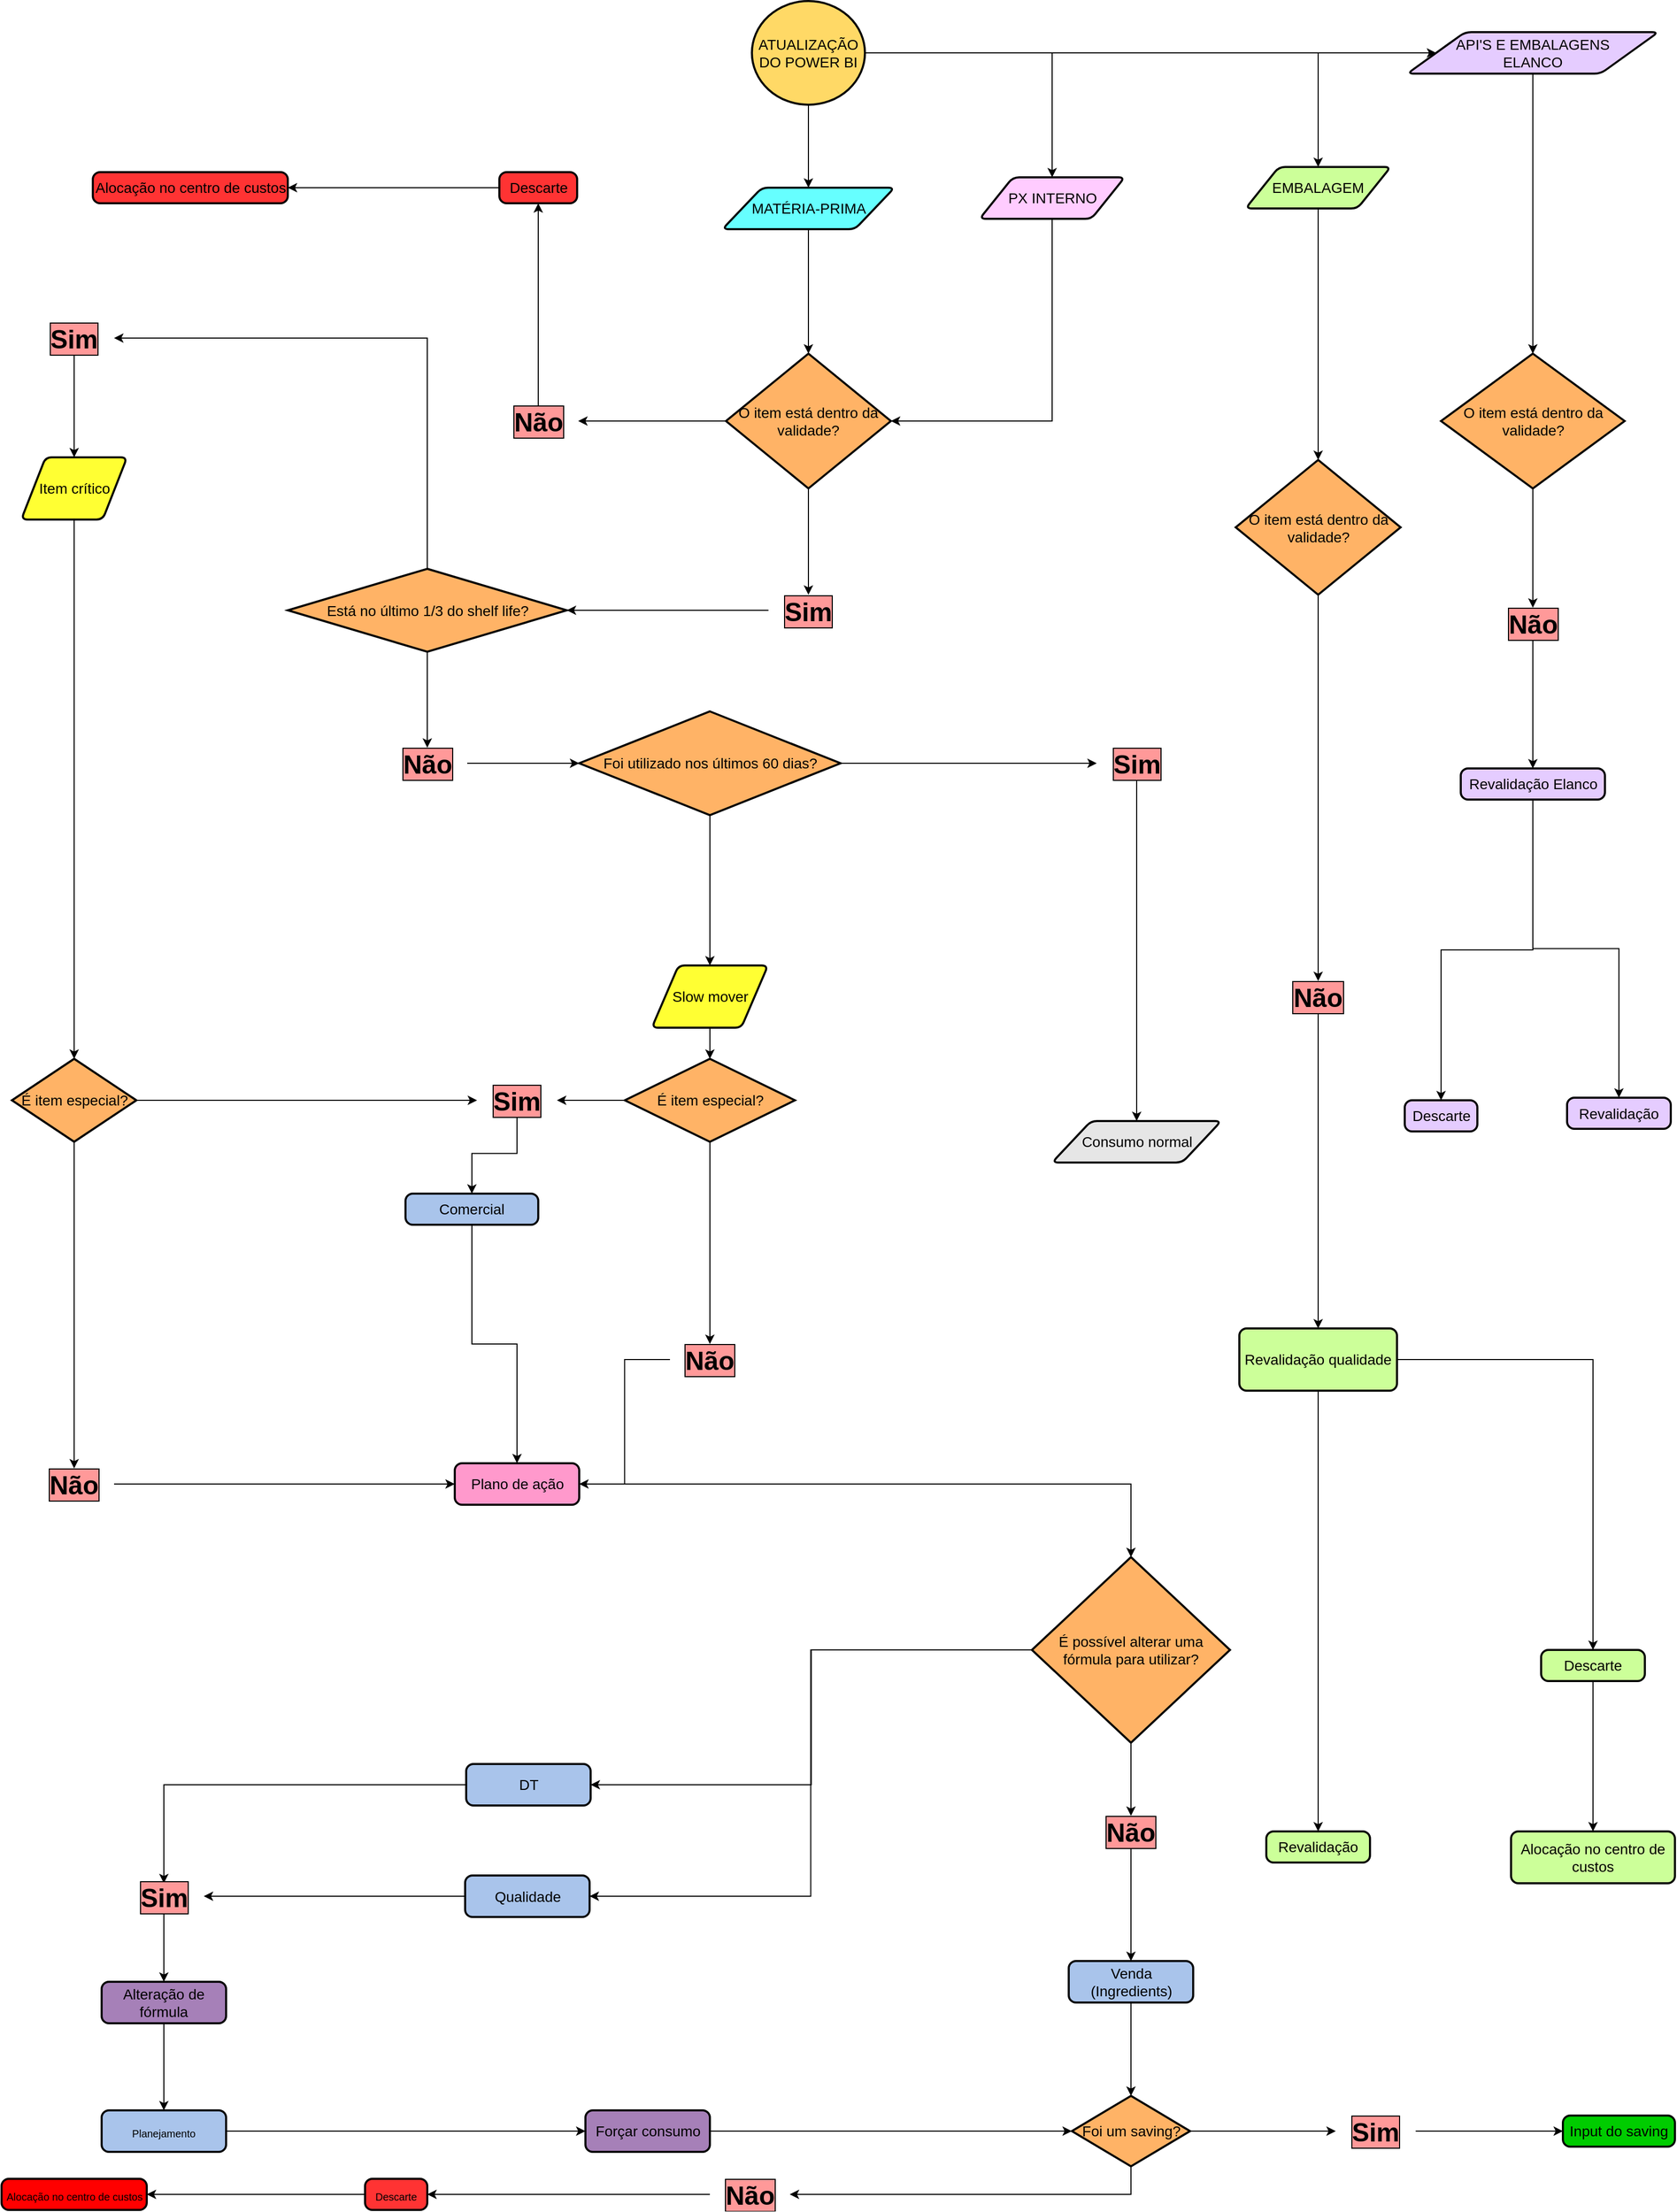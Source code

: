<mxfile version="12.8.5" type="github" pages="5">
  <diagram id="MwoShXv7jQLjujggLV_c" name="Page-1">
    <mxGraphModel dx="1695" dy="1651" grid="1" gridSize="10" guides="1" tooltips="1" connect="1" arrows="1" fold="1" page="1" pageScale="1" pageWidth="827" pageHeight="1169" math="0" shadow="0">
      <root>
        <mxCell id="0" />
        <mxCell id="1" parent="0" />
        <mxCell id="_BS7B_x0S_EDMenffGN3-5" style="edgeStyle=orthogonalEdgeStyle;rounded=0;orthogonalLoop=1;jettySize=auto;html=1;entryX=0.5;entryY=0;entryDx=0;entryDy=0;exitX=0.5;exitY=1;exitDx=0;exitDy=0;exitPerimeter=0;" parent="1" source="9XUinUo9Wm95Iz5dZyXL-1" target="_BS7B_x0S_EDMenffGN3-1" edge="1">
          <mxGeometry relative="1" as="geometry" />
        </mxCell>
        <mxCell id="_BS7B_x0S_EDMenffGN3-9" style="edgeStyle=orthogonalEdgeStyle;rounded=0;orthogonalLoop=1;jettySize=auto;html=1;" parent="1" source="9XUinUo9Wm95Iz5dZyXL-1" target="_BS7B_x0S_EDMenffGN3-4" edge="1">
          <mxGeometry relative="1" as="geometry" />
        </mxCell>
        <mxCell id="_BS7B_x0S_EDMenffGN3-10" style="edgeStyle=orthogonalEdgeStyle;rounded=0;orthogonalLoop=1;jettySize=auto;html=1;entryX=0.5;entryY=0;entryDx=0;entryDy=0;exitX=0;exitY=0.5;exitDx=0;exitDy=0;exitPerimeter=0;" parent="1" source="9XUinUo9Wm95Iz5dZyXL-1" target="_BS7B_x0S_EDMenffGN3-2" edge="1">
          <mxGeometry relative="1" as="geometry">
            <Array as="points">
              <mxPoint x="236" y="50" />
            </Array>
          </mxGeometry>
        </mxCell>
        <mxCell id="veGsAzref-AViSy-ikYg-20" style="edgeStyle=orthogonalEdgeStyle;rounded=0;orthogonalLoop=1;jettySize=auto;html=1;entryX=0.5;entryY=0;entryDx=0;entryDy=0;" parent="1" source="9XUinUo9Wm95Iz5dZyXL-1" target="_BS7B_x0S_EDMenffGN3-3" edge="1">
          <mxGeometry relative="1" as="geometry" />
        </mxCell>
        <mxCell id="9XUinUo9Wm95Iz5dZyXL-1" value="&lt;font style=&quot;font-size: 14px;&quot;&gt;ATUALIZAÇÃO DO POWER BI&lt;/font&gt;" style="strokeWidth=2;html=1;shape=mxgraph.flowchart.start_2;whiteSpace=wrap;fillColor=#FFD966;fontSize=14;" parent="1" vertex="1">
          <mxGeometry x="-53" width="109" height="100" as="geometry" />
        </mxCell>
        <mxCell id="NiidTVScThuAWgMh_7kg-12" style="edgeStyle=orthogonalEdgeStyle;rounded=0;orthogonalLoop=1;jettySize=auto;html=1;entryX=0.5;entryY=0;entryDx=0;entryDy=0;entryPerimeter=0;" parent="1" source="_BS7B_x0S_EDMenffGN3-1" target="_BS7B_x0S_EDMenffGN3-57" edge="1">
          <mxGeometry relative="1" as="geometry" />
        </mxCell>
        <mxCell id="_BS7B_x0S_EDMenffGN3-1" value="&lt;font style=&quot;font-size: 14px;&quot;&gt;MATÉRIA-PRIMA&lt;/font&gt;" style="shape=parallelogram;html=1;strokeWidth=2;perimeter=parallelogramPerimeter;whiteSpace=wrap;rounded=1;arcSize=12;size=0.23;fillColor=#66FFFF;fontSize=14;" parent="1" vertex="1">
          <mxGeometry x="-81.5" y="180" width="166" height="40" as="geometry" />
        </mxCell>
        <mxCell id="NiidTVScThuAWgMh_7kg-8" style="edgeStyle=orthogonalEdgeStyle;rounded=0;orthogonalLoop=1;jettySize=auto;html=1;entryX=1;entryY=0.5;entryDx=0;entryDy=0;entryPerimeter=0;exitX=0.5;exitY=1;exitDx=0;exitDy=0;" parent="1" source="_BS7B_x0S_EDMenffGN3-2" target="_BS7B_x0S_EDMenffGN3-57" edge="1">
          <mxGeometry relative="1" as="geometry" />
        </mxCell>
        <mxCell id="_BS7B_x0S_EDMenffGN3-2" value="&lt;font style=&quot;font-size: 14px;&quot;&gt;PX INTERNO&lt;/font&gt;" style="shape=parallelogram;html=1;strokeWidth=2;perimeter=parallelogramPerimeter;whiteSpace=wrap;rounded=1;arcSize=12;size=0.23;fillColor=#FFCCFF;fontSize=14;" parent="1" vertex="1">
          <mxGeometry x="166.5" y="170" width="140" height="40" as="geometry" />
        </mxCell>
        <mxCell id="veGsAzref-AViSy-ikYg-33" style="edgeStyle=orthogonalEdgeStyle;rounded=0;orthogonalLoop=1;jettySize=auto;html=1;entryX=0.5;entryY=0;entryDx=0;entryDy=0;entryPerimeter=0;" parent="1" source="_BS7B_x0S_EDMenffGN3-3" target="veGsAzref-AViSy-ikYg-31" edge="1">
          <mxGeometry relative="1" as="geometry" />
        </mxCell>
        <mxCell id="_BS7B_x0S_EDMenffGN3-3" value="&lt;font style=&quot;font-size: 14px;&quot;&gt;EMBALAGEM&lt;/font&gt;" style="shape=parallelogram;html=1;strokeWidth=2;perimeter=parallelogramPerimeter;whiteSpace=wrap;rounded=1;arcSize=12;size=0.23;fillColor=#CCFF99;fontSize=14;" parent="1" vertex="1">
          <mxGeometry x="423" y="160" width="140" height="40" as="geometry" />
        </mxCell>
        <mxCell id="veGsAzref-AViSy-ikYg-28" style="edgeStyle=orthogonalEdgeStyle;rounded=0;orthogonalLoop=1;jettySize=auto;html=1;" parent="1" source="_BS7B_x0S_EDMenffGN3-4" target="veGsAzref-AViSy-ikYg-27" edge="1">
          <mxGeometry relative="1" as="geometry" />
        </mxCell>
        <mxCell id="_BS7B_x0S_EDMenffGN3-4" value="&lt;font style=&quot;font-size: 14px;&quot;&gt;API&#39;S E EMBALAGENS &lt;br style=&quot;font-size: 14px;&quot;&gt;ELANCO&lt;/font&gt;" style="shape=parallelogram;html=1;strokeWidth=2;perimeter=parallelogramPerimeter;whiteSpace=wrap;rounded=1;arcSize=12;size=0.23;fillColor=#E5CCFF;fontSize=14;" parent="1" vertex="1">
          <mxGeometry x="579" y="30" width="242" height="40" as="geometry" />
        </mxCell>
        <mxCell id="_BS7B_x0S_EDMenffGN3-35" value="" style="edgeStyle=orthogonalEdgeStyle;rounded=0;orthogonalLoop=1;jettySize=auto;html=1;fontSize=16;entryX=0.5;entryY=0;entryDx=0;entryDy=0;exitX=0.5;exitY=1;exitDx=0;exitDy=0;" parent="1" source="_BS7B_x0S_EDMenffGN3-30" target="_BS7B_x0S_EDMenffGN3-34" edge="1">
          <mxGeometry relative="1" as="geometry" />
        </mxCell>
        <mxCell id="_BS7B_x0S_EDMenffGN3-30" value="Não" style="text;html=1;strokeColor=none;fillColor=none;align=center;verticalAlign=middle;whiteSpace=wrap;rounded=0;labelBackgroundColor=#FF9999;fontSize=25;labelBorderColor=#000000;fontStyle=1" parent="1" vertex="1">
          <mxGeometry x="661.5" y="585" width="77" height="30" as="geometry" />
        </mxCell>
        <mxCell id="_BS7B_x0S_EDMenffGN3-91" style="edgeStyle=orthogonalEdgeStyle;rounded=0;orthogonalLoop=1;jettySize=auto;html=1;entryX=0.5;entryY=0;entryDx=0;entryDy=0;fontSize=16;" parent="1" source="_BS7B_x0S_EDMenffGN3-34" target="_BS7B_x0S_EDMenffGN3-85" edge="1">
          <mxGeometry relative="1" as="geometry" />
        </mxCell>
        <mxCell id="_BS7B_x0S_EDMenffGN3-94" style="edgeStyle=orthogonalEdgeStyle;rounded=0;orthogonalLoop=1;jettySize=auto;html=1;entryX=0.5;entryY=0;entryDx=0;entryDy=0;fontSize=16;" parent="1" source="_BS7B_x0S_EDMenffGN3-34" target="_BS7B_x0S_EDMenffGN3-87" edge="1">
          <mxGeometry relative="1" as="geometry" />
        </mxCell>
        <mxCell id="_BS7B_x0S_EDMenffGN3-34" value="&lt;font style=&quot;font-size: 14px;&quot;&gt;Revalidação Elanco&lt;/font&gt;" style="rounded=1;whiteSpace=wrap;html=1;absoluteArcSize=1;arcSize=14;strokeWidth=2;labelBackgroundColor=none;fontSize=14;fillColor=#E5CCFF;" parent="1" vertex="1">
          <mxGeometry x="630.5" y="740" width="139" height="30" as="geometry" />
        </mxCell>
        <mxCell id="_BS7B_x0S_EDMenffGN3-47" value="" style="edgeStyle=orthogonalEdgeStyle;rounded=0;orthogonalLoop=1;jettySize=auto;html=1;fontSize=16;exitX=0.5;exitY=1;exitDx=0;exitDy=0;exitPerimeter=0;" parent="1" source="veGsAzref-AViSy-ikYg-31" target="_BS7B_x0S_EDMenffGN3-49" edge="1">
          <mxGeometry relative="1" as="geometry">
            <mxPoint x="490" y="410" as="targetPoint" />
            <mxPoint x="581.647" y="920" as="sourcePoint" />
          </mxGeometry>
        </mxCell>
        <mxCell id="_BS7B_x0S_EDMenffGN3-212" value="" style="edgeStyle=orthogonalEdgeStyle;rounded=0;orthogonalLoop=1;jettySize=auto;html=1;fontSize=16;" parent="1" source="_BS7B_x0S_EDMenffGN3-49" target="_BS7B_x0S_EDMenffGN3-55" edge="1">
          <mxGeometry relative="1" as="geometry" />
        </mxCell>
        <mxCell id="_BS7B_x0S_EDMenffGN3-49" value="Não" style="text;html=1;strokeColor=none;fillColor=none;align=center;verticalAlign=middle;whiteSpace=wrap;rounded=0;labelBackgroundColor=#FF9999;fontSize=25;labelBorderColor=#000000;fontStyle=1;perimeterSpacing=0;" parent="1" vertex="1">
          <mxGeometry x="454" y="945" width="78" height="30" as="geometry" />
        </mxCell>
        <mxCell id="_BS7B_x0S_EDMenffGN3-100" style="edgeStyle=orthogonalEdgeStyle;rounded=0;orthogonalLoop=1;jettySize=auto;html=1;entryX=1;entryY=0.5;entryDx=0;entryDy=0;entryPerimeter=0;fontSize=16;" parent="1" source="_BS7B_x0S_EDMenffGN3-52" target="_BS7B_x0S_EDMenffGN3-96" edge="1">
          <mxGeometry relative="1" as="geometry" />
        </mxCell>
        <mxCell id="_BS7B_x0S_EDMenffGN3-52" value="Sim" style="text;html=1;strokeColor=none;fillColor=none;align=center;verticalAlign=middle;whiteSpace=wrap;rounded=0;labelBackgroundColor=#FF9999;fontSize=25;labelBorderColor=#000000;fontStyle=1" parent="1" vertex="1">
          <mxGeometry x="-37" y="572.5" width="77" height="30" as="geometry" />
        </mxCell>
        <mxCell id="_BS7B_x0S_EDMenffGN3-82" style="edgeStyle=orthogonalEdgeStyle;rounded=0;orthogonalLoop=1;jettySize=auto;html=1;entryX=0.5;entryY=0;entryDx=0;entryDy=0;fontSize=16;" parent="1" source="_BS7B_x0S_EDMenffGN3-55" target="_BS7B_x0S_EDMenffGN3-77" edge="1">
          <mxGeometry relative="1" as="geometry" />
        </mxCell>
        <mxCell id="_BS7B_x0S_EDMenffGN3-83" style="edgeStyle=orthogonalEdgeStyle;rounded=0;orthogonalLoop=1;jettySize=auto;html=1;entryX=0.5;entryY=0;entryDx=0;entryDy=0;fontSize=16;exitX=1;exitY=0.5;exitDx=0;exitDy=0;" parent="1" source="_BS7B_x0S_EDMenffGN3-55" target="_BS7B_x0S_EDMenffGN3-78" edge="1">
          <mxGeometry relative="1" as="geometry" />
        </mxCell>
        <mxCell id="_BS7B_x0S_EDMenffGN3-55" value="&lt;font style=&quot;font-size: 14px;&quot;&gt;Revalidação qualidade&lt;/font&gt;" style="rounded=1;whiteSpace=wrap;html=1;absoluteArcSize=1;arcSize=14;strokeWidth=2;labelBackgroundColor=none;fontSize=14;fillColor=#CCFF99;" parent="1" vertex="1">
          <mxGeometry x="417" y="1280" width="152" height="60" as="geometry" />
        </mxCell>
        <mxCell id="_BS7B_x0S_EDMenffGN3-68" value="" style="edgeStyle=orthogonalEdgeStyle;rounded=0;orthogonalLoop=1;jettySize=auto;html=1;fontSize=16;entryX=1;entryY=0.5;entryDx=0;entryDy=0;" parent="1" source="_BS7B_x0S_EDMenffGN3-57" target="_BS7B_x0S_EDMenffGN3-69" edge="1">
          <mxGeometry relative="1" as="geometry">
            <mxPoint x="40" y="330" as="targetPoint" />
          </mxGeometry>
        </mxCell>
        <mxCell id="NiidTVScThuAWgMh_7kg-10" style="edgeStyle=orthogonalEdgeStyle;rounded=0;orthogonalLoop=1;jettySize=auto;html=1;entryX=0.5;entryY=0;entryDx=0;entryDy=0;" parent="1" source="_BS7B_x0S_EDMenffGN3-57" target="_BS7B_x0S_EDMenffGN3-52" edge="1">
          <mxGeometry relative="1" as="geometry" />
        </mxCell>
        <mxCell id="_BS7B_x0S_EDMenffGN3-57" value="&lt;font style=&quot;font-size: 14px;&quot;&gt;O item está dentro da validade?&lt;/font&gt;" style="strokeWidth=2;html=1;shape=mxgraph.flowchart.decision;whiteSpace=wrap;labelBackgroundColor=none;fontSize=14;align=center;fillColor=#FFB366;" parent="1" vertex="1">
          <mxGeometry x="-78" y="340" width="159" height="130" as="geometry" />
        </mxCell>
        <mxCell id="_BS7B_x0S_EDMenffGN3-74" value="" style="edgeStyle=orthogonalEdgeStyle;rounded=0;orthogonalLoop=1;jettySize=auto;html=1;fontSize=16;" parent="1" source="_BS7B_x0S_EDMenffGN3-69" target="_BS7B_x0S_EDMenffGN3-73" edge="1">
          <mxGeometry relative="1" as="geometry" />
        </mxCell>
        <mxCell id="_BS7B_x0S_EDMenffGN3-69" value="Não" style="text;html=1;strokeColor=none;fillColor=none;align=center;verticalAlign=middle;whiteSpace=wrap;rounded=0;labelBackgroundColor=#FF9999;fontSize=25;labelBorderColor=#000000;fontStyle=1" parent="1" vertex="1">
          <mxGeometry x="-297.5" y="390" width="77" height="30" as="geometry" />
        </mxCell>
        <mxCell id="_BS7B_x0S_EDMenffGN3-76" value="" style="edgeStyle=orthogonalEdgeStyle;rounded=0;orthogonalLoop=1;jettySize=auto;html=1;fontSize=16;" parent="1" source="_BS7B_x0S_EDMenffGN3-73" target="_BS7B_x0S_EDMenffGN3-75" edge="1">
          <mxGeometry relative="1" as="geometry" />
        </mxCell>
        <mxCell id="_BS7B_x0S_EDMenffGN3-73" value="&lt;font style=&quot;font-size: 14px;&quot;&gt;Descarte&lt;/font&gt;" style="rounded=1;whiteSpace=wrap;html=1;absoluteArcSize=1;arcSize=14;strokeWidth=2;labelBackgroundColor=none;fontSize=14;fillColor=#FF3333;" parent="1" vertex="1">
          <mxGeometry x="-296.5" y="165" width="75" height="30" as="geometry" />
        </mxCell>
        <mxCell id="_BS7B_x0S_EDMenffGN3-75" value="&lt;font style=&quot;font-size: 14px;&quot;&gt;Alocação no centro de custos&lt;/font&gt;" style="rounded=1;whiteSpace=wrap;html=1;absoluteArcSize=1;arcSize=14;strokeWidth=2;labelBackgroundColor=none;fontSize=14;fillColor=#FF3333;" parent="1" vertex="1">
          <mxGeometry x="-688.5" y="165" width="188" height="30" as="geometry" />
        </mxCell>
        <mxCell id="_BS7B_x0S_EDMenffGN3-77" value="&lt;font style=&quot;font-size: 14px;&quot;&gt;Revalidação&lt;/font&gt;" style="rounded=1;whiteSpace=wrap;html=1;absoluteArcSize=1;arcSize=14;strokeWidth=2;labelBackgroundColor=none;fontSize=14;align=center;fillColor=#CCFF99;" parent="1" vertex="1">
          <mxGeometry x="443" y="1765" width="100" height="30" as="geometry" />
        </mxCell>
        <mxCell id="_BS7B_x0S_EDMenffGN3-84" value="" style="edgeStyle=orthogonalEdgeStyle;rounded=0;orthogonalLoop=1;jettySize=auto;html=1;fontSize=16;" parent="1" source="_BS7B_x0S_EDMenffGN3-78" target="_BS7B_x0S_EDMenffGN3-79" edge="1">
          <mxGeometry relative="1" as="geometry" />
        </mxCell>
        <mxCell id="_BS7B_x0S_EDMenffGN3-78" value="&lt;font style=&quot;font-size: 14px;&quot;&gt;Descarte&lt;br style=&quot;font-size: 14px;&quot;&gt;&lt;/font&gt;" style="rounded=1;whiteSpace=wrap;html=1;absoluteArcSize=1;arcSize=14;strokeWidth=2;labelBackgroundColor=none;fontSize=14;align=center;fillColor=#CCFF99;" parent="1" vertex="1">
          <mxGeometry x="708" y="1590" width="100" height="30" as="geometry" />
        </mxCell>
        <mxCell id="_BS7B_x0S_EDMenffGN3-79" value="&lt;font style=&quot;font-size: 14px;&quot;&gt;Alocação no centro de custos&lt;/font&gt;" style="rounded=1;whiteSpace=wrap;html=1;absoluteArcSize=1;arcSize=14;strokeWidth=2;labelBackgroundColor=none;fontSize=14;fillColor=#CCFF99;" parent="1" vertex="1">
          <mxGeometry x="679" y="1765" width="158" height="50" as="geometry" />
        </mxCell>
        <mxCell id="_BS7B_x0S_EDMenffGN3-85" value="&lt;font style=&quot;font-size: 14px;&quot;&gt;Revalidação&lt;/font&gt;" style="rounded=1;whiteSpace=wrap;html=1;absoluteArcSize=1;arcSize=14;strokeWidth=2;labelBackgroundColor=none;fontSize=14;align=center;fillColor=#E5CCFF;" parent="1" vertex="1">
          <mxGeometry x="733" y="1057.5" width="100" height="30" as="geometry" />
        </mxCell>
        <mxCell id="_BS7B_x0S_EDMenffGN3-87" value="&lt;font style=&quot;font-size: 14px;&quot;&gt;Descarte&lt;br style=&quot;font-size: 14px;&quot;&gt;&lt;/font&gt;" style="rounded=1;whiteSpace=wrap;html=1;absoluteArcSize=1;arcSize=14;strokeWidth=2;labelBackgroundColor=none;fontSize=14;align=center;fillColor=#E5CCFF;" parent="1" vertex="1">
          <mxGeometry x="576.5" y="1060" width="70" height="30" as="geometry" />
        </mxCell>
        <mxCell id="_BS7B_x0S_EDMenffGN3-106" style="edgeStyle=orthogonalEdgeStyle;rounded=0;orthogonalLoop=1;jettySize=auto;html=1;exitX=0.5;exitY=0;exitDx=0;exitDy=0;exitPerimeter=0;fontSize=16;entryX=1;entryY=0.5;entryDx=0;entryDy=0;" parent="1" source="_BS7B_x0S_EDMenffGN3-96" target="_BS7B_x0S_EDMenffGN3-105" edge="1">
          <mxGeometry relative="1" as="geometry" />
        </mxCell>
        <mxCell id="_BS7B_x0S_EDMenffGN3-111" value="" style="edgeStyle=orthogonalEdgeStyle;rounded=0;orthogonalLoop=1;jettySize=auto;html=1;fontSize=16;entryX=0.5;entryY=0;entryDx=0;entryDy=0;exitX=0.5;exitY=1;exitDx=0;exitDy=0;exitPerimeter=0;" parent="1" source="_BS7B_x0S_EDMenffGN3-96" target="_BS7B_x0S_EDMenffGN3-109" edge="1">
          <mxGeometry relative="1" as="geometry">
            <mxPoint x="140" y="540" as="targetPoint" />
          </mxGeometry>
        </mxCell>
        <mxCell id="_BS7B_x0S_EDMenffGN3-96" value="&lt;font style=&quot;font-size: 14px;&quot;&gt;Está no último 1/3 do shelf life?&lt;/font&gt;" style="strokeWidth=2;html=1;shape=mxgraph.flowchart.decision;whiteSpace=wrap;labelBackgroundColor=none;fontSize=14;align=center;fillColor=#FFB366;" parent="1" vertex="1">
          <mxGeometry x="-500.5" y="547.5" width="269" height="80" as="geometry" />
        </mxCell>
        <mxCell id="_BS7B_x0S_EDMenffGN3-126" value="" style="edgeStyle=orthogonalEdgeStyle;rounded=0;orthogonalLoop=1;jettySize=auto;html=1;fontSize=16;" parent="1" source="_BS7B_x0S_EDMenffGN3-104" target="_BS7B_x0S_EDMenffGN3-125" edge="1">
          <mxGeometry relative="1" as="geometry" />
        </mxCell>
        <mxCell id="_BS7B_x0S_EDMenffGN3-104" value="&lt;font style=&quot;font-size: 14px;&quot;&gt;Item crítico&lt;/font&gt;" style="shape=parallelogram;html=1;strokeWidth=2;perimeter=parallelogramPerimeter;whiteSpace=wrap;rounded=1;arcSize=12;size=0.23;labelBackgroundColor=none;fontSize=14;align=center;fillColor=#FFFF33;" parent="1" vertex="1">
          <mxGeometry x="-757.5" y="440" width="102" height="60" as="geometry" />
        </mxCell>
        <mxCell id="NiidTVScThuAWgMh_7kg-11" style="edgeStyle=orthogonalEdgeStyle;rounded=0;orthogonalLoop=1;jettySize=auto;html=1;" parent="1" source="_BS7B_x0S_EDMenffGN3-105" target="_BS7B_x0S_EDMenffGN3-104" edge="1">
          <mxGeometry relative="1" as="geometry" />
        </mxCell>
        <mxCell id="_BS7B_x0S_EDMenffGN3-105" value="Sim" style="text;html=1;strokeColor=none;fillColor=none;align=center;verticalAlign=middle;whiteSpace=wrap;rounded=0;labelBackgroundColor=#FF9999;fontSize=25;labelBorderColor=#000000;fontStyle=1" parent="1" vertex="1">
          <mxGeometry x="-745" y="310" width="77" height="30" as="geometry" />
        </mxCell>
        <mxCell id="_BS7B_x0S_EDMenffGN3-137" value="" style="edgeStyle=orthogonalEdgeStyle;rounded=0;orthogonalLoop=1;jettySize=auto;html=1;fontSize=16;" parent="1" source="_BS7B_x0S_EDMenffGN3-109" target="_BS7B_x0S_EDMenffGN3-113" edge="1">
          <mxGeometry relative="1" as="geometry" />
        </mxCell>
        <mxCell id="_BS7B_x0S_EDMenffGN3-109" value="Não" style="text;html=1;strokeColor=none;fillColor=none;align=center;verticalAlign=middle;whiteSpace=wrap;rounded=0;labelBackgroundColor=#FF9999;fontSize=25;labelBorderColor=#000000;fontStyle=1" parent="1" vertex="1">
          <mxGeometry x="-404.5" y="720" width="77" height="30" as="geometry" />
        </mxCell>
        <mxCell id="_BS7B_x0S_EDMenffGN3-116" value="" style="edgeStyle=orthogonalEdgeStyle;rounded=0;orthogonalLoop=1;jettySize=auto;html=1;fontSize=16;" parent="1" source="_BS7B_x0S_EDMenffGN3-113" target="_BS7B_x0S_EDMenffGN3-115" edge="1">
          <mxGeometry relative="1" as="geometry" />
        </mxCell>
        <mxCell id="_BS7B_x0S_EDMenffGN3-119" value="" style="edgeStyle=orthogonalEdgeStyle;rounded=0;orthogonalLoop=1;jettySize=auto;html=1;fontSize=16;entryX=0.5;entryY=0;entryDx=0;entryDy=0;" parent="1" source="_BS7B_x0S_EDMenffGN3-113" target="_BS7B_x0S_EDMenffGN3-120" edge="1">
          <mxGeometry relative="1" as="geometry">
            <mxPoint x="-85" y="625" as="targetPoint" />
          </mxGeometry>
        </mxCell>
        <mxCell id="_BS7B_x0S_EDMenffGN3-113" value="&lt;font style=&quot;font-size: 14px;&quot;&gt;Foi utilizado nos últimos 60 dias?&lt;/font&gt;" style="strokeWidth=2;html=1;shape=mxgraph.flowchart.decision;whiteSpace=wrap;labelBackgroundColor=none;fontSize=14;align=center;fillColor=#FFB366;" parent="1" vertex="1">
          <mxGeometry x="-219.5" y="685" width="252" height="100" as="geometry" />
        </mxCell>
        <mxCell id="_BS7B_x0S_EDMenffGN3-118" value="" style="edgeStyle=orthogonalEdgeStyle;rounded=0;orthogonalLoop=1;jettySize=auto;html=1;fontSize=16;" parent="1" source="_BS7B_x0S_EDMenffGN3-115" target="_BS7B_x0S_EDMenffGN3-117" edge="1">
          <mxGeometry relative="1" as="geometry" />
        </mxCell>
        <mxCell id="_BS7B_x0S_EDMenffGN3-115" value="Sim" style="text;html=1;strokeColor=none;fillColor=none;align=center;verticalAlign=middle;whiteSpace=wrap;rounded=0;labelBackgroundColor=#FF9999;fontSize=25;labelBorderColor=#000000;fontStyle=1" parent="1" vertex="1">
          <mxGeometry x="279.5" y="720" width="77" height="30" as="geometry" />
        </mxCell>
        <mxCell id="_BS7B_x0S_EDMenffGN3-117" value="&lt;font style=&quot;font-size: 14px;&quot;&gt;Consumo normal&lt;/font&gt;" style="shape=parallelogram;html=1;strokeWidth=2;perimeter=parallelogramPerimeter;whiteSpace=wrap;rounded=1;arcSize=12;size=0.23;labelBackgroundColor=none;fontSize=14;align=center;fillColor=#E6E6E6;" parent="1" vertex="1">
          <mxGeometry x="236.5" y="1080" width="163" height="40" as="geometry" />
        </mxCell>
        <mxCell id="_BS7B_x0S_EDMenffGN3-128" value="" style="edgeStyle=orthogonalEdgeStyle;rounded=0;orthogonalLoop=1;jettySize=auto;html=1;fontSize=16;" parent="1" source="_BS7B_x0S_EDMenffGN3-120" target="_BS7B_x0S_EDMenffGN3-127" edge="1">
          <mxGeometry relative="1" as="geometry" />
        </mxCell>
        <mxCell id="_BS7B_x0S_EDMenffGN3-120" value="&lt;font style=&quot;font-size: 14px;&quot;&gt;Slow mover&lt;/font&gt;" style="shape=parallelogram;html=1;strokeWidth=2;perimeter=parallelogramPerimeter;whiteSpace=wrap;rounded=1;arcSize=12;size=0.23;labelBackgroundColor=none;fontSize=14;align=center;fillColor=#FFFF33;" parent="1" vertex="1">
          <mxGeometry x="-149.5" y="930" width="112" height="60" as="geometry" />
        </mxCell>
        <mxCell id="_BS7B_x0S_EDMenffGN3-135" style="edgeStyle=orthogonalEdgeStyle;rounded=0;orthogonalLoop=1;jettySize=auto;html=1;fontSize=16;entryX=0;entryY=0.5;entryDx=0;entryDy=0;" parent="1" source="_BS7B_x0S_EDMenffGN3-125" target="_BS7B_x0S_EDMenffGN3-133" edge="1">
          <mxGeometry relative="1" as="geometry">
            <mxPoint x="-270" y="623" as="targetPoint" />
          </mxGeometry>
        </mxCell>
        <mxCell id="_BS7B_x0S_EDMenffGN3-143" value="" style="edgeStyle=orthogonalEdgeStyle;rounded=0;orthogonalLoop=1;jettySize=auto;html=1;fontSize=16;" parent="1" source="_BS7B_x0S_EDMenffGN3-125" target="_BS7B_x0S_EDMenffGN3-141" edge="1">
          <mxGeometry relative="1" as="geometry" />
        </mxCell>
        <mxCell id="_BS7B_x0S_EDMenffGN3-125" value="&lt;font style=&quot;font-size: 14px;&quot;&gt;É item especial?&lt;/font&gt;" style="strokeWidth=2;html=1;shape=mxgraph.flowchart.decision;whiteSpace=wrap;labelBackgroundColor=none;fontSize=14;align=center;fillColor=#FFB366;" parent="1" vertex="1">
          <mxGeometry x="-766.5" y="1020" width="120" height="80" as="geometry" />
        </mxCell>
        <mxCell id="_BS7B_x0S_EDMenffGN3-139" style="edgeStyle=orthogonalEdgeStyle;rounded=0;orthogonalLoop=1;jettySize=auto;html=1;entryX=1;entryY=0.5;entryDx=0;entryDy=0;fontSize=16;" parent="1" source="_BS7B_x0S_EDMenffGN3-127" target="_BS7B_x0S_EDMenffGN3-133" edge="1">
          <mxGeometry relative="1" as="geometry" />
        </mxCell>
        <mxCell id="_BS7B_x0S_EDMenffGN3-144" value="" style="edgeStyle=orthogonalEdgeStyle;rounded=0;orthogonalLoop=1;jettySize=auto;html=1;fontSize=16;exitX=0.5;exitY=1;exitDx=0;exitDy=0;exitPerimeter=0;" parent="1" source="_BS7B_x0S_EDMenffGN3-127" target="_BS7B_x0S_EDMenffGN3-142" edge="1">
          <mxGeometry relative="1" as="geometry" />
        </mxCell>
        <mxCell id="_BS7B_x0S_EDMenffGN3-127" value="&lt;font style=&quot;font-size: 14px;&quot;&gt;É item especial?&lt;/font&gt;" style="strokeWidth=2;html=1;shape=mxgraph.flowchart.decision;whiteSpace=wrap;labelBackgroundColor=none;fontSize=14;align=center;fillColor=#FFB366;" parent="1" vertex="1">
          <mxGeometry x="-175.5" y="1020" width="164" height="80" as="geometry" />
        </mxCell>
        <mxCell id="_BS7B_x0S_EDMenffGN3-148" value="" style="edgeStyle=orthogonalEdgeStyle;rounded=0;orthogonalLoop=1;jettySize=auto;html=1;fontSize=16;" parent="1" source="_BS7B_x0S_EDMenffGN3-130" target="_BS7B_x0S_EDMenffGN3-146" edge="1">
          <mxGeometry relative="1" as="geometry" />
        </mxCell>
        <mxCell id="_BS7B_x0S_EDMenffGN3-130" value="&lt;font style=&quot;font-size: 14px&quot;&gt;Comercial&lt;/font&gt;" style="rounded=1;whiteSpace=wrap;html=1;absoluteArcSize=1;arcSize=14;strokeWidth=2;labelBackgroundColor=none;fontSize=14;fillColor=#A9C4EB;" parent="1" vertex="1">
          <mxGeometry x="-387" y="1150" width="128" height="30" as="geometry" />
        </mxCell>
        <mxCell id="_BS7B_x0S_EDMenffGN3-136" style="edgeStyle=orthogonalEdgeStyle;rounded=0;orthogonalLoop=1;jettySize=auto;html=1;entryX=0.5;entryY=0;entryDx=0;entryDy=0;fontSize=16;" parent="1" source="_BS7B_x0S_EDMenffGN3-133" target="_BS7B_x0S_EDMenffGN3-130" edge="1">
          <mxGeometry relative="1" as="geometry" />
        </mxCell>
        <mxCell id="_BS7B_x0S_EDMenffGN3-133" value="Sim" style="text;html=1;strokeColor=none;fillColor=none;align=center;verticalAlign=middle;whiteSpace=wrap;rounded=0;labelBackgroundColor=#FF9999;fontSize=25;labelBorderColor=#000000;fontStyle=1" parent="1" vertex="1">
          <mxGeometry x="-318" y="1047.5" width="77" height="25" as="geometry" />
        </mxCell>
        <mxCell id="_BS7B_x0S_EDMenffGN3-233" style="edgeStyle=orthogonalEdgeStyle;rounded=0;orthogonalLoop=1;jettySize=auto;html=1;entryX=0;entryY=0.5;entryDx=0;entryDy=0;fontSize=16;" parent="1" source="_BS7B_x0S_EDMenffGN3-141" target="_BS7B_x0S_EDMenffGN3-146" edge="1">
          <mxGeometry relative="1" as="geometry" />
        </mxCell>
        <mxCell id="_BS7B_x0S_EDMenffGN3-141" value="Não" style="text;html=1;strokeColor=none;fillColor=none;align=center;verticalAlign=middle;whiteSpace=wrap;rounded=0;labelBackgroundColor=#FF9999;fontSize=25;labelBorderColor=#000000;fontStyle=1" parent="1" vertex="1">
          <mxGeometry x="-745" y="1415" width="77" height="30" as="geometry" />
        </mxCell>
        <mxCell id="veGsAzref-AViSy-ikYg-30" style="edgeStyle=orthogonalEdgeStyle;rounded=0;orthogonalLoop=1;jettySize=auto;html=1;entryX=1;entryY=0.5;entryDx=0;entryDy=0;exitX=0;exitY=0.5;exitDx=0;exitDy=0;" parent="1" source="_BS7B_x0S_EDMenffGN3-142" target="_BS7B_x0S_EDMenffGN3-146" edge="1">
          <mxGeometry relative="1" as="geometry" />
        </mxCell>
        <mxCell id="_BS7B_x0S_EDMenffGN3-142" value="Não" style="text;html=1;strokeColor=none;fillColor=none;align=center;verticalAlign=middle;whiteSpace=wrap;rounded=0;labelBackgroundColor=#FF9999;fontSize=25;labelBorderColor=#000000;fontStyle=1" parent="1" vertex="1">
          <mxGeometry x="-132" y="1295" width="77" height="30" as="geometry" />
        </mxCell>
        <mxCell id="NiidTVScThuAWgMh_7kg-5" style="edgeStyle=orthogonalEdgeStyle;rounded=0;orthogonalLoop=1;jettySize=auto;html=1;entryX=0.5;entryY=0;entryDx=0;entryDy=0;entryPerimeter=0;" parent="1" source="_BS7B_x0S_EDMenffGN3-146" target="_BS7B_x0S_EDMenffGN3-167" edge="1">
          <mxGeometry relative="1" as="geometry" />
        </mxCell>
        <mxCell id="_BS7B_x0S_EDMenffGN3-146" value="&lt;font style=&quot;font-size: 14px;&quot;&gt;Plano de ação&lt;/font&gt;" style="rounded=1;whiteSpace=wrap;html=1;absoluteArcSize=1;arcSize=14;strokeWidth=2;labelBackgroundColor=none;fontSize=14;fillColor=#FF99CC;" parent="1" vertex="1">
          <mxGeometry x="-339.5" y="1410" width="120" height="40" as="geometry" />
        </mxCell>
        <mxCell id="veGsAzref-AViSy-ikYg-18" style="edgeStyle=orthogonalEdgeStyle;rounded=0;orthogonalLoop=1;jettySize=auto;html=1;entryX=0;entryY=0.5;entryDx=0;entryDy=0;" parent="1" source="_BS7B_x0S_EDMenffGN3-154" target="_BS7B_x0S_EDMenffGN3-164" edge="1">
          <mxGeometry relative="1" as="geometry" />
        </mxCell>
        <mxCell id="_BS7B_x0S_EDMenffGN3-154" value="&lt;font style=&quot;font-size: 10px&quot;&gt;Planejamento&lt;/font&gt;" style="rounded=1;whiteSpace=wrap;html=1;absoluteArcSize=1;arcSize=14;strokeWidth=2;labelBackgroundColor=none;fontSize=16;fillColor=#A9C4EB;" parent="1" vertex="1">
          <mxGeometry x="-680" y="2034" width="120" height="40" as="geometry" />
        </mxCell>
        <mxCell id="veGsAzref-AViSy-ikYg-11" style="edgeStyle=orthogonalEdgeStyle;rounded=0;orthogonalLoop=1;jettySize=auto;html=1;entryX=0.5;entryY=0;entryDx=0;entryDy=0;" parent="1" source="_BS7B_x0S_EDMenffGN3-155" target="veGsAzref-AViSy-ikYg-6" edge="1">
          <mxGeometry relative="1" as="geometry" />
        </mxCell>
        <mxCell id="_BS7B_x0S_EDMenffGN3-155" value="&lt;font style=&quot;font-size: 14px;&quot;&gt;DT&lt;/font&gt;" style="rounded=1;whiteSpace=wrap;html=1;absoluteArcSize=1;arcSize=14;strokeWidth=2;labelBackgroundColor=none;fontSize=14;fillColor=#A9C4EB;" parent="1" vertex="1">
          <mxGeometry x="-328.5" y="1700" width="120" height="40" as="geometry" />
        </mxCell>
        <mxCell id="veGsAzref-AViSy-ikYg-12" style="edgeStyle=orthogonalEdgeStyle;rounded=0;orthogonalLoop=1;jettySize=auto;html=1;" parent="1" source="_BS7B_x0S_EDMenffGN3-156" target="veGsAzref-AViSy-ikYg-6" edge="1">
          <mxGeometry relative="1" as="geometry" />
        </mxCell>
        <mxCell id="_BS7B_x0S_EDMenffGN3-156" value="&lt;font style=&quot;font-size: 14px;&quot;&gt;Qualidade&lt;/font&gt;" style="rounded=1;whiteSpace=wrap;html=1;absoluteArcSize=1;arcSize=14;strokeWidth=2;labelBackgroundColor=none;fontSize=14;fillColor=#A9C4EB;" parent="1" vertex="1">
          <mxGeometry x="-329.5" y="1807.5" width="120" height="40" as="geometry" />
        </mxCell>
        <mxCell id="veGsAzref-AViSy-ikYg-46" style="edgeStyle=orthogonalEdgeStyle;rounded=0;orthogonalLoop=1;jettySize=auto;html=1;entryX=0.5;entryY=0;entryDx=0;entryDy=0;entryPerimeter=0;fontSize=14;" parent="1" source="_BS7B_x0S_EDMenffGN3-158" target="_BS7B_x0S_EDMenffGN3-193" edge="1">
          <mxGeometry relative="1" as="geometry" />
        </mxCell>
        <mxCell id="_BS7B_x0S_EDMenffGN3-158" value="&lt;span style=&quot;font-size: 14px;&quot;&gt;Venda (Ingredients)&lt;/span&gt;" style="rounded=1;whiteSpace=wrap;html=1;absoluteArcSize=1;arcSize=14;strokeWidth=2;labelBackgroundColor=none;fontSize=14;fillColor=#A9C4EB;" parent="1" vertex="1">
          <mxGeometry x="252.5" y="1890" width="120" height="40" as="geometry" />
        </mxCell>
        <mxCell id="_BS7B_x0S_EDMenffGN3-188" style="edgeStyle=orthogonalEdgeStyle;rounded=0;orthogonalLoop=1;jettySize=auto;html=1;fontSize=16;" parent="1" source="_BS7B_x0S_EDMenffGN3-167" target="_BS7B_x0S_EDMenffGN3-186" edge="1">
          <mxGeometry relative="1" as="geometry" />
        </mxCell>
        <mxCell id="NiidTVScThuAWgMh_7kg-2" style="edgeStyle=orthogonalEdgeStyle;rounded=0;orthogonalLoop=1;jettySize=auto;html=1;entryX=1;entryY=0.5;entryDx=0;entryDy=0;" parent="1" source="_BS7B_x0S_EDMenffGN3-167" target="_BS7B_x0S_EDMenffGN3-155" edge="1">
          <mxGeometry relative="1" as="geometry" />
        </mxCell>
        <mxCell id="NiidTVScThuAWgMh_7kg-3" style="edgeStyle=orthogonalEdgeStyle;rounded=0;orthogonalLoop=1;jettySize=auto;html=1;entryX=1;entryY=0.5;entryDx=0;entryDy=0;" parent="1" source="_BS7B_x0S_EDMenffGN3-167" target="_BS7B_x0S_EDMenffGN3-156" edge="1">
          <mxGeometry relative="1" as="geometry" />
        </mxCell>
        <mxCell id="_BS7B_x0S_EDMenffGN3-167" value="&lt;font style=&quot;font-size: 14px;&quot;&gt;É possível alterar uma fórmula para utilizar?&lt;/font&gt;" style="strokeWidth=2;html=1;shape=mxgraph.flowchart.decision;whiteSpace=wrap;labelBackgroundColor=none;fontSize=14;align=center;fillColor=#FFB366;" parent="1" vertex="1">
          <mxGeometry x="217" y="1500.5" width="191" height="179" as="geometry" />
        </mxCell>
        <mxCell id="NiidTVScThuAWgMh_7kg-7" style="edgeStyle=orthogonalEdgeStyle;rounded=0;orthogonalLoop=1;jettySize=auto;html=1;entryX=0.5;entryY=0;entryDx=0;entryDy=0;" parent="1" source="_BS7B_x0S_EDMenffGN3-181" target="_BS7B_x0S_EDMenffGN3-154" edge="1">
          <mxGeometry relative="1" as="geometry" />
        </mxCell>
        <mxCell id="_BS7B_x0S_EDMenffGN3-181" value="&lt;font style=&quot;font-size: 14px;&quot;&gt;Alteração de fórmula&lt;/font&gt;" style="rounded=1;whiteSpace=wrap;html=1;absoluteArcSize=1;arcSize=14;strokeWidth=2;labelBackgroundColor=none;fontSize=14;fillColor=#A680B8;" parent="1" vertex="1">
          <mxGeometry x="-680" y="1910" width="120" height="40" as="geometry" />
        </mxCell>
        <mxCell id="veGsAzref-AViSy-ikYg-37" style="edgeStyle=orthogonalEdgeStyle;rounded=0;orthogonalLoop=1;jettySize=auto;html=1;entryX=0.5;entryY=0;entryDx=0;entryDy=0;" parent="1" source="_BS7B_x0S_EDMenffGN3-186" target="_BS7B_x0S_EDMenffGN3-158" edge="1">
          <mxGeometry relative="1" as="geometry">
            <mxPoint x="532" y="1420" as="targetPoint" />
          </mxGeometry>
        </mxCell>
        <mxCell id="_BS7B_x0S_EDMenffGN3-186" value="Não" style="text;html=1;strokeColor=none;fillColor=none;align=center;verticalAlign=middle;whiteSpace=wrap;rounded=0;labelBackgroundColor=#FF9999;fontSize=25;labelBorderColor=#000000;fontStyle=1" parent="1" vertex="1">
          <mxGeometry x="274" y="1750" width="77" height="30" as="geometry" />
        </mxCell>
        <mxCell id="_BS7B_x0S_EDMenffGN3-200" style="edgeStyle=orthogonalEdgeStyle;rounded=0;orthogonalLoop=1;jettySize=auto;html=1;entryX=1;entryY=0.5;entryDx=0;entryDy=0;fontSize=16;exitX=0.5;exitY=1;exitDx=0;exitDy=0;exitPerimeter=0;" parent="1" source="_BS7B_x0S_EDMenffGN3-193" target="_BS7B_x0S_EDMenffGN3-199" edge="1">
          <mxGeometry relative="1" as="geometry" />
        </mxCell>
        <mxCell id="veGsAzref-AViSy-ikYg-45" style="edgeStyle=orthogonalEdgeStyle;rounded=0;orthogonalLoop=1;jettySize=auto;html=1;entryX=0;entryY=0.5;entryDx=0;entryDy=0;fontSize=14;" parent="1" source="_BS7B_x0S_EDMenffGN3-193" target="_BS7B_x0S_EDMenffGN3-205" edge="1">
          <mxGeometry relative="1" as="geometry" />
        </mxCell>
        <mxCell id="_BS7B_x0S_EDMenffGN3-193" value="&lt;font style=&quot;font-size: 14px;&quot;&gt;Foi um saving?&lt;/font&gt;" style="strokeWidth=2;html=1;shape=mxgraph.flowchart.decision;whiteSpace=wrap;labelBackgroundColor=none;fontSize=14;align=center;fillColor=#FFB366;" parent="1" vertex="1">
          <mxGeometry x="255.5" y="2020" width="114" height="68" as="geometry" />
        </mxCell>
        <mxCell id="_BS7B_x0S_EDMenffGN3-202" value="" style="edgeStyle=orthogonalEdgeStyle;rounded=0;orthogonalLoop=1;jettySize=auto;html=1;fontSize=16;" parent="1" source="_BS7B_x0S_EDMenffGN3-199" target="_BS7B_x0S_EDMenffGN3-201" edge="1">
          <mxGeometry relative="1" as="geometry" />
        </mxCell>
        <mxCell id="_BS7B_x0S_EDMenffGN3-199" value="Não" style="text;html=1;strokeColor=none;fillColor=none;align=center;verticalAlign=middle;whiteSpace=wrap;rounded=0;labelBackgroundColor=#FF9999;fontSize=25;labelBorderColor=#000000;fontStyle=1" parent="1" vertex="1">
          <mxGeometry x="-93.5" y="2100" width="77" height="30" as="geometry" />
        </mxCell>
        <mxCell id="_BS7B_x0S_EDMenffGN3-204" value="" style="edgeStyle=orthogonalEdgeStyle;rounded=0;orthogonalLoop=1;jettySize=auto;html=1;fontSize=16;" parent="1" source="_BS7B_x0S_EDMenffGN3-201" target="_BS7B_x0S_EDMenffGN3-203" edge="1">
          <mxGeometry relative="1" as="geometry" />
        </mxCell>
        <mxCell id="_BS7B_x0S_EDMenffGN3-201" value="&lt;font style=&quot;font-size: 10px&quot;&gt;Descarte&lt;/font&gt;" style="rounded=1;whiteSpace=wrap;html=1;absoluteArcSize=1;arcSize=14;strokeWidth=2;labelBackgroundColor=none;fontSize=16;fillColor=#FF3333;" parent="1" vertex="1">
          <mxGeometry x="-426" y="2100" width="60" height="30" as="geometry" />
        </mxCell>
        <mxCell id="_BS7B_x0S_EDMenffGN3-203" value="&lt;font style=&quot;font-size: 10px&quot;&gt;Alocação no centro de custos&lt;/font&gt;" style="rounded=1;whiteSpace=wrap;html=1;absoluteArcSize=1;arcSize=14;strokeWidth=2;labelBackgroundColor=none;fontSize=16;fillColor=#FF0000;" parent="1" vertex="1">
          <mxGeometry x="-776.5" y="2100" width="140" height="30" as="geometry" />
        </mxCell>
        <mxCell id="_BS7B_x0S_EDMenffGN3-208" value="" style="edgeStyle=orthogonalEdgeStyle;rounded=0;orthogonalLoop=1;jettySize=auto;html=1;fontSize=16;" parent="1" source="_BS7B_x0S_EDMenffGN3-205" target="_BS7B_x0S_EDMenffGN3-207" edge="1">
          <mxGeometry relative="1" as="geometry" />
        </mxCell>
        <mxCell id="_BS7B_x0S_EDMenffGN3-205" value="Sim" style="text;html=1;strokeColor=none;fillColor=none;align=center;verticalAlign=middle;whiteSpace=wrap;rounded=0;labelBackgroundColor=#FF9999;fontSize=25;labelBorderColor=#000000;fontStyle=1" parent="1" vertex="1">
          <mxGeometry x="510" y="2041.5" width="77" height="25" as="geometry" />
        </mxCell>
        <mxCell id="_BS7B_x0S_EDMenffGN3-207" value="&lt;font style=&quot;font-size: 14px;&quot;&gt;Input do saving&lt;/font&gt;" style="rounded=1;whiteSpace=wrap;html=1;absoluteArcSize=1;arcSize=14;strokeWidth=2;labelBackgroundColor=none;fontSize=14;fillColor=#00CC00;" parent="1" vertex="1">
          <mxGeometry x="729" y="2039" width="108" height="30" as="geometry" />
        </mxCell>
        <mxCell id="veGsAzref-AViSy-ikYg-19" style="edgeStyle=orthogonalEdgeStyle;rounded=0;orthogonalLoop=1;jettySize=auto;html=1;entryX=0;entryY=0.5;entryDx=0;entryDy=0;entryPerimeter=0;" parent="1" source="_BS7B_x0S_EDMenffGN3-164" target="_BS7B_x0S_EDMenffGN3-193" edge="1">
          <mxGeometry relative="1" as="geometry" />
        </mxCell>
        <mxCell id="_BS7B_x0S_EDMenffGN3-164" value="&lt;font style=&quot;font-size: 14px;&quot;&gt;Forçar consumo&lt;/font&gt;" style="rounded=1;whiteSpace=wrap;html=1;absoluteArcSize=1;arcSize=14;strokeWidth=2;labelBackgroundColor=none;fontSize=14;fillColor=#A680B8;" parent="1" vertex="1">
          <mxGeometry x="-213.5" y="2034" width="120" height="40" as="geometry" />
        </mxCell>
        <mxCell id="veGsAzref-AViSy-ikYg-13" style="edgeStyle=orthogonalEdgeStyle;rounded=0;orthogonalLoop=1;jettySize=auto;html=1;entryX=0.5;entryY=0;entryDx=0;entryDy=0;" parent="1" source="veGsAzref-AViSy-ikYg-6" target="_BS7B_x0S_EDMenffGN3-181" edge="1">
          <mxGeometry relative="1" as="geometry" />
        </mxCell>
        <mxCell id="veGsAzref-AViSy-ikYg-6" value="Sim" style="text;html=1;strokeColor=none;fillColor=none;align=center;verticalAlign=middle;whiteSpace=wrap;rounded=0;labelBackgroundColor=#FF9999;fontSize=25;labelBorderColor=#000000;fontStyle=1" parent="1" vertex="1">
          <mxGeometry x="-658.5" y="1815" width="77" height="25" as="geometry" />
        </mxCell>
        <mxCell id="veGsAzref-AViSy-ikYg-29" style="edgeStyle=orthogonalEdgeStyle;rounded=0;orthogonalLoop=1;jettySize=auto;html=1;entryX=0.5;entryY=0;entryDx=0;entryDy=0;" parent="1" source="veGsAzref-AViSy-ikYg-27" target="_BS7B_x0S_EDMenffGN3-30" edge="1">
          <mxGeometry relative="1" as="geometry" />
        </mxCell>
        <mxCell id="veGsAzref-AViSy-ikYg-27" value="&lt;font style=&quot;font-size: 14px;&quot;&gt;O item está dentro da validade?&lt;/font&gt;" style="strokeWidth=2;html=1;shape=mxgraph.flowchart.decision;whiteSpace=wrap;labelBackgroundColor=none;fontSize=14;align=center;fillColor=#FFB366;" parent="1" vertex="1">
          <mxGeometry x="611.5" y="340" width="177" height="130" as="geometry" />
        </mxCell>
        <mxCell id="veGsAzref-AViSy-ikYg-31" value="&lt;font style=&quot;font-size: 14px;&quot;&gt;O item está dentro da validade?&lt;/font&gt;" style="strokeWidth=2;html=1;shape=mxgraph.flowchart.decision;whiteSpace=wrap;labelBackgroundColor=none;fontSize=14;align=center;fillColor=#FFB366;" parent="1" vertex="1">
          <mxGeometry x="413.5" y="442.5" width="159" height="130" as="geometry" />
        </mxCell>
      </root>
    </mxGraphModel>
  </diagram>
  <diagram id="asAG947J90HaUrvI6FS5" name="Page-2">
    
    <mxGraphModel dx="2482" dy="738" grid="1" gridSize="10" guides="1" tooltips="1" connect="1" arrows="1" fold="1" page="1" pageScale="1" pageWidth="850" pageHeight="1100" math="0" shadow="0">
      
      <root>
        
        <mxCell id="xFY5tL6zFc0up--EZYpj-0" />
        
        <mxCell id="xFY5tL6zFc0up--EZYpj-1" parent="xFY5tL6zFc0up--EZYpj-0" />
        
        <mxCell id="LgOsvgVuIcTCvaywj0sO-34" style="edgeStyle=orthogonalEdgeStyle;rounded=0;orthogonalLoop=1;jettySize=auto;html=1;entryX=0.548;entryY=-0.025;entryDx=0;entryDy=0;entryPerimeter=0;fontSize=18;" parent="xFY5tL6zFc0up--EZYpj-1" source="mdhTTfPCIJsH96iUPBpj-4" target="NV126xnW8DaKlVPPlkn_-0" edge="1">
          
          <mxGeometry relative="1" as="geometry" />
          
        </mxCell>
        
        <mxCell id="LgOsvgVuIcTCvaywj0sO-35" style="edgeStyle=orthogonalEdgeStyle;rounded=0;orthogonalLoop=1;jettySize=auto;html=1;entryX=0;entryY=0.5;entryDx=0;entryDy=0;fontSize=18;" parent="xFY5tL6zFc0up--EZYpj-1" source="mdhTTfPCIJsH96iUPBpj-4" target="LgOsvgVuIcTCvaywj0sO-0" edge="1">
          
          <mxGeometry relative="1" as="geometry" />
          
        </mxCell>
        
        <mxCell id="LgOsvgVuIcTCvaywj0sO-39" style="edgeStyle=orthogonalEdgeStyle;rounded=0;orthogonalLoop=1;jettySize=auto;html=1;entryX=0.5;entryY=0;entryDx=0;entryDy=0;fontSize=18;exitX=0.5;exitY=1;exitDx=0;exitDy=0;exitPerimeter=0;" parent="xFY5tL6zFc0up--EZYpj-1" source="mdhTTfPCIJsH96iUPBpj-4" target="J7e54h3kpCsz38D0omgh-0" edge="1">
          
          <mxGeometry relative="1" as="geometry" />
          
        </mxCell>
        
        <mxCell id="LgOsvgVuIcTCvaywj0sO-40" style="edgeStyle=orthogonalEdgeStyle;rounded=0;orthogonalLoop=1;jettySize=auto;html=1;entryX=0.5;entryY=0;entryDx=0;entryDy=0;fontSize=18;" parent="xFY5tL6zFc0up--EZYpj-1" source="mdhTTfPCIJsH96iUPBpj-4" target="NYr8l_V2-VjKByR_PDMN-0" edge="1">
          
          <mxGeometry relative="1" as="geometry" />
          
        </mxCell>
        
        <mxCell id="mdhTTfPCIJsH96iUPBpj-4" value="&lt;font style=&quot;font-size: 14px;&quot;&gt;ATUALIZAÇÃO DO POWER BI&lt;/font&gt;" style="strokeWidth=2;html=1;shape=mxgraph.flowchart.start_2;whiteSpace=wrap;fillColor=#FFD966;fontSize=14;" parent="xFY5tL6zFc0up--EZYpj-1" vertex="1">
          
          <mxGeometry x="67.5" y="20" width="109" height="100" as="geometry" />
          
        </mxCell>
        
        <mxCell id="k0Kmbm_tbgv9Nxkf6hvb-13" style="edgeStyle=orthogonalEdgeStyle;rounded=0;orthogonalLoop=1;jettySize=auto;html=1;fontSize=18;" parent="xFY5tL6zFc0up--EZYpj-1" source="SlfrhGzruR9ygDXMdmw5-0" target="k0Kmbm_tbgv9Nxkf6hvb-0" edge="1">
          
          <mxGeometry relative="1" as="geometry" />
          
        </mxCell>
        
        <mxCell id="k0Kmbm_tbgv9Nxkf6hvb-14" style="edgeStyle=orthogonalEdgeStyle;rounded=0;orthogonalLoop=1;jettySize=auto;html=1;entryX=0.5;entryY=0;entryDx=0;entryDy=0;fontSize=18;exitX=0.5;exitY=1;exitDx=0;exitDy=0;" parent="xFY5tL6zFc0up--EZYpj-1" source="SlfrhGzruR9ygDXMdmw5-0" target="k0Kmbm_tbgv9Nxkf6hvb-1" edge="1">
          
          <mxGeometry relative="1" as="geometry" />
          
        </mxCell>
        
        <mxCell id="SlfrhGzruR9ygDXMdmw5-0" value="CRÍTICO" style="text;html=1;strokeColor=none;fillColor=none;align=center;verticalAlign=middle;whiteSpace=wrap;rounded=0;labelBackgroundColor=#FF9999;fontSize=18;labelBorderColor=#000000;fontStyle=1" parent="xFY5tL6zFc0up--EZYpj-1" vertex="1">
          
          <mxGeometry x="-1396" y="255" width="92" height="40" as="geometry" />
          
        </mxCell>
        
        <mxCell id="k0Kmbm_tbgv9Nxkf6hvb-15" style="edgeStyle=orthogonalEdgeStyle;rounded=0;orthogonalLoop=1;jettySize=auto;html=1;entryX=0.5;entryY=0;entryDx=0;entryDy=0;fontSize=18;" parent="xFY5tL6zFc0up--EZYpj-1" source="SlfrhGzruR9ygDXMdmw5-1" target="k0Kmbm_tbgv9Nxkf6hvb-2" edge="1">
          
          <mxGeometry relative="1" as="geometry" />
          
        </mxCell>
        
        <mxCell id="k0Kmbm_tbgv9Nxkf6hvb-16" style="edgeStyle=orthogonalEdgeStyle;rounded=0;orthogonalLoop=1;jettySize=auto;html=1;fontSize=18;" parent="xFY5tL6zFc0up--EZYpj-1" source="SlfrhGzruR9ygDXMdmw5-1" target="k0Kmbm_tbgv9Nxkf6hvb-3" edge="1">
          
          <mxGeometry relative="1" as="geometry" />
          
        </mxCell>
        
        <mxCell id="SlfrhGzruR9ygDXMdmw5-1" value="SLOW MOVER" style="text;html=1;strokeColor=none;fillColor=none;align=center;verticalAlign=middle;whiteSpace=wrap;rounded=0;labelBackgroundColor=#FF9999;fontSize=18;labelBorderColor=#000000;fontStyle=1" parent="xFY5tL6zFc0up--EZYpj-1" vertex="1">
          
          <mxGeometry x="-957" y="260" width="140" height="30" as="geometry" />
          
        </mxCell>
        
        <mxCell id="_p25UcHNaVEGr0eKVMU0-5" style="edgeStyle=orthogonalEdgeStyle;rounded=0;orthogonalLoop=1;jettySize=auto;html=1;entryX=0.5;entryY=0;entryDx=0;entryDy=0;fontSize=18;" parent="xFY5tL6zFc0up--EZYpj-1" source="SlfrhGzruR9ygDXMdmw5-2" target="_p25UcHNaVEGr0eKVMU0-1" edge="1">
          
          <mxGeometry relative="1" as="geometry" />
          
        </mxCell>
        
        <mxCell id="SlfrhGzruR9ygDXMdmw5-2" value="VENCIDO" style="text;html=1;strokeColor=none;fillColor=none;align=center;verticalAlign=middle;whiteSpace=wrap;rounded=0;labelBackgroundColor=#FF9999;fontSize=18;labelBorderColor=#000000;fontStyle=1" parent="xFY5tL6zFc0up--EZYpj-1" vertex="1">
          
          <mxGeometry x="-493.5" y="180" width="91" height="30" as="geometry" />
          
        </mxCell>
        
        <mxCell id="LgOsvgVuIcTCvaywj0sO-31" style="edgeStyle=orthogonalEdgeStyle;rounded=0;orthogonalLoop=1;jettySize=auto;html=1;entryX=0.5;entryY=0;entryDx=0;entryDy=0;fontSize=18;exitX=0;exitY=0.5;exitDx=0;exitDy=0;" parent="xFY5tL6zFc0up--EZYpj-1" source="NV126xnW8DaKlVPPlkn_-0" target="SlfrhGzruR9ygDXMdmw5-0" edge="1">
          
          <mxGeometry relative="1" as="geometry" />
          
        </mxCell>
        
        <mxCell id="LgOsvgVuIcTCvaywj0sO-32" style="edgeStyle=orthogonalEdgeStyle;rounded=0;orthogonalLoop=1;jettySize=auto;html=1;fontSize=18;" parent="xFY5tL6zFc0up--EZYpj-1" source="NV126xnW8DaKlVPPlkn_-0" target="SlfrhGzruR9ygDXMdmw5-1" edge="1">
          
          <mxGeometry relative="1" as="geometry" />
          
        </mxCell>
        
        <mxCell id="LgOsvgVuIcTCvaywj0sO-33" style="edgeStyle=orthogonalEdgeStyle;rounded=0;orthogonalLoop=1;jettySize=auto;html=1;entryX=0.5;entryY=0;entryDx=0;entryDy=0;fontSize=18;exitX=1;exitY=0.5;exitDx=0;exitDy=0;" parent="xFY5tL6zFc0up--EZYpj-1" source="NV126xnW8DaKlVPPlkn_-0" target="SlfrhGzruR9ygDXMdmw5-2" edge="1">
          
          <mxGeometry relative="1" as="geometry" />
          
        </mxCell>
        
        <mxCell id="NV126xnW8DaKlVPPlkn_-0" value="&lt;font style=&quot;font-size: 14px;&quot;&gt;MATÉRIA-PRIMA&lt;/font&gt;" style="shape=parallelogram;html=1;strokeWidth=2;perimeter=parallelogramPerimeter;whiteSpace=wrap;rounded=1;arcSize=12;size=0.23;fillColor=#66FFFF;fontSize=14;" parent="xFY5tL6zFc0up--EZYpj-1" vertex="1">
          
          <mxGeometry x="-970" y="140" width="166" height="40" as="geometry" />
          
        </mxCell>
        
        <mxCell id="LgOsvgVuIcTCvaywj0sO-42" style="edgeStyle=orthogonalEdgeStyle;rounded=0;orthogonalLoop=1;jettySize=auto;html=1;fontSize=18;" parent="xFY5tL6zFc0up--EZYpj-1" source="J7e54h3kpCsz38D0omgh-0" target="LgOsvgVuIcTCvaywj0sO-23" edge="1">
          
          <mxGeometry relative="1" as="geometry" />
          
        </mxCell>
        
        <mxCell id="_p25UcHNaVEGr0eKVMU0-6" style="edgeStyle=orthogonalEdgeStyle;rounded=0;orthogonalLoop=1;jettySize=auto;html=1;fontSize=18;" parent="xFY5tL6zFc0up--EZYpj-1" source="J7e54h3kpCsz38D0omgh-0" target="LgOsvgVuIcTCvaywj0sO-24" edge="1">
          
          <mxGeometry relative="1" as="geometry" />
          
        </mxCell>
        
        <mxCell id="_p25UcHNaVEGr0eKVMU0-7" style="edgeStyle=orthogonalEdgeStyle;rounded=0;orthogonalLoop=1;jettySize=auto;html=1;entryX=0.5;entryY=0;entryDx=0;entryDy=0;fontSize=18;exitX=1;exitY=0.5;exitDx=0;exitDy=0;" parent="xFY5tL6zFc0up--EZYpj-1" source="J7e54h3kpCsz38D0omgh-0" target="LgOsvgVuIcTCvaywj0sO-22" edge="1">
          
          <mxGeometry relative="1" as="geometry" />
          
        </mxCell>
        
        <mxCell id="J7e54h3kpCsz38D0omgh-0" value="&lt;font style=&quot;font-size: 14px;&quot;&gt;PX INTERNO&lt;/font&gt;" style="shape=parallelogram;html=1;strokeWidth=2;perimeter=parallelogramPerimeter;whiteSpace=wrap;rounded=1;arcSize=12;size=0.23;fillColor=#FFCCFF;fontSize=14;" parent="xFY5tL6zFc0up--EZYpj-1" vertex="1">
          
          <mxGeometry x="52" y="305" width="140" height="40" as="geometry" />
          
        </mxCell>
        
        <mxCell id="LgOsvgVuIcTCvaywj0sO-45" style="edgeStyle=orthogonalEdgeStyle;rounded=0;orthogonalLoop=1;jettySize=auto;html=1;fontSize=18;exitX=0.5;exitY=1;exitDx=0;exitDy=0;" parent="xFY5tL6zFc0up--EZYpj-1" source="NYr8l_V2-VjKByR_PDMN-0" target="LgOsvgVuIcTCvaywj0sO-25" edge="1">
          
          <mxGeometry relative="1" as="geometry" />
          
        </mxCell>
        
        <mxCell id="LgOsvgVuIcTCvaywj0sO-46" style="edgeStyle=orthogonalEdgeStyle;rounded=0;orthogonalLoop=1;jettySize=auto;html=1;entryX=0.5;entryY=0;entryDx=0;entryDy=0;fontSize=18;" parent="xFY5tL6zFc0up--EZYpj-1" source="NYr8l_V2-VjKByR_PDMN-0" target="LgOsvgVuIcTCvaywj0sO-26" edge="1">
          
          <mxGeometry relative="1" as="geometry" />
          
        </mxCell>
        
        <mxCell id="LgOsvgVuIcTCvaywj0sO-47" style="edgeStyle=orthogonalEdgeStyle;rounded=0;orthogonalLoop=1;jettySize=auto;html=1;entryX=0.5;entryY=0;entryDx=0;entryDy=0;fontSize=18;exitX=0.5;exitY=1;exitDx=0;exitDy=0;" parent="xFY5tL6zFc0up--EZYpj-1" source="NYr8l_V2-VjKByR_PDMN-0" target="LgOsvgVuIcTCvaywj0sO-27" edge="1">
          
          <mxGeometry relative="1" as="geometry" />
          
        </mxCell>
        
        <mxCell id="NYr8l_V2-VjKByR_PDMN-0" value="&lt;font style=&quot;font-size: 14px;&quot;&gt;EMBALAGEM&lt;/font&gt;" style="shape=parallelogram;html=1;strokeWidth=2;perimeter=parallelogramPerimeter;whiteSpace=wrap;rounded=1;arcSize=12;size=0.23;fillColor=#CCFF99;fontSize=14;" parent="xFY5tL6zFc0up--EZYpj-1" vertex="1">
          
          <mxGeometry x="841.5" y="370" width="140" height="40" as="geometry" />
          
        </mxCell>
        
        <mxCell id="LgOsvgVuIcTCvaywj0sO-36" style="edgeStyle=orthogonalEdgeStyle;rounded=0;orthogonalLoop=1;jettySize=auto;html=1;entryX=0.5;entryY=0;entryDx=0;entryDy=0;fontSize=18;" parent="xFY5tL6zFc0up--EZYpj-1" source="LgOsvgVuIcTCvaywj0sO-0" target="LgOsvgVuIcTCvaywj0sO-28" edge="1">
          
          <mxGeometry relative="1" as="geometry" />
          
        </mxCell>
        
        <mxCell id="LgOsvgVuIcTCvaywj0sO-37" style="edgeStyle=orthogonalEdgeStyle;rounded=0;orthogonalLoop=1;jettySize=auto;html=1;fontSize=18;" parent="xFY5tL6zFc0up--EZYpj-1" source="LgOsvgVuIcTCvaywj0sO-0" target="LgOsvgVuIcTCvaywj0sO-29" edge="1">
          
          <mxGeometry relative="1" as="geometry" />
          
        </mxCell>
        
        <mxCell id="LgOsvgVuIcTCvaywj0sO-38" style="edgeStyle=orthogonalEdgeStyle;rounded=0;orthogonalLoop=1;jettySize=auto;html=1;entryX=0.5;entryY=0;entryDx=0;entryDy=0;fontSize=18;exitX=0.5;exitY=1;exitDx=0;exitDy=0;" parent="xFY5tL6zFc0up--EZYpj-1" source="LgOsvgVuIcTCvaywj0sO-0" target="LgOsvgVuIcTCvaywj0sO-30" edge="1">
          
          <mxGeometry relative="1" as="geometry" />
          
        </mxCell>
        
        <mxCell id="LgOsvgVuIcTCvaywj0sO-0" value="&lt;font style=&quot;font-size: 14px;&quot;&gt;API&#39;S E EMBALAGENS &lt;br style=&quot;font-size: 14px;&quot;&gt;ELANCO&lt;/font&gt;" style="shape=parallelogram;html=1;strokeWidth=2;perimeter=parallelogramPerimeter;whiteSpace=wrap;rounded=1;arcSize=12;size=0.23;fillColor=#E5CCFF;fontSize=14;" parent="xFY5tL6zFc0up--EZYpj-1" vertex="1">
          
          <mxGeometry x="1273.5" y="50" width="242" height="40" as="geometry" />
          
        </mxCell>
        
        <mxCell id="k0Kmbm_tbgv9Nxkf6hvb-22" style="edgeStyle=orthogonalEdgeStyle;rounded=0;orthogonalLoop=1;jettySize=auto;html=1;entryX=0.5;entryY=0;entryDx=0;entryDy=0;fontSize=18;" parent="xFY5tL6zFc0up--EZYpj-1" source="LgOsvgVuIcTCvaywj0sO-22" target="k0Kmbm_tbgv9Nxkf6hvb-6" edge="1">
          
          <mxGeometry relative="1" as="geometry" />
          
        </mxCell>
        
        <mxCell id="k0Kmbm_tbgv9Nxkf6hvb-23" style="edgeStyle=orthogonalEdgeStyle;rounded=0;orthogonalLoop=1;jettySize=auto;html=1;fontSize=18;" parent="xFY5tL6zFc0up--EZYpj-1" source="LgOsvgVuIcTCvaywj0sO-22" target="k0Kmbm_tbgv9Nxkf6hvb-7" edge="1">
          
          <mxGeometry relative="1" as="geometry" />
          
        </mxCell>
        
        <mxCell id="LgOsvgVuIcTCvaywj0sO-22" value="CRÍTICO" style="text;html=1;strokeColor=none;fillColor=none;align=center;verticalAlign=middle;whiteSpace=wrap;rounded=0;labelBackgroundColor=#FF9999;fontSize=18;labelBorderColor=#000000;fontStyle=1" parent="xFY5tL6zFc0up--EZYpj-1" vertex="1">
          
          <mxGeometry x="378.5" y="475" width="92" height="40" as="geometry" />
          
        </mxCell>
        
        <mxCell id="k0Kmbm_tbgv9Nxkf6hvb-17" style="edgeStyle=orthogonalEdgeStyle;rounded=0;orthogonalLoop=1;jettySize=auto;html=1;fontSize=18;exitX=0;exitY=0.5;exitDx=0;exitDy=0;" parent="xFY5tL6zFc0up--EZYpj-1" source="LgOsvgVuIcTCvaywj0sO-23" target="k0Kmbm_tbgv9Nxkf6hvb-4" edge="1">
          
          <mxGeometry relative="1" as="geometry" />
          
        </mxCell>
        
        <mxCell id="k0Kmbm_tbgv9Nxkf6hvb-18" style="edgeStyle=orthogonalEdgeStyle;rounded=0;orthogonalLoop=1;jettySize=auto;html=1;entryX=0.5;entryY=0;entryDx=0;entryDy=0;fontSize=18;" parent="xFY5tL6zFc0up--EZYpj-1" source="LgOsvgVuIcTCvaywj0sO-23" target="k0Kmbm_tbgv9Nxkf6hvb-5" edge="1">
          
          <mxGeometry relative="1" as="geometry" />
          
        </mxCell>
        
        <mxCell id="LgOsvgVuIcTCvaywj0sO-23" value="SLOW MOVER" style="text;html=1;strokeColor=none;fillColor=none;align=center;verticalAlign=middle;whiteSpace=wrap;rounded=0;labelBackgroundColor=#FF9999;fontSize=18;labelBorderColor=#000000;fontStyle=1" parent="xFY5tL6zFc0up--EZYpj-1" vertex="1">
          
          <mxGeometry x="52" y="490" width="140" height="30" as="geometry" />
          
        </mxCell>
        
        <mxCell id="_p25UcHNaVEGr0eKVMU0-4" style="edgeStyle=orthogonalEdgeStyle;rounded=0;orthogonalLoop=1;jettySize=auto;html=1;entryX=1;entryY=0.5;entryDx=0;entryDy=0;fontSize=18;" parent="xFY5tL6zFc0up--EZYpj-1" source="LgOsvgVuIcTCvaywj0sO-24" target="_p25UcHNaVEGr0eKVMU0-1" edge="1">
          
          <mxGeometry relative="1" as="geometry" />
          
        </mxCell>
        
        <mxCell id="LgOsvgVuIcTCvaywj0sO-24" value="VENCIDO" style="text;html=1;strokeColor=none;fillColor=none;align=center;verticalAlign=middle;whiteSpace=wrap;rounded=0;labelBackgroundColor=#FF9999;fontSize=18;labelBorderColor=#000000;fontStyle=1" parent="xFY5tL6zFc0up--EZYpj-1" vertex="1">
          
          <mxGeometry x="-335" y="310" width="91" height="30" as="geometry" />
          
        </mxCell>
        
        <mxCell id="C1MWHUw27f6aL4qTtWcw-36" style="edgeStyle=orthogonalEdgeStyle;rounded=0;orthogonalLoop=1;jettySize=auto;html=1;entryX=0.5;entryY=0;entryDx=0;entryDy=0;fontSize=16;exitX=0.5;exitY=1;exitDx=0;exitDy=0;" parent="xFY5tL6zFc0up--EZYpj-1" source="LgOsvgVuIcTCvaywj0sO-25" target="opwtiZgRwpg1gpBdU5Ty-10" edge="1">
          
          <mxGeometry relative="1" as="geometry" />
          
        </mxCell>
        
        <mxCell id="LgOsvgVuIcTCvaywj0sO-25" value="CRÍTICO" style="text;html=1;strokeColor=none;fillColor=none;align=center;verticalAlign=middle;whiteSpace=wrap;rounded=0;labelBackgroundColor=#FF9999;fontSize=18;labelBorderColor=#000000;fontStyle=1" parent="xFY5tL6zFc0up--EZYpj-1" vertex="1">
          
          <mxGeometry x="580" y="650" width="92" height="40" as="geometry" />
          
        </mxCell>
        
        <mxCell id="opwtiZgRwpg1gpBdU5Ty-11" style="edgeStyle=orthogonalEdgeStyle;rounded=0;orthogonalLoop=1;jettySize=auto;html=1;fontSize=18;exitX=0.5;exitY=1;exitDx=0;exitDy=0;" parent="xFY5tL6zFc0up--EZYpj-1" source="LgOsvgVuIcTCvaywj0sO-26" target="opwtiZgRwpg1gpBdU5Ty-10" edge="1">
          
          <mxGeometry relative="1" as="geometry" />
          
        </mxCell>
        
        <mxCell id="LgOsvgVuIcTCvaywj0sO-26" value="SLOW MOVER" style="text;html=1;strokeColor=none;fillColor=none;align=center;verticalAlign=middle;whiteSpace=wrap;rounded=0;labelBackgroundColor=#FF9999;fontSize=18;labelBorderColor=#000000;fontStyle=1" parent="xFY5tL6zFc0up--EZYpj-1" vertex="1">
          
          <mxGeometry x="841.5" y="660" width="140" height="30" as="geometry" />
          
        </mxCell>
        
        <mxCell id="dIAQcn6IaFUQ3iqhmeKc-7" style="edgeStyle=orthogonalEdgeStyle;rounded=0;orthogonalLoop=1;jettySize=auto;html=1;fontSize=18;" parent="xFY5tL6zFc0up--EZYpj-1" source="LgOsvgVuIcTCvaywj0sO-27" target="dIAQcn6IaFUQ3iqhmeKc-2" edge="1">
          
          <mxGeometry relative="1" as="geometry" />
          
        </mxCell>
        
        <mxCell id="LgOsvgVuIcTCvaywj0sO-27" value="VENCIDO" style="text;html=1;strokeColor=none;fillColor=none;align=center;verticalAlign=middle;whiteSpace=wrap;rounded=0;labelBackgroundColor=#FF9999;fontSize=18;labelBorderColor=#000000;fontStyle=1" parent="xFY5tL6zFc0up--EZYpj-1" vertex="1">
          
          <mxGeometry x="1182.5" y="650" width="91" height="30" as="geometry" />
          
        </mxCell>
        
        <mxCell id="LgOsvgVuIcTCvaywj0sO-28" value="CRÍTICO" style="text;html=1;strokeColor=none;fillColor=none;align=center;verticalAlign=middle;whiteSpace=wrap;rounded=0;labelBackgroundColor=#FF9999;fontSize=18;labelBorderColor=#000000;fontStyle=1" parent="xFY5tL6zFc0up--EZYpj-1" vertex="1">
          
          <mxGeometry x="1200" y="180" width="92" height="40" as="geometry" />
          
        </mxCell>
        
        <mxCell id="LgOsvgVuIcTCvaywj0sO-29" value="SLOW MOVER" style="text;html=1;strokeColor=none;fillColor=none;align=center;verticalAlign=middle;whiteSpace=wrap;rounded=0;labelBackgroundColor=#FF9999;fontSize=18;labelBorderColor=#000000;fontStyle=1" parent="xFY5tL6zFc0up--EZYpj-1" vertex="1">
          
          <mxGeometry x="1324.5" y="180" width="140" height="30" as="geometry" />
          
        </mxCell>
        
        <mxCell id="TNBgqq2eOIoXnS_EXdvY-5" style="edgeStyle=orthogonalEdgeStyle;rounded=0;orthogonalLoop=1;jettySize=auto;html=1;fontSize=18;" parent="xFY5tL6zFc0up--EZYpj-1" source="LgOsvgVuIcTCvaywj0sO-30" target="TNBgqq2eOIoXnS_EXdvY-2" edge="1">
          
          <mxGeometry relative="1" as="geometry" />
          
        </mxCell>
        
        <mxCell id="LgOsvgVuIcTCvaywj0sO-30" value="VENCIDO" style="text;html=1;strokeColor=none;fillColor=none;align=center;verticalAlign=middle;whiteSpace=wrap;rounded=0;labelBackgroundColor=#FF9999;fontSize=18;labelBorderColor=#000000;fontStyle=1" parent="xFY5tL6zFc0up--EZYpj-1" vertex="1">
          
          <mxGeometry x="1520" y="180" width="91" height="30" as="geometry" />
          
        </mxCell>
        
        <mxCell id="TNBgqq2eOIoXnS_EXdvY-0" style="edgeStyle=orthogonalEdgeStyle;rounded=0;orthogonalLoop=1;jettySize=auto;html=1;entryX=0.5;entryY=0;entryDx=0;entryDy=0;fontSize=16;" parent="xFY5tL6zFc0up--EZYpj-1" source="TNBgqq2eOIoXnS_EXdvY-2" target="TNBgqq2eOIoXnS_EXdvY-3" edge="1">
          
          <mxGeometry relative="1" as="geometry" />
          
        </mxCell>
        
        <mxCell id="TNBgqq2eOIoXnS_EXdvY-1" style="edgeStyle=orthogonalEdgeStyle;rounded=0;orthogonalLoop=1;jettySize=auto;html=1;entryX=0.5;entryY=0;entryDx=0;entryDy=0;fontSize=16;" parent="xFY5tL6zFc0up--EZYpj-1" source="TNBgqq2eOIoXnS_EXdvY-2" target="TNBgqq2eOIoXnS_EXdvY-4" edge="1">
          
          <mxGeometry relative="1" as="geometry" />
          
        </mxCell>
        
        <mxCell id="TNBgqq2eOIoXnS_EXdvY-2" value="&lt;font style=&quot;font-size: 14px;&quot;&gt;Revalidação Elanco&lt;/font&gt;" style="rounded=1;whiteSpace=wrap;html=1;absoluteArcSize=1;arcSize=14;strokeWidth=2;labelBackgroundColor=none;fontSize=14;fillColor=#E5CCFF;" parent="xFY5tL6zFc0up--EZYpj-1" vertex="1">
          
          <mxGeometry x="1496" y="310" width="139" height="30" as="geometry" />
          
        </mxCell>
        
        <mxCell id="TNBgqq2eOIoXnS_EXdvY-3" value="&lt;font style=&quot;font-size: 14px;&quot;&gt;Revalidação&lt;/font&gt;" style="rounded=1;whiteSpace=wrap;html=1;absoluteArcSize=1;arcSize=14;strokeWidth=2;labelBackgroundColor=none;fontSize=14;align=center;fillColor=#E5CCFF;" parent="xFY5tL6zFc0up--EZYpj-1" vertex="1">
          
          <mxGeometry x="1515.5" y="645" width="100" height="30" as="geometry" />
          
        </mxCell>
        
        <mxCell id="TNBgqq2eOIoXnS_EXdvY-4" value="&lt;font style=&quot;font-size: 14px;&quot;&gt;Descarte&lt;br style=&quot;font-size: 14px;&quot;&gt;&lt;/font&gt;" style="rounded=1;whiteSpace=wrap;html=1;absoluteArcSize=1;arcSize=14;strokeWidth=2;labelBackgroundColor=none;fontSize=14;align=center;fillColor=#E5CCFF;" parent="xFY5tL6zFc0up--EZYpj-1" vertex="1">
          
          <mxGeometry x="1330" y="645" width="70" height="30" as="geometry" />
          
        </mxCell>
        
        <mxCell id="dIAQcn6IaFUQ3iqhmeKc-0" style="edgeStyle=orthogonalEdgeStyle;rounded=0;orthogonalLoop=1;jettySize=auto;html=1;entryX=0.5;entryY=0;entryDx=0;entryDy=0;fontSize=16;" parent="xFY5tL6zFc0up--EZYpj-1" source="dIAQcn6IaFUQ3iqhmeKc-2" target="dIAQcn6IaFUQ3iqhmeKc-3" edge="1">
          
          <mxGeometry relative="1" as="geometry" />
          
        </mxCell>
        
        <mxCell id="dIAQcn6IaFUQ3iqhmeKc-1" style="edgeStyle=orthogonalEdgeStyle;rounded=0;orthogonalLoop=1;jettySize=auto;html=1;entryX=0.5;entryY=0;entryDx=0;entryDy=0;fontSize=16;exitX=1;exitY=0.5;exitDx=0;exitDy=0;" parent="xFY5tL6zFc0up--EZYpj-1" source="dIAQcn6IaFUQ3iqhmeKc-2" target="dIAQcn6IaFUQ3iqhmeKc-5" edge="1">
          
          <mxGeometry relative="1" as="geometry" />
          
        </mxCell>
        
        <mxCell id="dIAQcn6IaFUQ3iqhmeKc-2" value="&lt;font style=&quot;font-size: 14px;&quot;&gt;Revalidação qualidade&lt;/font&gt;" style="rounded=1;whiteSpace=wrap;html=1;absoluteArcSize=1;arcSize=14;strokeWidth=2;labelBackgroundColor=none;fontSize=14;fillColor=#CCFF99;" parent="xFY5tL6zFc0up--EZYpj-1" vertex="1">
          
          <mxGeometry x="1152" y="840" width="152" height="60" as="geometry" />
          
        </mxCell>
        
        <mxCell id="dIAQcn6IaFUQ3iqhmeKc-3" value="&lt;font style=&quot;font-size: 14px;&quot;&gt;Revalidação&lt;/font&gt;" style="rounded=1;whiteSpace=wrap;html=1;absoluteArcSize=1;arcSize=14;strokeWidth=2;labelBackgroundColor=none;fontSize=14;align=center;fillColor=#CCFF99;" parent="xFY5tL6zFc0up--EZYpj-1" vertex="1">
          
          <mxGeometry x="1178" y="1170" width="100" height="30" as="geometry" />
          
        </mxCell>
        
        <mxCell id="dIAQcn6IaFUQ3iqhmeKc-4" value="" style="edgeStyle=orthogonalEdgeStyle;rounded=0;orthogonalLoop=1;jettySize=auto;html=1;fontSize=16;" parent="xFY5tL6zFc0up--EZYpj-1" source="dIAQcn6IaFUQ3iqhmeKc-5" target="dIAQcn6IaFUQ3iqhmeKc-6" edge="1">
          
          <mxGeometry relative="1" as="geometry" />
          
        </mxCell>
        
        <mxCell id="dIAQcn6IaFUQ3iqhmeKc-5" value="&lt;font style=&quot;font-size: 14px;&quot;&gt;Descarte&lt;br style=&quot;font-size: 14px;&quot;&gt;&lt;/font&gt;" style="rounded=1;whiteSpace=wrap;html=1;absoluteArcSize=1;arcSize=14;strokeWidth=2;labelBackgroundColor=none;fontSize=14;align=center;fillColor=#CCFF99;" parent="xFY5tL6zFc0up--EZYpj-1" vertex="1">
          
          <mxGeometry x="1414.5" y="950" width="100" height="30" as="geometry" />
          
        </mxCell>
        
        <mxCell id="dIAQcn6IaFUQ3iqhmeKc-6" value="&lt;font style=&quot;font-size: 14px;&quot;&gt;Alocação no centro de custos&lt;/font&gt;" style="rounded=1;whiteSpace=wrap;html=1;absoluteArcSize=1;arcSize=14;strokeWidth=2;labelBackgroundColor=none;fontSize=14;fillColor=#CCFF99;" parent="xFY5tL6zFc0up--EZYpj-1" vertex="1">
          
          <mxGeometry x="1385.5" y="1145" width="158" height="50" as="geometry" />
          
        </mxCell>
        
        <mxCell id="_p25UcHNaVEGr0eKVMU0-0" value="" style="edgeStyle=orthogonalEdgeStyle;rounded=0;orthogonalLoop=1;jettySize=auto;html=1;fontSize=16;" parent="xFY5tL6zFc0up--EZYpj-1" source="_p25UcHNaVEGr0eKVMU0-1" target="_p25UcHNaVEGr0eKVMU0-2" edge="1">
          
          <mxGeometry relative="1" as="geometry" />
          
        </mxCell>
        
        <mxCell id="_p25UcHNaVEGr0eKVMU0-1" value="&lt;font style=&quot;font-size: 14px;&quot;&gt;Descarte&lt;/font&gt;" style="rounded=1;whiteSpace=wrap;html=1;absoluteArcSize=1;arcSize=14;strokeWidth=2;labelBackgroundColor=none;fontSize=14;fillColor=#FF3333;" parent="xFY5tL6zFc0up--EZYpj-1" vertex="1">
          
          <mxGeometry x="-485.5" y="310" width="75" height="30" as="geometry" />
          
        </mxCell>
        
        <mxCell id="_p25UcHNaVEGr0eKVMU0-2" value="&lt;font style=&quot;font-size: 14px;&quot;&gt;Alocação no centro de custos&lt;/font&gt;" style="rounded=1;whiteSpace=wrap;html=1;absoluteArcSize=1;arcSize=14;strokeWidth=2;labelBackgroundColor=none;fontSize=14;fillColor=#FF3333;" parent="xFY5tL6zFc0up--EZYpj-1" vertex="1">
          
          <mxGeometry x="-542" y="460" width="188" height="30" as="geometry" />
          
        </mxCell>
        
        <mxCell id="opwtiZgRwpg1gpBdU5Ty-6" style="edgeStyle=orthogonalEdgeStyle;rounded=0;orthogonalLoop=1;jettySize=auto;html=1;entryX=0;entryY=0.5;entryDx=0;entryDy=0;fontSize=18;exitX=0.5;exitY=1;exitDx=0;exitDy=0;" parent="xFY5tL6zFc0up--EZYpj-1" source="k0Kmbm_tbgv9Nxkf6hvb-0" target="opwtiZgRwpg1gpBdU5Ty-4" edge="1">
          
          <mxGeometry relative="1" as="geometry" />
          
        </mxCell>
        
        <mxCell id="k0Kmbm_tbgv9Nxkf6hvb-0" value="LINHA" style="text;html=1;strokeColor=none;fillColor=none;align=center;verticalAlign=middle;whiteSpace=wrap;rounded=0;labelBackgroundColor=#FFFF66;fontSize=18;labelBorderColor=#000000;fontStyle=1" parent="xFY5tL6zFc0up--EZYpj-1" vertex="1">
          
          <mxGeometry x="-1530" y="465" width="92" height="40" as="geometry" />
          
        </mxCell>
        
        <mxCell id="opwtiZgRwpg1gpBdU5Ty-9" style="edgeStyle=orthogonalEdgeStyle;rounded=0;orthogonalLoop=1;jettySize=auto;html=1;entryX=0.5;entryY=0;entryDx=0;entryDy=0;fontSize=18;exitX=0.5;exitY=1;exitDx=0;exitDy=0;" parent="xFY5tL6zFc0up--EZYpj-1" source="k0Kmbm_tbgv9Nxkf6hvb-1" target="_05F6dWSmFHPjvgaVPc7-4" edge="1">
          
          <mxGeometry relative="1" as="geometry" />
          
        </mxCell>
        
        <mxCell id="k0Kmbm_tbgv9Nxkf6hvb-1" value="ESPECIAL" style="text;html=1;strokeColor=none;fillColor=none;align=center;verticalAlign=middle;whiteSpace=wrap;rounded=0;labelBackgroundColor=#FFFF66;fontSize=18;labelBorderColor=#000000;fontStyle=1" parent="xFY5tL6zFc0up--EZYpj-1" vertex="1">
          
          <mxGeometry x="-1420" y="475" width="140" height="30" as="geometry" />
          
        </mxCell>
        
        <mxCell id="opwtiZgRwpg1gpBdU5Ty-7" style="edgeStyle=orthogonalEdgeStyle;rounded=0;orthogonalLoop=1;jettySize=auto;html=1;entryX=1;entryY=0.5;entryDx=0;entryDy=0;fontSize=18;exitX=0.5;exitY=1;exitDx=0;exitDy=0;" parent="xFY5tL6zFc0up--EZYpj-1" source="k0Kmbm_tbgv9Nxkf6hvb-2" target="opwtiZgRwpg1gpBdU5Ty-4" edge="1">
          
          <mxGeometry relative="1" as="geometry" />
          
        </mxCell>
        
        <mxCell id="k0Kmbm_tbgv9Nxkf6hvb-2" value="LINHA" style="text;html=1;strokeColor=none;fillColor=none;align=center;verticalAlign=middle;whiteSpace=wrap;rounded=0;labelBackgroundColor=#FFFF66;fontSize=18;labelBorderColor=#000000;fontStyle=1" parent="xFY5tL6zFc0up--EZYpj-1" vertex="1">
          
          <mxGeometry x="-700" y="485" width="92" height="40" as="geometry" />
          
        </mxCell>
        
        <mxCell id="_05F6dWSmFHPjvgaVPc7-5" style="edgeStyle=orthogonalEdgeStyle;rounded=0;orthogonalLoop=1;jettySize=auto;html=1;entryX=0.5;entryY=0;entryDx=0;entryDy=0;fontSize=18;exitX=0.5;exitY=1;exitDx=0;exitDy=0;" parent="xFY5tL6zFc0up--EZYpj-1" source="k0Kmbm_tbgv9Nxkf6hvb-3" target="_05F6dWSmFHPjvgaVPc7-4" edge="1">
          
          <mxGeometry relative="1" as="geometry" />
          
        </mxCell>
        
        <mxCell id="k0Kmbm_tbgv9Nxkf6hvb-3" value="ESPECIAL" style="text;html=1;strokeColor=none;fillColor=none;align=center;verticalAlign=middle;whiteSpace=wrap;rounded=0;labelBackgroundColor=#FFFF66;fontSize=18;labelBorderColor=#000000;fontStyle=1" parent="xFY5tL6zFc0up--EZYpj-1" vertex="1">
          
          <mxGeometry x="-957" y="480" width="140" height="30" as="geometry" />
          
        </mxCell>
        
        <mxCell id="opwtiZgRwpg1gpBdU5Ty-2" style="edgeStyle=orthogonalEdgeStyle;rounded=0;orthogonalLoop=1;jettySize=auto;html=1;entryX=0;entryY=0.5;entryDx=0;entryDy=0;fontSize=18;exitX=0.5;exitY=1;exitDx=0;exitDy=0;" parent="xFY5tL6zFc0up--EZYpj-1" source="k0Kmbm_tbgv9Nxkf6hvb-4" target="opwtiZgRwpg1gpBdU5Ty-0" edge="1">
          
          <mxGeometry relative="1" as="geometry">
            
            <mxPoint x="-480" y="1040" as="sourcePoint" />
            
          </mxGeometry>
          
        </mxCell>
        
        <mxCell id="k0Kmbm_tbgv9Nxkf6hvb-4" value="LINHA" style="text;html=1;strokeColor=none;fillColor=none;align=center;verticalAlign=middle;whiteSpace=wrap;rounded=0;labelBackgroundColor=#FFFF66;fontSize=18;labelBorderColor=#000000;fontStyle=1" parent="xFY5tL6zFc0up--EZYpj-1" vertex="1">
          
          <mxGeometry x="-47.5" y="635" width="92" height="40" as="geometry" />
          
        </mxCell>
        
        <mxCell id="C1MWHUw27f6aL4qTtWcw-30" style="edgeStyle=orthogonalEdgeStyle;rounded=0;orthogonalLoop=1;jettySize=auto;html=1;entryX=0;entryY=0.5;entryDx=0;entryDy=0;fontSize=16;" parent="xFY5tL6zFc0up--EZYpj-1" source="k0Kmbm_tbgv9Nxkf6hvb-5" target="_05F6dWSmFHPjvgaVPc7-0" edge="1">
          
          <mxGeometry relative="1" as="geometry" />
          
        </mxCell>
        
        <mxCell id="k0Kmbm_tbgv9Nxkf6hvb-5" value="ESPECIAL" style="text;html=1;strokeColor=none;fillColor=none;align=center;verticalAlign=middle;whiteSpace=wrap;rounded=0;labelBackgroundColor=#FFFF66;fontSize=18;labelBorderColor=#000000;fontStyle=1" parent="xFY5tL6zFc0up--EZYpj-1" vertex="1">
          
          <mxGeometry x="52" y="650" width="140" height="30" as="geometry" />
          
        </mxCell>
        
        <mxCell id="opwtiZgRwpg1gpBdU5Ty-3" style="edgeStyle=orthogonalEdgeStyle;rounded=0;orthogonalLoop=1;jettySize=auto;html=1;entryX=1;entryY=0.5;entryDx=0;entryDy=0;fontSize=18;exitX=0.5;exitY=1;exitDx=0;exitDy=0;" parent="xFY5tL6zFc0up--EZYpj-1" source="k0Kmbm_tbgv9Nxkf6hvb-6" target="opwtiZgRwpg1gpBdU5Ty-0" edge="1">
          
          <mxGeometry relative="1" as="geometry" />
          
        </mxCell>
        
        <mxCell id="k0Kmbm_tbgv9Nxkf6hvb-6" value="LINHA" style="text;html=1;strokeColor=none;fillColor=none;align=center;verticalAlign=middle;whiteSpace=wrap;rounded=0;labelBackgroundColor=#FFFF66;fontSize=18;labelBorderColor=#000000;fontStyle=1" parent="xFY5tL6zFc0up--EZYpj-1" vertex="1">
          
          <mxGeometry x="378.5" y="635" width="92" height="40" as="geometry" />
          
        </mxCell>
        
        <mxCell id="C1MWHUw27f6aL4qTtWcw-29" style="edgeStyle=orthogonalEdgeStyle;rounded=0;orthogonalLoop=1;jettySize=auto;html=1;entryX=1;entryY=0.5;entryDx=0;entryDy=0;fontSize=16;" parent="xFY5tL6zFc0up--EZYpj-1" source="k0Kmbm_tbgv9Nxkf6hvb-7" target="_05F6dWSmFHPjvgaVPc7-0" edge="1">
          
          <mxGeometry relative="1" as="geometry" />
          
        </mxCell>
        
        <mxCell id="k0Kmbm_tbgv9Nxkf6hvb-7" value="ESPECIAL" style="text;html=1;strokeColor=none;fillColor=none;align=center;verticalAlign=middle;whiteSpace=wrap;rounded=0;labelBackgroundColor=#FFFF66;fontSize=18;labelBorderColor=#000000;fontStyle=1" parent="xFY5tL6zFc0up--EZYpj-1" vertex="1">
          
          <mxGeometry x="191.5" y="645" width="140" height="30" as="geometry" />
          
        </mxCell>
        
        <mxCell id="opwtiZgRwpg1gpBdU5Ty-1" style="edgeStyle=orthogonalEdgeStyle;rounded=0;orthogonalLoop=1;jettySize=auto;html=1;entryX=0.5;entryY=0;entryDx=0;entryDy=0;fontSize=18;" parent="xFY5tL6zFc0up--EZYpj-1" source="_05F6dWSmFHPjvgaVPc7-0" target="opwtiZgRwpg1gpBdU5Ty-0" edge="1">
          
          <mxGeometry relative="1" as="geometry" />
          
        </mxCell>
        
        <mxCell id="_05F6dWSmFHPjvgaVPc7-0" value="&lt;font style=&quot;font-size: 14px&quot;&gt;Comercial&lt;/font&gt;" style="rounded=1;whiteSpace=wrap;html=1;absoluteArcSize=1;arcSize=14;strokeWidth=2;labelBackgroundColor=none;fontSize=14;fillColor=#A9C4EB;" parent="xFY5tL6zFc0up--EZYpj-1" vertex="1">
          
          <mxGeometry x="146.5" y="770" width="90" height="30" as="geometry" />
          
        </mxCell>
        
        <mxCell id="opwtiZgRwpg1gpBdU5Ty-5" style="edgeStyle=orthogonalEdgeStyle;rounded=0;orthogonalLoop=1;jettySize=auto;html=1;entryX=0.5;entryY=0;entryDx=0;entryDy=0;fontSize=18;" parent="xFY5tL6zFc0up--EZYpj-1" source="_05F6dWSmFHPjvgaVPc7-4" target="opwtiZgRwpg1gpBdU5Ty-4" edge="1">
          
          <mxGeometry relative="1" as="geometry" />
          
        </mxCell>
        
        <mxCell id="_05F6dWSmFHPjvgaVPc7-4" value="&lt;font style=&quot;font-size: 14px&quot;&gt;Comercial&lt;/font&gt;" style="rounded=1;whiteSpace=wrap;html=1;absoluteArcSize=1;arcSize=14;strokeWidth=2;labelBackgroundColor=none;fontSize=14;fillColor=#A9C4EB;" parent="xFY5tL6zFc0up--EZYpj-1" vertex="1">
          
          <mxGeometry x="-1146.5" y="690" width="90" height="30" as="geometry" />
          
        </mxCell>
        
        <mxCell id="Jmp7q7bnoY4VeCGU0vyX-1" style="edgeStyle=orthogonalEdgeStyle;rounded=0;orthogonalLoop=1;jettySize=auto;html=1;entryX=0.5;entryY=0;entryDx=0;entryDy=0;entryPerimeter=0;fontSize=18;exitX=0.5;exitY=1;exitDx=0;exitDy=0;" parent="xFY5tL6zFc0up--EZYpj-1" source="opwtiZgRwpg1gpBdU5Ty-0" target="Jmp7q7bnoY4VeCGU0vyX-0" edge="1">
          
          <mxGeometry relative="1" as="geometry" />
          
        </mxCell>
        
        <mxCell id="opwtiZgRwpg1gpBdU5Ty-0" value="&lt;font style=&quot;font-size: 14px;&quot;&gt;Plano de ação&lt;/font&gt;" style="rounded=1;whiteSpace=wrap;html=1;absoluteArcSize=1;arcSize=14;strokeWidth=2;labelBackgroundColor=none;fontSize=14;fillColor=#FF99CC;" parent="xFY5tL6zFc0up--EZYpj-1" vertex="1">
          
          <mxGeometry x="131.5" y="870" width="120" height="40" as="geometry" />
          
        </mxCell>
        
        <mxCell id="Jmp7q7bnoY4VeCGU0vyX-3" style="edgeStyle=orthogonalEdgeStyle;rounded=0;orthogonalLoop=1;jettySize=auto;html=1;entryX=0.5;entryY=0;entryDx=0;entryDy=0;entryPerimeter=0;fontSize=18;" parent="xFY5tL6zFc0up--EZYpj-1" source="opwtiZgRwpg1gpBdU5Ty-4" target="Jmp7q7bnoY4VeCGU0vyX-2" edge="1">
          
          <mxGeometry relative="1" as="geometry" />
          
        </mxCell>
        
        <mxCell id="opwtiZgRwpg1gpBdU5Ty-4" value="&lt;font style=&quot;font-size: 14px;&quot;&gt;Plano de ação&lt;/font&gt;" style="rounded=1;whiteSpace=wrap;html=1;absoluteArcSize=1;arcSize=14;strokeWidth=2;labelBackgroundColor=none;fontSize=14;fillColor=#FF99CC;" parent="xFY5tL6zFc0up--EZYpj-1" vertex="1">
          
          <mxGeometry x="-1161.5" y="994" width="120" height="40" as="geometry" />
          
        </mxCell>
        
        <mxCell id="opwtiZgRwpg1gpBdU5Ty-10" value="&lt;font style=&quot;font-size: 14px;&quot;&gt;Plano de ação&lt;/font&gt;" style="rounded=1;whiteSpace=wrap;html=1;absoluteArcSize=1;arcSize=14;strokeWidth=2;labelBackgroundColor=none;fontSize=14;fillColor=#FF99CC;" parent="xFY5tL6zFc0up--EZYpj-1" vertex="1">
          
          <mxGeometry x="700" y="870" width="120" height="40" as="geometry" />
          
        </mxCell>
        
        <mxCell id="C1MWHUw27f6aL4qTtWcw-6" style="edgeStyle=orthogonalEdgeStyle;rounded=0;orthogonalLoop=1;jettySize=auto;html=1;entryX=0.5;entryY=0;entryDx=0;entryDy=0;fontSize=16;" parent="xFY5tL6zFc0up--EZYpj-1" source="Jmp7q7bnoY4VeCGU0vyX-0" target="C1MWHUw27f6aL4qTtWcw-0" edge="1">
          
          <mxGeometry relative="1" as="geometry" />
          
        </mxCell>
        
        <mxCell id="C1MWHUw27f6aL4qTtWcw-7" style="edgeStyle=orthogonalEdgeStyle;rounded=0;orthogonalLoop=1;jettySize=auto;html=1;entryX=0.5;entryY=0;entryDx=0;entryDy=0;fontSize=16;" parent="xFY5tL6zFc0up--EZYpj-1" source="Jmp7q7bnoY4VeCGU0vyX-0" target="C1MWHUw27f6aL4qTtWcw-1" edge="1">
          
          <mxGeometry relative="1" as="geometry" />
          
        </mxCell>
        
        <mxCell id="Jmp7q7bnoY4VeCGU0vyX-0" value="&lt;font style=&quot;font-size: 14px;&quot;&gt;É possível alterar uma fórmula para utilizar?&lt;/font&gt;" style="strokeWidth=2;html=1;shape=mxgraph.flowchart.decision;whiteSpace=wrap;labelBackgroundColor=none;fontSize=14;align=center;fillColor=#FFB366;" parent="xFY5tL6zFc0up--EZYpj-1" vertex="1">
          
          <mxGeometry x="96" y="994" width="191" height="105" as="geometry" />
          
        </mxCell>
        
        <mxCell id="70HX5y4ufLDuiZLAiTWY-2" style="edgeStyle=orthogonalEdgeStyle;rounded=0;orthogonalLoop=1;jettySize=auto;html=1;entryX=0.5;entryY=0;entryDx=0;entryDy=0;fontSize=18;" parent="xFY5tL6zFc0up--EZYpj-1" source="Jmp7q7bnoY4VeCGU0vyX-2" target="70HX5y4ufLDuiZLAiTWY-0" edge="1">
          
          <mxGeometry relative="1" as="geometry" />
          
        </mxCell>
        
        <mxCell id="70HX5y4ufLDuiZLAiTWY-3" style="edgeStyle=orthogonalEdgeStyle;rounded=0;orthogonalLoop=1;jettySize=auto;html=1;entryX=0.5;entryY=0;entryDx=0;entryDy=0;fontSize=18;" parent="xFY5tL6zFc0up--EZYpj-1" source="Jmp7q7bnoY4VeCGU0vyX-2" target="70HX5y4ufLDuiZLAiTWY-1" edge="1">
          
          <mxGeometry relative="1" as="geometry" />
          
        </mxCell>
        
        <mxCell id="Jmp7q7bnoY4VeCGU0vyX-2" value="&lt;font style=&quot;font-size: 14px;&quot;&gt;É possível alterar uma fórmula para utilizar?&lt;/font&gt;" style="strokeWidth=2;html=1;shape=mxgraph.flowchart.decision;whiteSpace=wrap;labelBackgroundColor=none;fontSize=14;align=center;fillColor=#FFB366;" parent="xFY5tL6zFc0up--EZYpj-1" vertex="1">
          
          <mxGeometry x="-1197" y="1165" width="191" height="129" as="geometry" />
          
        </mxCell>
        
        <mxCell id="U3QUPEiS9d60DyWHB-5N-2" style="edgeStyle=orthogonalEdgeStyle;rounded=0;orthogonalLoop=1;jettySize=auto;html=1;entryX=0.5;entryY=0;entryDx=0;entryDy=0;fontSize=18;exitX=0.5;exitY=1;exitDx=0;exitDy=0;" parent="xFY5tL6zFc0up--EZYpj-1" source="70HX5y4ufLDuiZLAiTWY-0" target="U3QUPEiS9d60DyWHB-5N-0" edge="1">
          
          <mxGeometry relative="1" as="geometry" />
          
        </mxCell>
        
        <mxCell id="vFjR0epBmacPZAWkr3Fn-3" style="edgeStyle=orthogonalEdgeStyle;rounded=0;orthogonalLoop=1;jettySize=auto;html=1;entryX=0.5;entryY=0;entryDx=0;entryDy=0;fontSize=16;exitX=0.5;exitY=1;exitDx=0;exitDy=0;" parent="xFY5tL6zFc0up--EZYpj-1" source="70HX5y4ufLDuiZLAiTWY-0" target="vFjR0epBmacPZAWkr3Fn-0" edge="1">
          
          <mxGeometry relative="1" as="geometry" />
          
        </mxCell>
        
        <mxCell id="70HX5y4ufLDuiZLAiTWY-0" value="&lt;font style=&quot;font-size: 14px;&quot;&gt;DT&lt;/font&gt;" style="rounded=1;whiteSpace=wrap;html=1;absoluteArcSize=1;arcSize=14;strokeWidth=2;labelBackgroundColor=none;fontSize=14;fillColor=#A9C4EB;" parent="xFY5tL6zFc0up--EZYpj-1" vertex="1">
          
          <mxGeometry x="-1498" y="1422.5" width="120" height="40" as="geometry" />
          
        </mxCell>
        
        <mxCell id="U3QUPEiS9d60DyWHB-5N-1" style="edgeStyle=orthogonalEdgeStyle;rounded=0;orthogonalLoop=1;jettySize=auto;html=1;entryX=0.5;entryY=0;entryDx=0;entryDy=0;fontSize=18;exitX=0.5;exitY=1;exitDx=0;exitDy=0;" parent="xFY5tL6zFc0up--EZYpj-1" source="70HX5y4ufLDuiZLAiTWY-1" target="U3QUPEiS9d60DyWHB-5N-0" edge="1">
          
          <mxGeometry relative="1" as="geometry">
            
            <mxPoint x="-1160" y="1500" as="sourcePoint" />
            
          </mxGeometry>
          
        </mxCell>
        
        <mxCell id="vFjR0epBmacPZAWkr3Fn-2" style="edgeStyle=orthogonalEdgeStyle;rounded=0;orthogonalLoop=1;jettySize=auto;html=1;entryX=0.5;entryY=0;entryDx=0;entryDy=0;fontSize=16;exitX=0.5;exitY=1;exitDx=0;exitDy=0;" parent="xFY5tL6zFc0up--EZYpj-1" source="70HX5y4ufLDuiZLAiTWY-1" target="vFjR0epBmacPZAWkr3Fn-0" edge="1">
          
          <mxGeometry relative="1" as="geometry" />
          
        </mxCell>
        
        <mxCell id="70HX5y4ufLDuiZLAiTWY-1" value="&lt;font style=&quot;font-size: 14px;&quot;&gt;Qualidade&lt;/font&gt;" style="rounded=1;whiteSpace=wrap;html=1;absoluteArcSize=1;arcSize=14;strokeWidth=2;labelBackgroundColor=none;fontSize=14;fillColor=#A9C4EB;" parent="xFY5tL6zFc0up--EZYpj-1" vertex="1">
          
          <mxGeometry x="-630.5" y="1430" width="120" height="40" as="geometry" />
          
        </mxCell>
        
        <mxCell id="McWGYqPQfO-YpjITF6ZB-1" style="edgeStyle=orthogonalEdgeStyle;rounded=0;orthogonalLoop=1;jettySize=auto;html=1;entryX=0.5;entryY=0;entryDx=0;entryDy=0;fontSize=18;" parent="xFY5tL6zFc0up--EZYpj-1" source="U3QUPEiS9d60DyWHB-5N-0" target="McWGYqPQfO-YpjITF6ZB-0" edge="1">
          
          <mxGeometry relative="1" as="geometry" />
          
        </mxCell>
        
        <mxCell id="U3QUPEiS9d60DyWHB-5N-0" value="SIM" style="text;html=1;strokeColor=none;fillColor=none;align=center;verticalAlign=middle;whiteSpace=wrap;rounded=0;labelBackgroundColor=#FF9999;fontSize=25;labelBorderColor=#000000;fontStyle=1" parent="xFY5tL6zFc0up--EZYpj-1" vertex="1">
          
          <mxGeometry x="-1476.5" y="1650" width="77" height="25" as="geometry" />
          
        </mxCell>
        
        <mxCell id="VkrElRwCyKuLHV6GHx6j-1" style="edgeStyle=orthogonalEdgeStyle;rounded=0;orthogonalLoop=1;jettySize=auto;html=1;entryX=0.5;entryY=0;entryDx=0;entryDy=0;fontSize=16;" parent="xFY5tL6zFc0up--EZYpj-1" source="McWGYqPQfO-YpjITF6ZB-0" target="VkrElRwCyKuLHV6GHx6j-0" edge="1">
          
          <mxGeometry relative="1" as="geometry" />
          
        </mxCell>
        
        <mxCell id="McWGYqPQfO-YpjITF6ZB-0" value="&lt;font style=&quot;font-size: 14px;&quot;&gt;Alteração de fórmula&lt;/font&gt;" style="rounded=1;whiteSpace=wrap;html=1;absoluteArcSize=1;arcSize=14;strokeWidth=2;labelBackgroundColor=none;fontSize=14;fillColor=#A680B8;" parent="xFY5tL6zFc0up--EZYpj-1" vertex="1">
          
          <mxGeometry x="-1498" y="1782" width="120" height="40" as="geometry" />
          
        </mxCell>
        
        <mxCell id="PkQvjS7rh83HAvFC647N-1" style="edgeStyle=orthogonalEdgeStyle;rounded=0;orthogonalLoop=1;jettySize=auto;html=1;entryX=0;entryY=0.5;entryDx=0;entryDy=0;fontSize=16;" parent="xFY5tL6zFc0up--EZYpj-1" source="VkrElRwCyKuLHV6GHx6j-0" target="PkQvjS7rh83HAvFC647N-0" edge="1">
          
          <mxGeometry relative="1" as="geometry" />
          
        </mxCell>
        
        <mxCell id="VkrElRwCyKuLHV6GHx6j-0" value="&lt;font style=&quot;font-size: 16px;&quot;&gt;Planejamento&lt;/font&gt;" style="rounded=1;whiteSpace=wrap;html=1;absoluteArcSize=1;arcSize=14;strokeWidth=2;labelBackgroundColor=none;fontSize=16;fillColor=#A9C4EB;" parent="xFY5tL6zFc0up--EZYpj-1" vertex="1">
          
          <mxGeometry x="-1498" y="1935.5" width="120" height="40" as="geometry" />
          
        </mxCell>
        
        <mxCell id="C1MWHUw27f6aL4qTtWcw-46" style="edgeStyle=orthogonalEdgeStyle;rounded=0;orthogonalLoop=1;jettySize=auto;html=1;entryX=0;entryY=0.5;entryDx=0;entryDy=0;entryPerimeter=0;fontSize=16;" parent="xFY5tL6zFc0up--EZYpj-1" source="PkQvjS7rh83HAvFC647N-0" target="6q-1fW6AityQqX5C99mw-0" edge="1">
          
          <mxGeometry relative="1" as="geometry" />
          
        </mxCell>
        
        <mxCell id="PkQvjS7rh83HAvFC647N-0" value="&lt;font style=&quot;font-size: 14px;&quot;&gt;Forçar consumo&lt;/font&gt;" style="rounded=1;whiteSpace=wrap;html=1;absoluteArcSize=1;arcSize=14;strokeWidth=2;labelBackgroundColor=none;fontSize=14;fillColor=#A680B8;" parent="xFY5tL6zFc0up--EZYpj-1" vertex="1">
          
          <mxGeometry x="-1140" y="1935.5" width="120" height="40" as="geometry" />
          
        </mxCell>
        
        <mxCell id="C1MWHUw27f6aL4qTtWcw-50" style="edgeStyle=orthogonalEdgeStyle;rounded=0;orthogonalLoop=1;jettySize=auto;html=1;entryX=0.5;entryY=0;entryDx=0;entryDy=0;fontSize=16;" parent="xFY5tL6zFc0up--EZYpj-1" source="6q-1fW6AityQqX5C99mw-0" target="uXRkljnUF6TMmLeXTVGP-0" edge="1">
          
          <mxGeometry relative="1" as="geometry" />
          
        </mxCell>
        
        <mxCell id="C1MWHUw27f6aL4qTtWcw-52" style="edgeStyle=orthogonalEdgeStyle;rounded=0;orthogonalLoop=1;jettySize=auto;html=1;entryX=0;entryY=0.5;entryDx=0;entryDy=0;fontSize=16;" parent="xFY5tL6zFc0up--EZYpj-1" source="6q-1fW6AityQqX5C99mw-0" target="apC31aXbm62M0S7j6Ly7-0" edge="1">
          
          <mxGeometry relative="1" as="geometry" />
          
        </mxCell>
        
        <mxCell id="6q-1fW6AityQqX5C99mw-0" value="&lt;font style=&quot;font-size: 14px;&quot;&gt;Foi um saving?&lt;/font&gt;" style="strokeWidth=2;html=1;shape=mxgraph.flowchart.decision;whiteSpace=wrap;labelBackgroundColor=none;fontSize=14;align=center;fillColor=#FFB366;" parent="xFY5tL6zFc0up--EZYpj-1" vertex="1">
          
          <mxGeometry x="-627.5" y="1921.5" width="114" height="68" as="geometry" />
          
        </mxCell>
        
        <mxCell id="C1MWHUw27f6aL4qTtWcw-51" style="edgeStyle=orthogonalEdgeStyle;rounded=0;orthogonalLoop=1;jettySize=auto;html=1;entryX=0;entryY=0.5;entryDx=0;entryDy=0;fontSize=16;" parent="xFY5tL6zFc0up--EZYpj-1" source="uXRkljnUF6TMmLeXTVGP-0" target="d0-dxBAMVK2EuQboYByL-0" edge="1">
          
          <mxGeometry relative="1" as="geometry" />
          
        </mxCell>
        
        <mxCell id="uXRkljnUF6TMmLeXTVGP-0" value="SIM" style="text;html=1;strokeColor=none;fillColor=none;align=center;verticalAlign=middle;whiteSpace=wrap;rounded=0;labelBackgroundColor=#FF9999;fontSize=25;labelBorderColor=#000000;fontStyle=1" parent="xFY5tL6zFc0up--EZYpj-1" vertex="1">
          
          <mxGeometry x="-609" y="2091.5" width="77" height="25" as="geometry" />
          
        </mxCell>
        
        <mxCell id="d0-dxBAMVK2EuQboYByL-0" value="&lt;font style=&quot;font-size: 14px;&quot;&gt;Input do saving&lt;/font&gt;" style="rounded=1;whiteSpace=wrap;html=1;absoluteArcSize=1;arcSize=14;strokeWidth=2;labelBackgroundColor=none;fontSize=14;fillColor=#00CC00;" parent="xFY5tL6zFc0up--EZYpj-1" vertex="1">
          
          <mxGeometry x="-335" y="2089" width="108" height="30" as="geometry" />
          
        </mxCell>
        
        <mxCell id="C1MWHUw27f6aL4qTtWcw-53" style="edgeStyle=orthogonalEdgeStyle;rounded=0;orthogonalLoop=1;jettySize=auto;html=1;fontSize=16;" parent="xFY5tL6zFc0up--EZYpj-1" source="apC31aXbm62M0S7j6Ly7-0" target="jtW7ea2CBy8YAIXry196-1" edge="1">
          
          <mxGeometry relative="1" as="geometry" />
          
        </mxCell>
        
        <mxCell id="apC31aXbm62M0S7j6Ly7-0" value="NÃO" style="text;html=1;strokeColor=none;fillColor=none;align=center;verticalAlign=middle;whiteSpace=wrap;rounded=0;labelBackgroundColor=#FF9999;fontSize=25;labelBorderColor=#000000;fontStyle=1" parent="xFY5tL6zFc0up--EZYpj-1" vertex="1">
          
          <mxGeometry x="-441" y="1940.5" width="77" height="30" as="geometry" />
          
        </mxCell>
        
        <mxCell id="C1MWHUw27f6aL4qTtWcw-55" style="edgeStyle=orthogonalEdgeStyle;rounded=0;orthogonalLoop=1;jettySize=auto;html=1;entryX=0;entryY=0.5;entryDx=0;entryDy=0;fontSize=16;" parent="xFY5tL6zFc0up--EZYpj-1" source="jtW7ea2CBy8YAIXry196-1" target="jtW7ea2CBy8YAIXry196-2" edge="1">
          
          <mxGeometry relative="1" as="geometry" />
          
        </mxCell>
        
        <mxCell id="jtW7ea2CBy8YAIXry196-1" value="&lt;font style=&quot;font-size: 16px;&quot;&gt;Descarte&lt;/font&gt;" style="rounded=1;whiteSpace=wrap;html=1;absoluteArcSize=1;arcSize=14;strokeWidth=2;labelBackgroundColor=none;fontSize=16;fillColor=#FF3333;" parent="xFY5tL6zFc0up--EZYpj-1" vertex="1">
          
          <mxGeometry x="-257" y="1940.5" width="88" height="30" as="geometry" />
          
        </mxCell>
        
        <mxCell id="jtW7ea2CBy8YAIXry196-2" value="&lt;font style=&quot;font-size: 16px;&quot;&gt;Alocação no centro de custos&lt;/font&gt;" style="rounded=1;whiteSpace=wrap;html=1;absoluteArcSize=1;arcSize=14;strokeWidth=2;labelBackgroundColor=none;fontSize=16;fillColor=#FF0000;" parent="xFY5tL6zFc0up--EZYpj-1" vertex="1">
          
          <mxGeometry x="-62" y="1940.5" width="228" height="30" as="geometry" />
          
        </mxCell>
        
        <mxCell id="C1MWHUw27f6aL4qTtWcw-44" style="edgeStyle=orthogonalEdgeStyle;rounded=0;orthogonalLoop=1;jettySize=auto;html=1;entryX=0.5;entryY=0;entryDx=0;entryDy=0;fontSize=16;" parent="xFY5tL6zFc0up--EZYpj-1" source="vFjR0epBmacPZAWkr3Fn-0" target="iVsuLZBHh5qMtU0mmtpJ-0" edge="1">
          
          <mxGeometry relative="1" as="geometry" />
          
        </mxCell>
        
        <mxCell id="vFjR0epBmacPZAWkr3Fn-0" value="NÃO" style="text;html=1;strokeColor=none;fillColor=none;align=center;verticalAlign=middle;whiteSpace=wrap;rounded=0;labelBackgroundColor=#FF9999;fontSize=25;labelBorderColor=#000000;fontStyle=1" parent="xFY5tL6zFc0up--EZYpj-1" vertex="1">
          
          <mxGeometry x="-609" y="1650" width="77" height="30" as="geometry" />
          
        </mxCell>
        
        <mxCell id="C1MWHUw27f6aL4qTtWcw-45" style="edgeStyle=orthogonalEdgeStyle;rounded=0;orthogonalLoop=1;jettySize=auto;html=1;entryX=0.5;entryY=0;entryDx=0;entryDy=0;entryPerimeter=0;fontSize=16;" parent="xFY5tL6zFc0up--EZYpj-1" source="iVsuLZBHh5qMtU0mmtpJ-0" target="6q-1fW6AityQqX5C99mw-0" edge="1">
          
          <mxGeometry relative="1" as="geometry" />
          
        </mxCell>
        
        <mxCell id="iVsuLZBHh5qMtU0mmtpJ-0" value="&lt;span style=&quot;font-size: 14px;&quot;&gt;Venda (Ingredients)&lt;/span&gt;" style="rounded=1;whiteSpace=wrap;html=1;absoluteArcSize=1;arcSize=14;strokeWidth=2;labelBackgroundColor=none;fontSize=14;fillColor=#A9C4EB;" parent="xFY5tL6zFc0up--EZYpj-1" vertex="1">
          
          <mxGeometry x="-630" y="1782" width="120" height="40" as="geometry" />
          
        </mxCell>
        
        <mxCell id="C1MWHUw27f6aL4qTtWcw-8" style="edgeStyle=orthogonalEdgeStyle;rounded=0;orthogonalLoop=1;jettySize=auto;html=1;entryX=0.5;entryY=0;entryDx=0;entryDy=0;fontSize=16;exitX=0.5;exitY=1;exitDx=0;exitDy=0;" parent="xFY5tL6zFc0up--EZYpj-1" source="C1MWHUw27f6aL4qTtWcw-0" target="C1MWHUw27f6aL4qTtWcw-2" edge="1">
          
          <mxGeometry relative="1" as="geometry" />
          
        </mxCell>
        
        <mxCell id="C1MWHUw27f6aL4qTtWcw-10" style="edgeStyle=orthogonalEdgeStyle;rounded=0;orthogonalLoop=1;jettySize=auto;html=1;entryX=0.5;entryY=0;entryDx=0;entryDy=0;fontSize=16;exitX=0.5;exitY=1;exitDx=0;exitDy=0;" parent="xFY5tL6zFc0up--EZYpj-1" source="C1MWHUw27f6aL4qTtWcw-0" target="C1MWHUw27f6aL4qTtWcw-4" edge="1">
          
          <mxGeometry relative="1" as="geometry" />
          
        </mxCell>
        
        <mxCell id="C1MWHUw27f6aL4qTtWcw-0" value="&lt;font style=&quot;font-size: 14px;&quot;&gt;DT&lt;/font&gt;" style="rounded=1;whiteSpace=wrap;html=1;absoluteArcSize=1;arcSize=14;strokeWidth=2;labelBackgroundColor=none;fontSize=14;fillColor=#A9C4EB;" parent="xFY5tL6zFc0up--EZYpj-1" vertex="1">
          
          <mxGeometry x="-60" y="1130" width="120" height="40" as="geometry" />
          
        </mxCell>
        
        <mxCell id="C1MWHUw27f6aL4qTtWcw-9" style="edgeStyle=orthogonalEdgeStyle;rounded=0;orthogonalLoop=1;jettySize=auto;html=1;fontSize=16;exitX=0.5;exitY=1;exitDx=0;exitDy=0;" parent="xFY5tL6zFc0up--EZYpj-1" source="C1MWHUw27f6aL4qTtWcw-1" target="C1MWHUw27f6aL4qTtWcw-2" edge="1">
          
          <mxGeometry relative="1" as="geometry" />
          
        </mxCell>
        
        <mxCell id="C1MWHUw27f6aL4qTtWcw-11" style="edgeStyle=orthogonalEdgeStyle;rounded=0;orthogonalLoop=1;jettySize=auto;html=1;entryX=0.5;entryY=0;entryDx=0;entryDy=0;fontSize=16;" parent="xFY5tL6zFc0up--EZYpj-1" source="C1MWHUw27f6aL4qTtWcw-1" target="C1MWHUw27f6aL4qTtWcw-4" edge="1">
          
          <mxGeometry relative="1" as="geometry" />
          
        </mxCell>
        
        <mxCell id="C1MWHUw27f6aL4qTtWcw-1" value="&lt;font style=&quot;font-size: 14px;&quot;&gt;Qualidade&lt;/font&gt;" style="rounded=1;whiteSpace=wrap;html=1;absoluteArcSize=1;arcSize=14;strokeWidth=2;labelBackgroundColor=none;fontSize=14;fillColor=#A9C4EB;" parent="xFY5tL6zFc0up--EZYpj-1" vertex="1">
          
          <mxGeometry x="480" y="1145" width="120" height="40" as="geometry" />
          
        </mxCell>
        
        <mxCell id="C1MWHUw27f6aL4qTtWcw-13" style="edgeStyle=orthogonalEdgeStyle;rounded=0;orthogonalLoop=1;jettySize=auto;html=1;entryX=0.5;entryY=0;entryDx=0;entryDy=0;fontSize=16;" parent="xFY5tL6zFc0up--EZYpj-1" source="C1MWHUw27f6aL4qTtWcw-2" target="C1MWHUw27f6aL4qTtWcw-3" edge="1">
          
          <mxGeometry relative="1" as="geometry" />
          
        </mxCell>
        
        <mxCell id="C1MWHUw27f6aL4qTtWcw-2" value="SIM" style="text;html=1;strokeColor=none;fillColor=none;align=center;verticalAlign=middle;whiteSpace=wrap;rounded=0;labelBackgroundColor=#FF9999;fontSize=25;labelBorderColor=#000000;fontStyle=1" parent="xFY5tL6zFc0up--EZYpj-1" vertex="1">
          
          <mxGeometry x="-40" y="1437.5" width="77" height="25" as="geometry" />
          
        </mxCell>
        
        <mxCell id="C1MWHUw27f6aL4qTtWcw-17" style="edgeStyle=orthogonalEdgeStyle;rounded=0;orthogonalLoop=1;jettySize=auto;html=1;fontSize=16;entryX=0;entryY=0.5;entryDx=0;entryDy=0;" parent="xFY5tL6zFc0up--EZYpj-1" source="C1MWHUw27f6aL4qTtWcw-3" target="C1MWHUw27f6aL4qTtWcw-14" edge="1">
          
          <mxGeometry relative="1" as="geometry">
            
            <mxPoint x="-120" y="1910" as="targetPoint" />
            
          </mxGeometry>
          
        </mxCell>
        
        <mxCell id="C1MWHUw27f6aL4qTtWcw-3" value="&lt;font style=&quot;font-size: 14px;&quot;&gt;Alteração de fórmula&lt;/font&gt;" style="rounded=1;whiteSpace=wrap;html=1;absoluteArcSize=1;arcSize=14;strokeWidth=2;labelBackgroundColor=none;fontSize=14;fillColor=#A680B8;" parent="xFY5tL6zFc0up--EZYpj-1" vertex="1">
          
          <mxGeometry x="-61.5" y="1570" width="120" height="40" as="geometry" />
          
        </mxCell>
        
        <mxCell id="C1MWHUw27f6aL4qTtWcw-12" style="edgeStyle=orthogonalEdgeStyle;rounded=0;orthogonalLoop=1;jettySize=auto;html=1;entryX=0;entryY=0.5;entryDx=0;entryDy=0;fontSize=16;" parent="xFY5tL6zFc0up--EZYpj-1" source="C1MWHUw27f6aL4qTtWcw-4" target="C1MWHUw27f6aL4qTtWcw-5" edge="1">
          
          <mxGeometry relative="1" as="geometry" />
          
        </mxCell>
        
        <mxCell id="C1MWHUw27f6aL4qTtWcw-4" value="NÃO" style="text;html=1;strokeColor=none;fillColor=none;align=center;verticalAlign=middle;whiteSpace=wrap;rounded=0;labelBackgroundColor=#FF9999;fontSize=25;labelBorderColor=#000000;fontStyle=1" parent="xFY5tL6zFc0up--EZYpj-1" vertex="1">
          
          <mxGeometry x="503" y="1455" width="77" height="30" as="geometry" />
          
        </mxCell>
        
        <mxCell id="C1MWHUw27f6aL4qTtWcw-48" style="edgeStyle=orthogonalEdgeStyle;rounded=0;orthogonalLoop=1;jettySize=auto;html=1;fontSize=16;exitX=0.5;exitY=1;exitDx=0;exitDy=0;" parent="xFY5tL6zFc0up--EZYpj-1" source="C1MWHUw27f6aL4qTtWcw-5" target="C1MWHUw27f6aL4qTtWcw-47" edge="1">
          
          <mxGeometry relative="1" as="geometry" />
          
        </mxCell>
        
        <mxCell id="C1MWHUw27f6aL4qTtWcw-5" value="&lt;span style=&quot;font-size: 14px;&quot;&gt;Venda (Ingredients)&lt;/span&gt;" style="rounded=1;whiteSpace=wrap;html=1;absoluteArcSize=1;arcSize=14;strokeWidth=2;labelBackgroundColor=none;fontSize=14;fillColor=#A9C4EB;" parent="xFY5tL6zFc0up--EZYpj-1" vertex="1">
          
          <mxGeometry x="781.5" y="1450" width="120" height="40" as="geometry" />
          
        </mxCell>
        
        <mxCell id="C1MWHUw27f6aL4qTtWcw-18" style="edgeStyle=orthogonalEdgeStyle;rounded=0;orthogonalLoop=1;jettySize=auto;html=1;fontSize=16;" parent="xFY5tL6zFc0up--EZYpj-1" source="C1MWHUw27f6aL4qTtWcw-14" target="C1MWHUw27f6aL4qTtWcw-15" edge="1">
          
          <mxGeometry relative="1" as="geometry" />
          
        </mxCell>
        
        <mxCell id="C1MWHUw27f6aL4qTtWcw-14" value="&lt;font style=&quot;font-size: 16px;&quot;&gt;Planejamento&lt;/font&gt;" style="rounded=1;whiteSpace=wrap;html=1;absoluteArcSize=1;arcSize=14;strokeWidth=2;labelBackgroundColor=none;fontSize=16;fillColor=#A9C4EB;" parent="xFY5tL6zFc0up--EZYpj-1" vertex="1">
          
          <mxGeometry x="201.5" y="1570" width="120" height="40" as="geometry" />
          
        </mxCell>
        
        <mxCell id="C1MWHUw27f6aL4qTtWcw-49" style="edgeStyle=orthogonalEdgeStyle;rounded=0;orthogonalLoop=1;jettySize=auto;html=1;entryX=0;entryY=0.5;entryDx=0;entryDy=0;entryPerimeter=0;fontSize=16;" parent="xFY5tL6zFc0up--EZYpj-1" source="C1MWHUw27f6aL4qTtWcw-15" target="C1MWHUw27f6aL4qTtWcw-47" edge="1">
          
          <mxGeometry relative="1" as="geometry" />
          
        </mxCell>
        
        <mxCell id="C1MWHUw27f6aL4qTtWcw-15" value="&lt;font style=&quot;font-size: 14px;&quot;&gt;Forçar consumo&lt;/font&gt;" style="rounded=1;whiteSpace=wrap;html=1;absoluteArcSize=1;arcSize=14;strokeWidth=2;labelBackgroundColor=none;fontSize=14;fillColor=#A680B8;" parent="xFY5tL6zFc0up--EZYpj-1" vertex="1">
          
          <mxGeometry x="541.5" y="1570" width="120" height="40" as="geometry" />
          
        </mxCell>
        
        <mxCell id="C1MWHUw27f6aL4qTtWcw-62" style="edgeStyle=orthogonalEdgeStyle;rounded=0;orthogonalLoop=1;jettySize=auto;html=1;entryX=0.5;entryY=0;entryDx=0;entryDy=0;fontSize=16;" parent="xFY5tL6zFc0up--EZYpj-1" source="C1MWHUw27f6aL4qTtWcw-47" target="C1MWHUw27f6aL4qTtWcw-56" edge="1">
          
          <mxGeometry relative="1" as="geometry" />
          
        </mxCell>
        
        <mxCell id="C1MWHUw27f6aL4qTtWcw-67" style="edgeStyle=orthogonalEdgeStyle;rounded=0;orthogonalLoop=1;jettySize=auto;html=1;entryX=0;entryY=0.5;entryDx=0;entryDy=0;fontSize=16;" parent="xFY5tL6zFc0up--EZYpj-1" source="C1MWHUw27f6aL4qTtWcw-47" target="C1MWHUw27f6aL4qTtWcw-58" edge="1">
          
          <mxGeometry relative="1" as="geometry" />
          
        </mxCell>
        
        <mxCell id="C1MWHUw27f6aL4qTtWcw-47" value="&lt;font style=&quot;font-size: 14px;&quot;&gt;Foi um saving?&lt;/font&gt;" style="strokeWidth=2;html=1;shape=mxgraph.flowchart.decision;whiteSpace=wrap;labelBackgroundColor=none;fontSize=14;align=center;fillColor=#FFB366;" parent="xFY5tL6zFc0up--EZYpj-1" vertex="1">
          
          <mxGeometry x="784.5" y="1556" width="114" height="68" as="geometry" />
          
        </mxCell>
        
        <mxCell id="C1MWHUw27f6aL4qTtWcw-65" style="edgeStyle=orthogonalEdgeStyle;rounded=0;orthogonalLoop=1;jettySize=auto;html=1;entryX=0;entryY=0.5;entryDx=0;entryDy=0;fontSize=16;" parent="xFY5tL6zFc0up--EZYpj-1" source="C1MWHUw27f6aL4qTtWcw-56" target="C1MWHUw27f6aL4qTtWcw-57" edge="1">
          
          <mxGeometry relative="1" as="geometry" />
          
        </mxCell>
        
        <mxCell id="C1MWHUw27f6aL4qTtWcw-56" value="SIM" style="text;html=1;strokeColor=none;fillColor=none;align=center;verticalAlign=middle;whiteSpace=wrap;rounded=0;labelBackgroundColor=#FF9999;fontSize=25;labelBorderColor=#000000;fontStyle=1" parent="xFY5tL6zFc0up--EZYpj-1" vertex="1">
          
          <mxGeometry x="803" y="1751" width="77" height="25" as="geometry" />
          
        </mxCell>
        
        <mxCell id="C1MWHUw27f6aL4qTtWcw-57" value="&lt;font style=&quot;font-size: 14px;&quot;&gt;Input do saving&lt;/font&gt;" style="rounded=1;whiteSpace=wrap;html=1;absoluteArcSize=1;arcSize=14;strokeWidth=2;labelBackgroundColor=none;fontSize=14;fillColor=#00CC00;" parent="xFY5tL6zFc0up--EZYpj-1" vertex="1">
          
          <mxGeometry x="1092" y="1748.5" width="108" height="30" as="geometry" />
          
        </mxCell>
        
        <mxCell id="C1MWHUw27f6aL4qTtWcw-70" style="edgeStyle=orthogonalEdgeStyle;rounded=0;orthogonalLoop=1;jettySize=auto;html=1;entryX=0;entryY=0.5;entryDx=0;entryDy=0;fontSize=16;" parent="xFY5tL6zFc0up--EZYpj-1" source="C1MWHUw27f6aL4qTtWcw-58" target="C1MWHUw27f6aL4qTtWcw-59" edge="1">
          
          <mxGeometry relative="1" as="geometry" />
          
        </mxCell>
        
        <mxCell id="C1MWHUw27f6aL4qTtWcw-58" value="NÃO" style="text;html=1;strokeColor=none;fillColor=none;align=center;verticalAlign=middle;whiteSpace=wrap;rounded=0;labelBackgroundColor=#FF9999;fontSize=25;labelBorderColor=#000000;fontStyle=1" parent="xFY5tL6zFc0up--EZYpj-1" vertex="1">
          
          <mxGeometry x="1020" y="1575" width="77" height="30" as="geometry" />
          
        </mxCell>
        
        <mxCell id="C1MWHUw27f6aL4qTtWcw-71" style="edgeStyle=orthogonalEdgeStyle;rounded=0;orthogonalLoop=1;jettySize=auto;html=1;entryX=0;entryY=0.5;entryDx=0;entryDy=0;fontSize=16;" parent="xFY5tL6zFc0up--EZYpj-1" source="C1MWHUw27f6aL4qTtWcw-59" target="C1MWHUw27f6aL4qTtWcw-60" edge="1">
          
          <mxGeometry relative="1" as="geometry" />
          
        </mxCell>
        
        <mxCell id="C1MWHUw27f6aL4qTtWcw-59" value="&lt;font style=&quot;font-size: 16px;&quot;&gt;Descarte&lt;/font&gt;" style="rounded=1;whiteSpace=wrap;html=1;absoluteArcSize=1;arcSize=14;strokeWidth=2;labelBackgroundColor=none;fontSize=16;fillColor=#FF3333;" parent="xFY5tL6zFc0up--EZYpj-1" vertex="1">
          
          <mxGeometry x="1228" y="1575" width="88" height="30" as="geometry" />
          
        </mxCell>
        
        <mxCell id="C1MWHUw27f6aL4qTtWcw-60" value="&lt;font style=&quot;font-size: 16px;&quot;&gt;Alocação no centro de custos&lt;/font&gt;" style="rounded=1;whiteSpace=wrap;html=1;absoluteArcSize=1;arcSize=14;strokeWidth=2;labelBackgroundColor=none;fontSize=16;fillColor=#FF0000;" parent="xFY5tL6zFc0up--EZYpj-1" vertex="1">
          
          <mxGeometry x="1429.5" y="1575" width="228" height="30" as="geometry" />
          
        </mxCell>
        
        <mxCell id="C1MWHUw27f6aL4qTtWcw-85" value="Text" style="text;html=1;align=center;verticalAlign=middle;resizable=0;points=[];;autosize=1;fontSize=16;" parent="xFY5tL6zFc0up--EZYpj-1" vertex="1">
          
          <mxGeometry x="-1436" y="1955" width="40" height="20" as="geometry" />
          
        </mxCell>
        
      </root>
      
    </mxGraphModel>
    
  </diagram>
  <diagram id="XJI-LhzXQQ8Ax9Mq29Ku" name="POWER BI - MP e PX interno">
    <mxGraphModel dx="7268" dy="4267" grid="1" gridSize="10" guides="1" tooltips="1" connect="1" arrows="1" fold="1" page="1" pageScale="1" pageWidth="3300" pageHeight="2339" math="0" shadow="0">
      <root>
        <mxCell id="6bpTlgO-giYlgUyXZHfZ-0" />
        <mxCell id="6bpTlgO-giYlgUyXZHfZ-1" parent="6bpTlgO-giYlgUyXZHfZ-0" />
        <mxCell id="9XmIO8h38DNBNhEN48uc-5" style="edgeStyle=orthogonalEdgeStyle;rounded=0;orthogonalLoop=1;jettySize=auto;html=1;fontSize=30;" parent="6bpTlgO-giYlgUyXZHfZ-1" source="lUB5TrrB7JS1rhBRZZQF-2" target="lUB5TrrB7JS1rhBRZZQF-5" edge="1">
          <mxGeometry relative="1" as="geometry" />
        </mxCell>
        <mxCell id="9XmIO8h38DNBNhEN48uc-6" style="edgeStyle=orthogonalEdgeStyle;rounded=0;orthogonalLoop=1;jettySize=auto;html=1;fontSize=30;" parent="6bpTlgO-giYlgUyXZHfZ-1" source="lUB5TrrB7JS1rhBRZZQF-2" target="lUB5TrrB7JS1rhBRZZQF-8" edge="1">
          <mxGeometry relative="1" as="geometry" />
        </mxCell>
        <mxCell id="lUB5TrrB7JS1rhBRZZQF-2" value="&lt;font style=&quot;font-size: 26px;&quot;&gt;ATUALIZAÇÃO SEMANAL DO POWER BI E DIÁRIA DO WORKFLOW&lt;/font&gt;" style="strokeWidth=2;html=1;shape=mxgraph.flowchart.start_2;whiteSpace=wrap;fillColor=#EEAD2D;fontSize=26;fontStyle=1" parent="6bpTlgO-giYlgUyXZHfZ-1" vertex="1">
          <mxGeometry x="225.62" y="-1580" width="250" height="250" as="geometry" />
        </mxCell>
        <mxCell id="9XmIO8h38DNBNhEN48uc-7" style="edgeStyle=orthogonalEdgeStyle;rounded=0;orthogonalLoop=1;jettySize=auto;html=1;entryX=0;entryY=0.5;entryDx=0;entryDy=0;fontSize=30;exitX=0.5;exitY=1;exitDx=0;exitDy=0;" parent="6bpTlgO-giYlgUyXZHfZ-1" source="lUB5TrrB7JS1rhBRZZQF-5" target="PA_UnSVHGANHTEy_gN0x-0" edge="1">
          <mxGeometry relative="1" as="geometry" />
        </mxCell>
        <mxCell id="lUB5TrrB7JS1rhBRZZQF-5" value="CRÍTICO" style="text;html=1;strokeColor=none;fillColor=none;align=center;verticalAlign=middle;whiteSpace=wrap;rounded=0;labelBackgroundColor=#AD171B;fontSize=30;labelBorderColor=#000000;fontStyle=1;fontColor=#FFFFFF;" parent="6bpTlgO-giYlgUyXZHfZ-1" vertex="1">
          <mxGeometry x="-148" y="-1240" width="148" height="63.5" as="geometry" />
        </mxCell>
        <mxCell id="9XmIO8h38DNBNhEN48uc-8" style="edgeStyle=orthogonalEdgeStyle;rounded=0;orthogonalLoop=1;jettySize=auto;html=1;entryX=1;entryY=0.5;entryDx=0;entryDy=0;fontSize=30;exitX=0.5;exitY=1;exitDx=0;exitDy=0;" parent="6bpTlgO-giYlgUyXZHfZ-1" source="lUB5TrrB7JS1rhBRZZQF-8" target="PA_UnSVHGANHTEy_gN0x-0" edge="1">
          <mxGeometry relative="1" as="geometry" />
        </mxCell>
        <mxCell id="lUB5TrrB7JS1rhBRZZQF-8" value="SLOW MOVER" style="text;html=1;strokeColor=none;fillColor=none;align=center;verticalAlign=middle;whiteSpace=wrap;rounded=0;labelBackgroundColor=#AD171B;fontSize=30;labelBorderColor=#000000;fontStyle=1;fontColor=#FFFFFF;" parent="6bpTlgO-giYlgUyXZHfZ-1" vertex="1">
          <mxGeometry x="672.13" y="-1291" width="252" height="100.5" as="geometry" />
        </mxCell>
        <mxCell id="9XmIO8h38DNBNhEN48uc-9" style="edgeStyle=orthogonalEdgeStyle;rounded=0;orthogonalLoop=1;jettySize=auto;html=1;fontSize=30;" parent="6bpTlgO-giYlgUyXZHfZ-1" source="lUB5TrrB7JS1rhBRZZQF-30" target="-DHNwbA_6RV--ZAdrO-E-0" edge="1">
          <mxGeometry relative="1" as="geometry" />
        </mxCell>
        <mxCell id="9XmIO8h38DNBNhEN48uc-10" style="edgeStyle=orthogonalEdgeStyle;rounded=0;orthogonalLoop=1;jettySize=auto;html=1;entryX=0.5;entryY=0;entryDx=0;entryDy=0;fontSize=30;" parent="6bpTlgO-giYlgUyXZHfZ-1" source="lUB5TrrB7JS1rhBRZZQF-30" target="NhWYAfTfEbiqXCkdCqmL-0" edge="1">
          <mxGeometry relative="1" as="geometry" />
        </mxCell>
        <mxCell id="9XmIO8h38DNBNhEN48uc-13" style="edgeStyle=orthogonalEdgeStyle;rounded=0;orthogonalLoop=1;jettySize=auto;html=1;entryX=0.5;entryY=0;entryDx=0;entryDy=0;fontSize=30;" parent="6bpTlgO-giYlgUyXZHfZ-1" source="lUB5TrrB7JS1rhBRZZQF-30" target="-DHNwbA_6RV--ZAdrO-E-1" edge="1">
          <mxGeometry relative="1" as="geometry" />
        </mxCell>
        <mxCell id="lUB5TrrB7JS1rhBRZZQF-30" value="DEDICADO/NÃO DEDICADO" style="text;html=1;strokeColor=none;fillColor=none;align=center;verticalAlign=middle;whiteSpace=wrap;rounded=0;labelBackgroundColor=#cd9f45;fontSize=30;labelBorderColor=#000000;fontStyle=1" parent="6bpTlgO-giYlgUyXZHfZ-1" vertex="1">
          <mxGeometry x="197" y="-700" width="225.5" height="111" as="geometry" />
        </mxCell>
        <mxCell id="9XmIO8h38DNBNhEN48uc-1" style="edgeStyle=orthogonalEdgeStyle;rounded=0;orthogonalLoop=1;jettySize=auto;html=1;fontSize=30;" parent="6bpTlgO-giYlgUyXZHfZ-1" source="xLPCkbPu-Q1WiKD_tvfx-116" target="lUB5TrrB7JS1rhBRZZQF-30" edge="1">
          <mxGeometry relative="1" as="geometry" />
        </mxCell>
        <mxCell id="xLPCkbPu-Q1WiKD_tvfx-116" value="TRANSFERÊNCIA ENTRE PLANTAS E CDs" style="rounded=1;whiteSpace=wrap;html=1;absoluteArcSize=1;arcSize=14;strokeWidth=2;labelBackgroundColor=none;fontSize=26;fillColor=#48BEA7;strokeColor=#000000;fontStyle=1" parent="6bpTlgO-giYlgUyXZHfZ-1" vertex="1">
          <mxGeometry x="89.99" y="-840" width="439.5" height="70" as="geometry" />
        </mxCell>
        <mxCell id="9XmIO8h38DNBNhEN48uc-12" style="edgeStyle=orthogonalEdgeStyle;rounded=0;orthogonalLoop=1;jettySize=auto;html=1;entryX=0.5;entryY=0;entryDx=0;entryDy=0;fontSize=30;exitX=0.5;exitY=1;exitDx=0;exitDy=0;" parent="6bpTlgO-giYlgUyXZHfZ-1" source="-DHNwbA_6RV--ZAdrO-E-0" target="PA_UnSVHGANHTEy_gN0x-17" edge="1">
          <mxGeometry relative="1" as="geometry" />
        </mxCell>
        <mxCell id="-DHNwbA_6RV--ZAdrO-E-0" value="OPORTUNIDADE DE TRANSFERÊNCIA" style="rounded=1;whiteSpace=wrap;html=1;absoluteArcSize=1;arcSize=14;strokeWidth=2;labelBackgroundColor=none;fontSize=26;fillColor=#006188;strokeColor=#000000;fontStyle=1;fontColor=#FFFFFF;" parent="6bpTlgO-giYlgUyXZHfZ-1" vertex="1">
          <mxGeometry x="-620" y="-465.75" width="350" height="68.5" as="geometry" />
        </mxCell>
        <mxCell id="Ja_D3j8eZa-DwdPw26sC-0" style="edgeStyle=orthogonalEdgeStyle;rounded=0;orthogonalLoop=1;jettySize=auto;html=1;entryX=1;entryY=0.5;entryDx=0;entryDy=0;exitX=0.5;exitY=1;exitDx=0;exitDy=0;" edge="1" parent="6bpTlgO-giYlgUyXZHfZ-1" source="-DHNwbA_6RV--ZAdrO-E-1" target="PA_UnSVHGANHTEy_gN0x-5">
          <mxGeometry relative="1" as="geometry" />
        </mxCell>
        <mxCell id="-DHNwbA_6RV--ZAdrO-E-1" value="SEM OPORTUNIDADE DE TRANSFERÊNCIA" style="rounded=1;whiteSpace=wrap;html=1;absoluteArcSize=1;arcSize=14;strokeWidth=2;labelBackgroundColor=none;fontSize=26;fillColor=#006188;strokeColor=#000000;fontStyle=1;fontColor=#FFFFFF;" parent="6bpTlgO-giYlgUyXZHfZ-1" vertex="1">
          <mxGeometry x="928.13" y="-495.75" width="300" height="98.5" as="geometry" />
        </mxCell>
        <mxCell id="9XmIO8h38DNBNhEN48uc-11" style="edgeStyle=orthogonalEdgeStyle;rounded=0;orthogonalLoop=1;jettySize=auto;html=1;fontSize=30;exitX=0;exitY=0.5;exitDx=0;exitDy=0;entryX=1;entryY=0.5;entryDx=0;entryDy=0;" parent="6bpTlgO-giYlgUyXZHfZ-1" source="NhWYAfTfEbiqXCkdCqmL-0" target="PA_UnSVHGANHTEy_gN0x-17" edge="1">
          <mxGeometry relative="1" as="geometry" />
        </mxCell>
        <mxCell id="0pgQUn493C88aOOlulZk-32" style="edgeStyle=orthogonalEdgeStyle;rounded=0;orthogonalLoop=1;jettySize=auto;html=1;fontSize=26;" parent="6bpTlgO-giYlgUyXZHfZ-1" source="NhWYAfTfEbiqXCkdCqmL-0" target="PA_UnSVHGANHTEy_gN0x-5" edge="1">
          <mxGeometry relative="1" as="geometry" />
        </mxCell>
        <mxCell id="NhWYAfTfEbiqXCkdCqmL-0" value="OPORTUNIDADE DE TRANSFERÊNCIA PARCIAL" style="rounded=1;whiteSpace=wrap;html=1;absoluteArcSize=1;arcSize=14;strokeWidth=2;labelBackgroundColor=none;fontSize=26;fillColor=#006188;strokeColor=#000000;fontStyle=1;fontColor=#FFFFFF;" parent="6bpTlgO-giYlgUyXZHfZ-1" vertex="1">
          <mxGeometry x="120.99" y="-486.5" width="377.5" height="80" as="geometry" />
        </mxCell>
        <mxCell id="9XmIO8h38DNBNhEN48uc-33" style="edgeStyle=orthogonalEdgeStyle;rounded=0;orthogonalLoop=1;jettySize=auto;html=1;fontSize=30;" parent="6bpTlgO-giYlgUyXZHfZ-1" source="PA_UnSVHGANHTEy_gN0x-0" target="xLPCkbPu-Q1WiKD_tvfx-116" edge="1">
          <mxGeometry relative="1" as="geometry" />
        </mxCell>
        <mxCell id="PA_UnSVHGANHTEy_gN0x-0" value="ETAPA 1" style="rounded=1;whiteSpace=wrap;html=1;absoluteArcSize=1;arcSize=14;strokeWidth=2;labelBackgroundColor=none;fontSize=26;fillColor=#48BEA7;strokeColor=#000000;fontStyle=1" parent="6bpTlgO-giYlgUyXZHfZ-1" vertex="1">
          <mxGeometry x="238.75" y="-1010" width="142" height="40" as="geometry" />
        </mxCell>
        <mxCell id="PA_UnSVHGANHTEy_gN0x-4" value="MOVIMENTAÇÕES MP E PX INTERNO" style="rounded=1;whiteSpace=wrap;html=1;absoluteArcSize=1;arcSize=14;strokeWidth=2;labelBackgroundColor=none;fontSize=26;fillColor=#48BEA7;strokeColor=#000000;fontStyle=1" parent="6bpTlgO-giYlgUyXZHfZ-1" vertex="1">
          <mxGeometry x="-581.87" y="203.49" width="273.75" height="79.25" as="geometry" />
        </mxCell>
        <mxCell id="9XmIO8h38DNBNhEN48uc-36" style="edgeStyle=orthogonalEdgeStyle;rounded=0;orthogonalLoop=1;jettySize=auto;html=1;entryX=0.5;entryY=0;entryDx=0;entryDy=0;fontSize=30;" parent="6bpTlgO-giYlgUyXZHfZ-1" source="PA_UnSVHGANHTEy_gN0x-5" target="PA_UnSVHGANHTEy_gN0x-11" edge="1">
          <mxGeometry relative="1" as="geometry" />
        </mxCell>
        <mxCell id="PA_UnSVHGANHTEy_gN0x-5" value="&lt;font style=&quot;font-size: 26px&quot;&gt;ETAPA 2&lt;/font&gt;" style="rounded=1;whiteSpace=wrap;html=1;absoluteArcSize=1;arcSize=14;strokeWidth=2;labelBackgroundColor=none;fontSize=18;fillColor=#48BEA7;strokeColor=#000000;fontStyle=1" parent="6bpTlgO-giYlgUyXZHfZ-1" vertex="1">
          <mxGeometry x="233.5" y="-270" width="152.5" height="58.87" as="geometry" />
        </mxCell>
        <mxCell id="PA_UnSVHGANHTEy_gN0x-19" style="edgeStyle=orthogonalEdgeStyle;rounded=0;orthogonalLoop=1;jettySize=auto;html=1;fontSize=20;exitX=0.5;exitY=1;exitDx=0;exitDy=0;" parent="6bpTlgO-giYlgUyXZHfZ-1" source="PA_UnSVHGANHTEy_gN0x-11" target="PA_UnSVHGANHTEy_gN0x-13" edge="1">
          <mxGeometry relative="1" as="geometry" />
        </mxCell>
        <mxCell id="PA_UnSVHGANHTEy_gN0x-20" style="edgeStyle=orthogonalEdgeStyle;rounded=0;orthogonalLoop=1;jettySize=auto;html=1;entryX=0.5;entryY=0;entryDx=0;entryDy=0;fontSize=20;" parent="6bpTlgO-giYlgUyXZHfZ-1" source="PA_UnSVHGANHTEy_gN0x-11" target="PA_UnSVHGANHTEy_gN0x-14" edge="1">
          <mxGeometry relative="1" as="geometry" />
        </mxCell>
        <mxCell id="PA_UnSVHGANHTEy_gN0x-21" style="edgeStyle=orthogonalEdgeStyle;rounded=0;orthogonalLoop=1;jettySize=auto;html=1;fontSize=20;exitX=0.5;exitY=1;exitDx=0;exitDy=0;" parent="6bpTlgO-giYlgUyXZHfZ-1" source="PA_UnSVHGANHTEy_gN0x-11" target="PA_UnSVHGANHTEy_gN0x-15" edge="1">
          <mxGeometry relative="1" as="geometry" />
        </mxCell>
        <mxCell id="PA_UnSVHGANHTEy_gN0x-22" style="edgeStyle=orthogonalEdgeStyle;rounded=0;orthogonalLoop=1;jettySize=auto;html=1;fontSize=20;" parent="6bpTlgO-giYlgUyXZHfZ-1" source="PA_UnSVHGANHTEy_gN0x-11" target="PA_UnSVHGANHTEy_gN0x-16" edge="1">
          <mxGeometry relative="1" as="geometry" />
        </mxCell>
        <mxCell id="PA_UnSVHGANHTEy_gN0x-11" value="&lt;font style=&quot;font-size: 26px&quot;&gt;DT - AVALIAÇÃO DA OPORTUNIDADE DE UTILIZAÇÃO&lt;/font&gt;" style="rounded=1;whiteSpace=wrap;html=1;absoluteArcSize=1;arcSize=14;strokeWidth=2;labelBackgroundColor=none;fontSize=18;fillColor=#ABAD23;fontStyle=1" parent="6bpTlgO-giYlgUyXZHfZ-1" vertex="1">
          <mxGeometry x="93.24" y="-30" width="433" height="74.5" as="geometry" />
        </mxCell>
        <mxCell id="0pgQUn493C88aOOlulZk-4" style="edgeStyle=orthogonalEdgeStyle;rounded=0;orthogonalLoop=1;jettySize=auto;html=1;entryX=0;entryY=0.5;entryDx=0;entryDy=0;fontSize=30;exitX=0.5;exitY=1;exitDx=0;exitDy=0;" parent="6bpTlgO-giYlgUyXZHfZ-1" source="PA_UnSVHGANHTEy_gN0x-13" target="PA_UnSVHGANHTEy_gN0x-32" edge="1">
          <mxGeometry relative="1" as="geometry" />
        </mxCell>
        <mxCell id="PA_UnSVHGANHTEy_gN0x-13" value="FÁCIL UTILIZAÇÃO" style="rounded=1;whiteSpace=wrap;html=1;absoluteArcSize=1;arcSize=14;strokeWidth=2;labelBackgroundColor=none;fontSize=26;fillColor=#006188;strokeColor=#000000;fontColor=#FFFFFF;fontStyle=1" parent="6bpTlgO-giYlgUyXZHfZ-1" vertex="1">
          <mxGeometry x="-242.5" y="234.24" width="265" height="48.5" as="geometry" />
        </mxCell>
        <mxCell id="PA_UnSVHGANHTEy_gN0x-34" style="edgeStyle=orthogonalEdgeStyle;rounded=0;orthogonalLoop=1;jettySize=auto;html=1;fontSize=20;exitX=0.5;exitY=1;exitDx=0;exitDy=0;" parent="6bpTlgO-giYlgUyXZHfZ-1" source="PA_UnSVHGANHTEy_gN0x-14" target="PA_UnSVHGANHTEy_gN0x-32" edge="1">
          <mxGeometry relative="1" as="geometry" />
        </mxCell>
        <mxCell id="0pgQUn493C88aOOlulZk-3" style="edgeStyle=orthogonalEdgeStyle;rounded=0;orthogonalLoop=1;jettySize=auto;html=1;entryX=1;entryY=0.5;entryDx=0;entryDy=0;fontSize=30;exitX=0.5;exitY=1;exitDx=0;exitDy=0;" parent="6bpTlgO-giYlgUyXZHfZ-1" source="PA_UnSVHGANHTEy_gN0x-15" target="PA_UnSVHGANHTEy_gN0x-32" edge="1">
          <mxGeometry relative="1" as="geometry" />
        </mxCell>
        <mxCell id="PA_UnSVHGANHTEy_gN0x-15" value="DIFÍCIL UTILIZAÇÃO" style="rounded=1;whiteSpace=wrap;html=1;absoluteArcSize=1;arcSize=14;strokeWidth=2;labelBackgroundColor=none;fontSize=26;fillColor=#006188;strokeColor=#000000;fontStyle=1;fontColor=#FFFFFF;" parent="6bpTlgO-giYlgUyXZHfZ-1" vertex="1">
          <mxGeometry x="551" y="229.24" width="281.25" height="58.5" as="geometry" />
        </mxCell>
        <mxCell id="9XmIO8h38DNBNhEN48uc-17" style="edgeStyle=orthogonalEdgeStyle;rounded=0;orthogonalLoop=1;jettySize=auto;html=1;fontSize=30;" parent="6bpTlgO-giYlgUyXZHfZ-1" source="PA_UnSVHGANHTEy_gN0x-16" target="9XmIO8h38DNBNhEN48uc-15" edge="1">
          <mxGeometry relative="1" as="geometry" />
        </mxCell>
        <mxCell id="9XmIO8h38DNBNhEN48uc-18" style="edgeStyle=orthogonalEdgeStyle;rounded=0;orthogonalLoop=1;jettySize=auto;html=1;fontSize=30;" parent="6bpTlgO-giYlgUyXZHfZ-1" source="PA_UnSVHGANHTEy_gN0x-16" target="9XmIO8h38DNBNhEN48uc-16" edge="1">
          <mxGeometry relative="1" as="geometry" />
        </mxCell>
        <mxCell id="PA_UnSVHGANHTEy_gN0x-16" value="INCOMPATÍVEL COM OUTRA FORMULAÇÃO" style="rounded=1;whiteSpace=wrap;html=1;absoluteArcSize=1;arcSize=14;strokeWidth=2;labelBackgroundColor=none;fontSize=26;fillColor=#006188;strokeColor=#000000;fontStyle=1;fontColor=#FFFFFF;" parent="6bpTlgO-giYlgUyXZHfZ-1" vertex="1">
          <mxGeometry x="960.0" y="222.74" width="318.75" height="71.5" as="geometry" />
        </mxCell>
        <mxCell id="PA_UnSVHGANHTEy_gN0x-18" style="edgeStyle=orthogonalEdgeStyle;rounded=0;orthogonalLoop=1;jettySize=auto;html=1;fontSize=20;" parent="6bpTlgO-giYlgUyXZHfZ-1" source="PA_UnSVHGANHTEy_gN0x-17" target="PA_UnSVHGANHTEy_gN0x-4" edge="1">
          <mxGeometry relative="1" as="geometry" />
        </mxCell>
        <mxCell id="PA_UnSVHGANHTEy_gN0x-17" value="TRANSFERÊNCIA" style="rounded=1;whiteSpace=wrap;html=1;absoluteArcSize=1;arcSize=14;strokeWidth=2;labelBackgroundColor=none;fontSize=26;fillColor=#48BEA7;strokeColor=#000000;fontStyle=1" parent="6bpTlgO-giYlgUyXZHfZ-1" vertex="1">
          <mxGeometry x="-575" y="-130" width="260" height="58.87" as="geometry" />
        </mxCell>
        <mxCell id="PA_UnSVHGANHTEy_gN0x-38" style="edgeStyle=orthogonalEdgeStyle;rounded=0;orthogonalLoop=1;jettySize=auto;html=1;fontSize=20;" parent="6bpTlgO-giYlgUyXZHfZ-1" source="PA_UnSVHGANHTEy_gN0x-23" target="PA_UnSVHGANHTEy_gN0x-37" edge="1">
          <mxGeometry relative="1" as="geometry" />
        </mxCell>
        <mxCell id="PA_UnSVHGANHTEy_gN0x-23" value="ETAPA 3" style="rounded=1;whiteSpace=wrap;html=1;absoluteArcSize=1;arcSize=14;strokeWidth=2;labelBackgroundColor=none;fontSize=26;fillColor=#48BEA7;strokeColor=#000000;fontStyle=1" parent="6bpTlgO-giYlgUyXZHfZ-1" vertex="1">
          <mxGeometry x="233.5" y="650" width="152.5" height="58.87" as="geometry" />
        </mxCell>
        <mxCell id="PA_UnSVHGANHTEy_gN0x-24" value="MOVIMENTAÇÕES MP E PX INTERNO" style="rounded=1;whiteSpace=wrap;html=1;absoluteArcSize=1;arcSize=14;strokeWidth=2;labelBackgroundColor=none;fontSize=26;fillColor=#48BEA7;strokeColor=#000000;fontStyle=1" parent="6bpTlgO-giYlgUyXZHfZ-1" vertex="1">
          <mxGeometry x="979.38" y="690" width="280" height="90" as="geometry" />
        </mxCell>
        <mxCell id="PA_UnSVHGANHTEy_gN0x-27" style="edgeStyle=orthogonalEdgeStyle;rounded=0;orthogonalLoop=1;jettySize=auto;html=1;entryX=0.5;entryY=0;entryDx=0;entryDy=0;fontSize=20;" parent="6bpTlgO-giYlgUyXZHfZ-1" source="PA_UnSVHGANHTEy_gN0x-25" target="PA_UnSVHGANHTEy_gN0x-24" edge="1">
          <mxGeometry relative="1" as="geometry" />
        </mxCell>
        <mxCell id="PA_UnSVHGANHTEy_gN0x-25" value="DESCARTE" style="rounded=1;whiteSpace=wrap;html=1;absoluteArcSize=1;arcSize=14;strokeWidth=2;labelBackgroundColor=none;fontSize=26;fillColor=#48BEA7;strokeColor=#000000;fontStyle=1" parent="6bpTlgO-giYlgUyXZHfZ-1" vertex="1">
          <mxGeometry x="1021.25" y="530" width="196.25" height="58.87" as="geometry" />
        </mxCell>
        <mxCell id="PA_UnSVHGANHTEy_gN0x-36" style="edgeStyle=orthogonalEdgeStyle;rounded=0;orthogonalLoop=1;jettySize=auto;html=1;fontSize=20;exitX=0.5;exitY=1;exitDx=0;exitDy=0;" parent="6bpTlgO-giYlgUyXZHfZ-1" source="PA_UnSVHGANHTEy_gN0x-32" target="PA_UnSVHGANHTEy_gN0x-23" edge="1">
          <mxGeometry relative="1" as="geometry" />
        </mxCell>
        <mxCell id="PA_UnSVHGANHTEy_gN0x-32" value="&lt;font style=&quot;font-size: 26px;&quot;&gt;ALTERAÇÕES DE FÓRMULA&lt;/font&gt;" style="rounded=1;whiteSpace=wrap;html=1;absoluteArcSize=1;arcSize=14;strokeWidth=2;labelBackgroundColor=none;fontSize=26;fillColor=#00828c;fontColor=#FFFFFF;fontStyle=1" parent="6bpTlgO-giYlgUyXZHfZ-1" vertex="1">
          <mxGeometry x="186.5" y="420" width="246.5" height="76" as="geometry" />
        </mxCell>
        <mxCell id="0pgQUn493C88aOOlulZk-10" style="edgeStyle=orthogonalEdgeStyle;rounded=0;orthogonalLoop=1;jettySize=auto;html=1;entryX=0.5;entryY=0;entryDx=0;entryDy=0;fontSize=30;" parent="6bpTlgO-giYlgUyXZHfZ-1" source="PA_UnSVHGANHTEy_gN0x-37" target="0pgQUn493C88aOOlulZk-5" edge="1">
          <mxGeometry relative="1" as="geometry" />
        </mxCell>
        <mxCell id="0pgQUn493C88aOOlulZk-11" style="edgeStyle=orthogonalEdgeStyle;rounded=0;orthogonalLoop=1;jettySize=auto;html=1;fontSize=30;" parent="6bpTlgO-giYlgUyXZHfZ-1" source="PA_UnSVHGANHTEy_gN0x-37" target="0pgQUn493C88aOOlulZk-6" edge="1">
          <mxGeometry relative="1" as="geometry" />
        </mxCell>
        <mxCell id="PA_UnSVHGANHTEy_gN0x-37" value="&lt;font style=&quot;font-size: 26px;&quot;&gt;PLANEJAMENTO OPERACIONAL&lt;/font&gt;" style="rounded=1;whiteSpace=wrap;html=1;absoluteArcSize=1;arcSize=14;strokeWidth=2;labelBackgroundColor=none;fontSize=26;fillColor=#CCCCCC;fontStyle=1" parent="6bpTlgO-giYlgUyXZHfZ-1" vertex="1">
          <mxGeometry x="160" y="850" width="299.5" height="69.5" as="geometry" />
        </mxCell>
        <mxCell id="0pgQUn493C88aOOlulZk-22" style="edgeStyle=orthogonalEdgeStyle;rounded=0;orthogonalLoop=1;jettySize=auto;html=1;entryX=0.5;entryY=0;entryDx=0;entryDy=0;fontSize=30;" parent="6bpTlgO-giYlgUyXZHfZ-1" source="PA_UnSVHGANHTEy_gN0x-39" target="0pgQUn493C88aOOlulZk-21" edge="1">
          <mxGeometry relative="1" as="geometry" />
        </mxCell>
        <mxCell id="PA_UnSVHGANHTEy_gN0x-39" value="&lt;font style=&quot;font-size: 26px;&quot;&gt;TOTALMENTE UTILIZADO&lt;/font&gt;" style="rounded=1;whiteSpace=wrap;html=1;absoluteArcSize=1;arcSize=14;strokeWidth=2;labelBackgroundColor=none;fontSize=26;fillColor=#CCCCCC;fontStyle=1" parent="6bpTlgO-giYlgUyXZHfZ-1" vertex="1">
          <mxGeometry x="-1100" y="1325" width="336.75" height="44" as="geometry" />
        </mxCell>
        <mxCell id="0pgQUn493C88aOOlulZk-24" style="edgeStyle=orthogonalEdgeStyle;rounded=0;orthogonalLoop=1;jettySize=auto;html=1;fontSize=30;" parent="6bpTlgO-giYlgUyXZHfZ-1" source="PA_UnSVHGANHTEy_gN0x-40" target="0pgQUn493C88aOOlulZk-23" edge="1">
          <mxGeometry relative="1" as="geometry" />
        </mxCell>
        <mxCell id="PA_UnSVHGANHTEy_gN0x-40" value="&lt;font style=&quot;font-size: 26px;&quot;&gt;PARCIALMENTE UTILIZADO&lt;/font&gt;" style="rounded=1;whiteSpace=wrap;html=1;absoluteArcSize=1;arcSize=14;strokeWidth=2;labelBackgroundColor=none;fontSize=26;fillColor=#CCCCCC;fontStyle=1" parent="6bpTlgO-giYlgUyXZHfZ-1" vertex="1">
          <mxGeometry x="-639.25" y="1316" width="256" height="68" as="geometry" />
        </mxCell>
        <mxCell id="0pgQUn493C88aOOlulZk-25" style="edgeStyle=orthogonalEdgeStyle;rounded=0;orthogonalLoop=1;jettySize=auto;html=1;entryX=1;entryY=0.5;entryDx=0;entryDy=0;fontSize=30;exitX=0.5;exitY=1;exitDx=0;exitDy=0;" parent="6bpTlgO-giYlgUyXZHfZ-1" source="PA_UnSVHGANHTEy_gN0x-41" target="0pgQUn493C88aOOlulZk-23" edge="1">
          <mxGeometry relative="1" as="geometry" />
        </mxCell>
        <mxCell id="PA_UnSVHGANHTEy_gN0x-41" value="&lt;font style=&quot;font-size: 26px;&quot;&gt;NÃO UTILIZADO&lt;/font&gt;" style="rounded=1;whiteSpace=wrap;html=1;absoluteArcSize=1;arcSize=14;strokeWidth=2;labelBackgroundColor=none;fontSize=26;fillColor=#CCCCCC;fontStyle=1" parent="6bpTlgO-giYlgUyXZHfZ-1" vertex="1">
          <mxGeometry x="-230" y="1330" width="240" height="54" as="geometry" />
        </mxCell>
        <mxCell id="PA_UnSVHGANHTEy_gN0x-14" value="UTILIZAÇÃO MODERADA" style="rounded=1;whiteSpace=wrap;html=1;absoluteArcSize=1;arcSize=14;strokeWidth=2;labelBackgroundColor=none;fontSize=26;fillColor=#006188;strokeColor=#000000;fontColor=#FFFFFF;fontStyle=1" parent="6bpTlgO-giYlgUyXZHfZ-1" vertex="1">
          <mxGeometry x="143.87" y="234.24" width="331.75" height="48.5" as="geometry" />
        </mxCell>
        <mxCell id="9XmIO8h38DNBNhEN48uc-26" style="edgeStyle=orthogonalEdgeStyle;rounded=0;orthogonalLoop=1;jettySize=auto;html=1;fontSize=30;" parent="6bpTlgO-giYlgUyXZHfZ-1" source="9XmIO8h38DNBNhEN48uc-15" target="9XmIO8h38DNBNhEN48uc-20" edge="1">
          <mxGeometry relative="1" as="geometry" />
        </mxCell>
        <mxCell id="9XmIO8h38DNBNhEN48uc-15" value="MATÉRIA-PRIMA" style="rounded=1;whiteSpace=wrap;html=1;absoluteArcSize=1;arcSize=14;strokeWidth=2;labelBackgroundColor=none;fontSize=26;fillColor=#006188;strokeColor=#000000;fontStyle=1;fontColor=#FFFFFF;" parent="6bpTlgO-giYlgUyXZHfZ-1" vertex="1">
          <mxGeometry x="1442.38" y="400" width="251.75" height="58.5" as="geometry" />
        </mxCell>
        <mxCell id="9XmIO8h38DNBNhEN48uc-19" style="edgeStyle=orthogonalEdgeStyle;rounded=0;orthogonalLoop=1;jettySize=auto;html=1;entryX=0.5;entryY=0;entryDx=0;entryDy=0;fontSize=30;" parent="6bpTlgO-giYlgUyXZHfZ-1" source="9XmIO8h38DNBNhEN48uc-16" target="PA_UnSVHGANHTEy_gN0x-25" edge="1">
          <mxGeometry relative="1" as="geometry" />
        </mxCell>
        <mxCell id="9XmIO8h38DNBNhEN48uc-16" value="PX INTERNO" style="rounded=1;whiteSpace=wrap;html=1;absoluteArcSize=1;arcSize=14;strokeWidth=2;labelBackgroundColor=none;fontSize=26;fillColor=#006188;strokeColor=#000000;fontStyle=1;fontColor=#FFFFFF;" parent="6bpTlgO-giYlgUyXZHfZ-1" vertex="1">
          <mxGeometry x="1010.63" y="408.5" width="217.5" height="50" as="geometry" />
        </mxCell>
        <mxCell id="9XmIO8h38DNBNhEN48uc-27" style="edgeStyle=orthogonalEdgeStyle;rounded=0;orthogonalLoop=1;jettySize=auto;html=1;entryX=0.5;entryY=0;entryDx=0;entryDy=0;fontSize=30;" parent="6bpTlgO-giYlgUyXZHfZ-1" source="9XmIO8h38DNBNhEN48uc-20" target="9XmIO8h38DNBNhEN48uc-21" edge="1">
          <mxGeometry relative="1" as="geometry" />
        </mxCell>
        <mxCell id="9XmIO8h38DNBNhEN48uc-20" value="ETAPA 4" style="rounded=1;whiteSpace=wrap;html=1;absoluteArcSize=1;arcSize=14;strokeWidth=2;labelBackgroundColor=none;fontSize=26;fillColor=#48BEA7;strokeColor=#000000;fontStyle=1" parent="6bpTlgO-giYlgUyXZHfZ-1" vertex="1">
          <mxGeometry x="1492" y="1620" width="152.5" height="58.87" as="geometry" />
        </mxCell>
        <mxCell id="9XmIO8h38DNBNhEN48uc-28" style="edgeStyle=orthogonalEdgeStyle;rounded=0;orthogonalLoop=1;jettySize=auto;html=1;fontSize=30;" parent="6bpTlgO-giYlgUyXZHfZ-1" source="9XmIO8h38DNBNhEN48uc-21" target="9XmIO8h38DNBNhEN48uc-22" edge="1">
          <mxGeometry relative="1" as="geometry" />
        </mxCell>
        <mxCell id="9XmIO8h38DNBNhEN48uc-29" style="edgeStyle=orthogonalEdgeStyle;rounded=0;orthogonalLoop=1;jettySize=auto;html=1;entryX=0.5;entryY=0;entryDx=0;entryDy=0;fontSize=30;" parent="6bpTlgO-giYlgUyXZHfZ-1" source="9XmIO8h38DNBNhEN48uc-21" target="9XmIO8h38DNBNhEN48uc-23" edge="1">
          <mxGeometry relative="1" as="geometry" />
        </mxCell>
        <mxCell id="9XmIO8h38DNBNhEN48uc-30" style="edgeStyle=orthogonalEdgeStyle;rounded=0;orthogonalLoop=1;jettySize=auto;html=1;fontSize=30;" parent="6bpTlgO-giYlgUyXZHfZ-1" source="9XmIO8h38DNBNhEN48uc-21" target="9XmIO8h38DNBNhEN48uc-24" edge="1">
          <mxGeometry relative="1" as="geometry" />
        </mxCell>
        <mxCell id="9XmIO8h38DNBNhEN48uc-21" value="&lt;font style=&quot;font-size: 26px;&quot;&gt;GAC/INGREDIENTS&lt;/font&gt;" style="rounded=1;whiteSpace=wrap;html=1;absoluteArcSize=1;arcSize=14;strokeWidth=2;labelBackgroundColor=none;fontSize=26;fillColor=#CCCCCC;fontStyle=1" parent="6bpTlgO-giYlgUyXZHfZ-1" vertex="1">
          <mxGeometry x="1436.88" y="1850" width="262.75" height="89.5" as="geometry" />
        </mxCell>
        <mxCell id="0pgQUn493C88aOOlulZk-1" style="edgeStyle=orthogonalEdgeStyle;rounded=0;orthogonalLoop=1;jettySize=auto;html=1;fontSize=30;exitX=0.5;exitY=1;exitDx=0;exitDy=0;" parent="6bpTlgO-giYlgUyXZHfZ-1" source="9XmIO8h38DNBNhEN48uc-22" target="0pgQUn493C88aOOlulZk-0" edge="1">
          <mxGeometry relative="1" as="geometry" />
        </mxCell>
        <mxCell id="9XmIO8h38DNBNhEN48uc-22" value="OPORTUNIDADE DE VENDA DO SALDO TOTAL" style="rounded=1;whiteSpace=wrap;html=1;absoluteArcSize=1;arcSize=14;strokeWidth=2;labelBackgroundColor=none;fontSize=26;fillColor=#006188;strokeColor=#000000;fontColor=#FFFFFF;fontStyle=1" parent="6bpTlgO-giYlgUyXZHfZ-1" vertex="1">
          <mxGeometry x="890.13" y="2028" width="338" height="78.5" as="geometry" />
        </mxCell>
        <mxCell id="9XmIO8h38DNBNhEN48uc-32" style="edgeStyle=orthogonalEdgeStyle;rounded=0;orthogonalLoop=1;jettySize=auto;html=1;entryX=0.5;entryY=0;entryDx=0;entryDy=0;fontSize=30;exitX=0.5;exitY=1;exitDx=0;exitDy=0;" parent="6bpTlgO-giYlgUyXZHfZ-1" source="9XmIO8h38DNBNhEN48uc-23" target="9XmIO8h38DNBNhEN48uc-25" edge="1">
          <mxGeometry relative="1" as="geometry" />
        </mxCell>
        <mxCell id="9XmIO8h38DNBNhEN48uc-23" value="OPORTUNIDADE DE VENDA DO SALDO PARCIAL" style="rounded=1;whiteSpace=wrap;html=1;absoluteArcSize=1;arcSize=14;strokeWidth=2;labelBackgroundColor=none;fontSize=26;fillColor=#006188;strokeColor=#000000;fontColor=#FFFFFF;fontStyle=1" parent="6bpTlgO-giYlgUyXZHfZ-1" vertex="1">
          <mxGeometry x="1390.75" y="2028" width="355" height="78.5" as="geometry" />
        </mxCell>
        <mxCell id="0pgQUn493C88aOOlulZk-33" style="edgeStyle=orthogonalEdgeStyle;rounded=0;orthogonalLoop=1;jettySize=auto;html=1;entryX=1;entryY=0.5;entryDx=0;entryDy=0;fontSize=26;exitX=0.5;exitY=1;exitDx=0;exitDy=0;" parent="6bpTlgO-giYlgUyXZHfZ-1" source="9XmIO8h38DNBNhEN48uc-24" target="9XmIO8h38DNBNhEN48uc-25" edge="1">
          <mxGeometry relative="1" as="geometry" />
        </mxCell>
        <mxCell id="9XmIO8h38DNBNhEN48uc-24" value="SEM OPORTUNIDADE DE VENDA" style="rounded=1;whiteSpace=wrap;html=1;absoluteArcSize=1;arcSize=14;strokeWidth=2;labelBackgroundColor=none;fontSize=26;fillColor=#006188;strokeColor=#000000;fontColor=#FFFFFF;fontStyle=1" parent="6bpTlgO-giYlgUyXZHfZ-1" vertex="1">
          <mxGeometry x="1961.25" y="2028" width="306" height="78.5" as="geometry" />
        </mxCell>
        <mxCell id="0pgQUn493C88aOOlulZk-2" style="edgeStyle=orthogonalEdgeStyle;rounded=0;orthogonalLoop=1;jettySize=auto;html=1;entryX=1;entryY=0.5;entryDx=0;entryDy=0;fontSize=30;exitX=0;exitY=0.5;exitDx=0;exitDy=0;" parent="6bpTlgO-giYlgUyXZHfZ-1" source="9XmIO8h38DNBNhEN48uc-25" target="0pgQUn493C88aOOlulZk-0" edge="1">
          <mxGeometry relative="1" as="geometry" />
        </mxCell>
        <mxCell id="9XmIO8h38DNBNhEN48uc-25" value="DESCARTE" style="rounded=1;whiteSpace=wrap;html=1;absoluteArcSize=1;arcSize=14;strokeWidth=2;labelBackgroundColor=none;fontSize=26;fillColor=#48BEA7;strokeColor=#000000;fontStyle=1" parent="6bpTlgO-giYlgUyXZHfZ-1" vertex="1">
          <mxGeometry x="1477.25" y="2315.56" width="182" height="58.87" as="geometry" />
        </mxCell>
        <mxCell id="0pgQUn493C88aOOlulZk-0" value="MOVIMENTAÇÕES MP E PX INTERNO" style="rounded=1;whiteSpace=wrap;html=1;absoluteArcSize=1;arcSize=14;strokeWidth=2;labelBackgroundColor=none;fontSize=26;fillColor=#48BEA7;strokeColor=#000000;fontStyle=1" parent="6bpTlgO-giYlgUyXZHfZ-1" vertex="1">
          <mxGeometry x="924.13" y="2300" width="270" height="90" as="geometry" />
        </mxCell>
        <mxCell id="0pgQUn493C88aOOlulZk-18" style="edgeStyle=orthogonalEdgeStyle;rounded=0;orthogonalLoop=1;jettySize=auto;html=1;fontSize=30;" parent="6bpTlgO-giYlgUyXZHfZ-1" source="0pgQUn493C88aOOlulZk-5" target="PA_UnSVHGANHTEy_gN0x-39" edge="1">
          <mxGeometry relative="1" as="geometry" />
        </mxCell>
        <mxCell id="0pgQUn493C88aOOlulZk-19" style="edgeStyle=orthogonalEdgeStyle;rounded=0;orthogonalLoop=1;jettySize=auto;html=1;entryX=0.5;entryY=0;entryDx=0;entryDy=0;fontSize=30;" parent="6bpTlgO-giYlgUyXZHfZ-1" source="0pgQUn493C88aOOlulZk-5" target="PA_UnSVHGANHTEy_gN0x-40" edge="1">
          <mxGeometry relative="1" as="geometry" />
        </mxCell>
        <mxCell id="0pgQUn493C88aOOlulZk-20" style="edgeStyle=orthogonalEdgeStyle;rounded=0;orthogonalLoop=1;jettySize=auto;html=1;fontSize=30;" parent="6bpTlgO-giYlgUyXZHfZ-1" source="0pgQUn493C88aOOlulZk-5" target="PA_UnSVHGANHTEy_gN0x-41" edge="1">
          <mxGeometry relative="1" as="geometry" />
        </mxCell>
        <mxCell id="0pgQUn493C88aOOlulZk-5" value="PX INTERNO" style="rounded=1;whiteSpace=wrap;html=1;absoluteArcSize=1;arcSize=14;strokeWidth=2;labelBackgroundColor=none;fontSize=26;fillColor=#006188;strokeColor=#000000;fontStyle=1;fontColor=#FFFFFF;" parent="6bpTlgO-giYlgUyXZHfZ-1" vertex="1">
          <mxGeometry x="-620" y="1100" width="217.5" height="48.5" as="geometry" />
        </mxCell>
        <mxCell id="0pgQUn493C88aOOlulZk-15" style="edgeStyle=orthogonalEdgeStyle;rounded=0;orthogonalLoop=1;jettySize=auto;html=1;fontSize=30;" parent="6bpTlgO-giYlgUyXZHfZ-1" source="0pgQUn493C88aOOlulZk-6" target="0pgQUn493C88aOOlulZk-12" edge="1">
          <mxGeometry relative="1" as="geometry" />
        </mxCell>
        <mxCell id="0pgQUn493C88aOOlulZk-16" style="edgeStyle=orthogonalEdgeStyle;rounded=0;orthogonalLoop=1;jettySize=auto;html=1;fontSize=30;" parent="6bpTlgO-giYlgUyXZHfZ-1" source="0pgQUn493C88aOOlulZk-6" target="0pgQUn493C88aOOlulZk-13" edge="1">
          <mxGeometry relative="1" as="geometry" />
        </mxCell>
        <mxCell id="0pgQUn493C88aOOlulZk-17" style="edgeStyle=orthogonalEdgeStyle;rounded=0;orthogonalLoop=1;jettySize=auto;html=1;entryX=0.5;entryY=0;entryDx=0;entryDy=0;fontSize=30;" parent="6bpTlgO-giYlgUyXZHfZ-1" source="0pgQUn493C88aOOlulZk-6" target="0pgQUn493C88aOOlulZk-14" edge="1">
          <mxGeometry relative="1" as="geometry" />
        </mxCell>
        <mxCell id="0pgQUn493C88aOOlulZk-6" value="MATÉRIA-PRIMA" style="rounded=1;whiteSpace=wrap;html=1;absoluteArcSize=1;arcSize=14;strokeWidth=2;labelBackgroundColor=none;fontSize=26;fillColor=#006188;strokeColor=#000000;fontStyle=1;fontColor=#FFFFFF;" parent="6bpTlgO-giYlgUyXZHfZ-1" vertex="1">
          <mxGeometry x="680" y="1100" width="217.5" height="58.5" as="geometry" />
        </mxCell>
        <mxCell id="0pgQUn493C88aOOlulZk-31" style="edgeStyle=orthogonalEdgeStyle;rounded=0;orthogonalLoop=1;jettySize=auto;html=1;fontSize=30;" parent="6bpTlgO-giYlgUyXZHfZ-1" source="0pgQUn493C88aOOlulZk-12" target="0pgQUn493C88aOOlulZk-30" edge="1">
          <mxGeometry relative="1" as="geometry" />
        </mxCell>
        <mxCell id="0pgQUn493C88aOOlulZk-12" value="&lt;font style=&quot;font-size: 26px;&quot;&gt;TOTALMENTE UTILIZADO&lt;/font&gt;" style="rounded=1;whiteSpace=wrap;html=1;absoluteArcSize=1;arcSize=14;strokeWidth=2;labelBackgroundColor=none;fontSize=26;fillColor=#CCCCCC;fontStyle=1" parent="6bpTlgO-giYlgUyXZHfZ-1" vertex="1">
          <mxGeometry x="171" y="1316" width="380" height="54" as="geometry" />
        </mxCell>
        <mxCell id="0pgQUn493C88aOOlulZk-29" style="edgeStyle=orthogonalEdgeStyle;rounded=0;orthogonalLoop=1;jettySize=auto;html=1;entryX=0;entryY=0.5;entryDx=0;entryDy=0;fontSize=30;exitX=0.5;exitY=1;exitDx=0;exitDy=0;" parent="6bpTlgO-giYlgUyXZHfZ-1" source="0pgQUn493C88aOOlulZk-13" target="9XmIO8h38DNBNhEN48uc-20" edge="1">
          <mxGeometry relative="1" as="geometry" />
        </mxCell>
        <mxCell id="Ja_D3j8eZa-DwdPw26sC-3" style="edgeStyle=orthogonalEdgeStyle;rounded=0;orthogonalLoop=1;jettySize=auto;html=1;entryX=1;entryY=0.5;entryDx=0;entryDy=0;exitX=0.5;exitY=1;exitDx=0;exitDy=0;" edge="1" parent="6bpTlgO-giYlgUyXZHfZ-1" source="0pgQUn493C88aOOlulZk-13" target="0pgQUn493C88aOOlulZk-30">
          <mxGeometry relative="1" as="geometry" />
        </mxCell>
        <mxCell id="0pgQUn493C88aOOlulZk-13" value="&lt;font style=&quot;font-size: 26px;&quot;&gt;PARCIALMENTE UTILIZADO&lt;/font&gt;" style="rounded=1;whiteSpace=wrap;html=1;absoluteArcSize=1;arcSize=14;strokeWidth=2;labelBackgroundColor=none;fontSize=26;fillColor=#CCCCCC;fontStyle=1" parent="6bpTlgO-giYlgUyXZHfZ-1" vertex="1">
          <mxGeometry x="590.38" y="1310" width="396.75" height="54" as="geometry" />
        </mxCell>
        <mxCell id="0pgQUn493C88aOOlulZk-28" style="edgeStyle=orthogonalEdgeStyle;rounded=0;orthogonalLoop=1;jettySize=auto;html=1;entryX=0.5;entryY=0;entryDx=0;entryDy=0;fontSize=30;exitX=0.5;exitY=1;exitDx=0;exitDy=0;" parent="6bpTlgO-giYlgUyXZHfZ-1" source="0pgQUn493C88aOOlulZk-14" target="9XmIO8h38DNBNhEN48uc-20" edge="1">
          <mxGeometry relative="1" as="geometry" />
        </mxCell>
        <mxCell id="0pgQUn493C88aOOlulZk-14" value="&lt;font style=&quot;font-size: 26px;&quot;&gt;NÃO UTILIZADO&lt;/font&gt;" style="rounded=1;whiteSpace=wrap;html=1;absoluteArcSize=1;arcSize=14;strokeWidth=2;labelBackgroundColor=none;fontSize=26;fillColor=#CCCCCC;fontStyle=1" parent="6bpTlgO-giYlgUyXZHfZ-1" vertex="1">
          <mxGeometry x="1130.0" y="1307.75" width="210.5" height="56.25" as="geometry" />
        </mxCell>
        <mxCell id="0pgQUn493C88aOOlulZk-21" value="MOVIMENTAÇÕES MP E PX INTERNO" style="rounded=1;whiteSpace=wrap;html=1;absoluteArcSize=1;arcSize=14;strokeWidth=2;labelBackgroundColor=none;fontSize=26;fillColor=#48BEA7;strokeColor=#000000;fontStyle=1" parent="6bpTlgO-giYlgUyXZHfZ-1" vertex="1">
          <mxGeometry x="-1066.88" y="1654" width="270.5" height="79.25" as="geometry" />
        </mxCell>
        <mxCell id="0pgQUn493C88aOOlulZk-26" style="edgeStyle=orthogonalEdgeStyle;rounded=0;orthogonalLoop=1;jettySize=auto;html=1;entryX=1;entryY=0.5;entryDx=0;entryDy=0;fontSize=30;" parent="6bpTlgO-giYlgUyXZHfZ-1" source="0pgQUn493C88aOOlulZk-23" target="0pgQUn493C88aOOlulZk-21" edge="1">
          <mxGeometry relative="1" as="geometry" />
        </mxCell>
        <mxCell id="0pgQUn493C88aOOlulZk-23" value="DESCARTE" style="rounded=1;whiteSpace=wrap;html=1;absoluteArcSize=1;arcSize=14;strokeWidth=2;labelBackgroundColor=none;fontSize=26;fillColor=#48BEA7;strokeColor=#000000;fontStyle=1" parent="6bpTlgO-giYlgUyXZHfZ-1" vertex="1">
          <mxGeometry x="-614.75" y="1671.54" width="207" height="44.18" as="geometry" />
        </mxCell>
        <mxCell id="0pgQUn493C88aOOlulZk-30" value="MOVIMENTAÇÕES MP E PX INTERNO" style="rounded=1;whiteSpace=wrap;html=1;absoluteArcSize=1;arcSize=14;strokeWidth=2;labelBackgroundColor=none;fontSize=26;fillColor=#48BEA7;strokeColor=#000000;fontStyle=1" parent="6bpTlgO-giYlgUyXZHfZ-1" vertex="1">
          <mxGeometry x="222.12" y="1614.81" width="277.75" height="69.25" as="geometry" />
        </mxCell>
        <mxCell id="Ja_D3j8eZa-DwdPw26sC-4" value="Text" style="text;html=1;align=center;verticalAlign=middle;resizable=0;points=[];autosize=1;" vertex="1" parent="6bpTlgO-giYlgUyXZHfZ-1">
          <mxGeometry x="715" y="258" width="40" height="20" as="geometry" />
        </mxCell>
      </root>
    </mxGraphModel>
  </diagram>
  <diagram id="D6apVjkXfsmf8SuQcFai" name="Embalagens">
    <mxGraphModel dx="3968" dy="5228" grid="1" gridSize="10" guides="1" tooltips="1" connect="1" arrows="1" fold="1" page="1" pageScale="1" pageWidth="2339" pageHeight="3300" math="0" shadow="0">
      <root>
        <mxCell id="g889IxgDhKDWVNAZOiTV-0" />
        <mxCell id="g889IxgDhKDWVNAZOiTV-1" parent="g889IxgDhKDWVNAZOiTV-0" />
        <mxCell id="stNxq6Q0FjPEh1CniEXP-132" style="edgeStyle=orthogonalEdgeStyle;rounded=0;orthogonalLoop=1;jettySize=auto;html=1;entryX=0.5;entryY=0;entryDx=0;entryDy=0;fontSize=16;" parent="g889IxgDhKDWVNAZOiTV-1" source="rFchSITrZo95tfK4Oxkl-1" target="B1OlxbtNbcZgMP0LruL3-0" edge="1">
          <mxGeometry relative="1" as="geometry">
            <mxPoint x="517.5" y="-280" as="targetPoint" />
          </mxGeometry>
        </mxCell>
        <mxCell id="rFchSITrZo95tfK4Oxkl-1" value="&lt;span style=&quot;font-size: 26px;&quot;&gt;ATUALIZAÇÃO SEMANAL DO POWER BI E DIÁRIA DO WORKFLOW&lt;/span&gt;" style="strokeWidth=2;html=1;shape=mxgraph.flowchart.start_2;whiteSpace=wrap;fillColor=#EEAD2D;fontSize=26;fontStyle=1" parent="g889IxgDhKDWVNAZOiTV-1" vertex="1">
          <mxGeometry x="1020" y="-3270" width="265" height="250" as="geometry" />
        </mxCell>
        <mxCell id="MJj2Xc6X07U1UuGxGWWW-1" style="edgeStyle=orthogonalEdgeStyle;rounded=0;orthogonalLoop=1;jettySize=auto;html=1;fontSize=26;exitX=0.5;exitY=1;exitDx=0;exitDy=0;" parent="g889IxgDhKDWVNAZOiTV-1" source="B1OlxbtNbcZgMP0LruL3-2" target="9f1NJG6ij6qaz-MWxEQI-1" edge="1">
          <mxGeometry relative="1" as="geometry">
            <mxPoint x="-13.75" y="-10" as="sourcePoint" />
          </mxGeometry>
        </mxCell>
        <mxCell id="stNxq6Q0FjPEh1CniEXP-136" style="edgeStyle=orthogonalEdgeStyle;rounded=0;orthogonalLoop=1;jettySize=auto;html=1;entryX=0.5;entryY=0;entryDx=0;entryDy=0;fontSize=16;" parent="g889IxgDhKDWVNAZOiTV-1" source="rFchSITrZo95tfK4Oxkl-12" target="stNxq6Q0FjPEh1CniEXP-16" edge="1">
          <mxGeometry relative="1" as="geometry" />
        </mxCell>
        <mxCell id="rFchSITrZo95tfK4Oxkl-12" value="QUALIDADE" style="rounded=1;whiteSpace=wrap;html=1;absoluteArcSize=1;arcSize=14;strokeWidth=2;labelBackgroundColor=none;fontSize=26;fillColor=#CCCCCC;fontStyle=1;fontColor=#000000;" parent="g889IxgDhKDWVNAZOiTV-1" vertex="1">
          <mxGeometry x="1636.25" y="-1190" width="180" height="60" as="geometry" />
        </mxCell>
        <mxCell id="stNxq6Q0FjPEh1CniEXP-12" style="edgeStyle=orthogonalEdgeStyle;rounded=0;orthogonalLoop=1;jettySize=auto;html=1;fontSize=16;exitX=1;exitY=0.5;exitDx=0;exitDy=0;" parent="g889IxgDhKDWVNAZOiTV-1" source="B1OlxbtNbcZgMP0LruL3-0" target="B1OlxbtNbcZgMP0LruL3-1" edge="1">
          <mxGeometry relative="1" as="geometry">
            <mxPoint x="620.295" y="-250" as="sourcePoint" />
            <mxPoint x="1009.5" y="-60" as="targetPoint" />
          </mxGeometry>
        </mxCell>
        <mxCell id="stNxq6Q0FjPEh1CniEXP-78" value="" style="edgeStyle=orthogonalEdgeStyle;rounded=0;orthogonalLoop=1;jettySize=auto;html=1;fontSize=16;entryX=0.5;entryY=0;entryDx=0;entryDy=0;exitX=0;exitY=0.5;exitDx=0;exitDy=0;" parent="g889IxgDhKDWVNAZOiTV-1" source="B1OlxbtNbcZgMP0LruL3-0" target="B1OlxbtNbcZgMP0LruL3-2" edge="1">
          <mxGeometry relative="1" as="geometry">
            <mxPoint x="-13.75" y="-50" as="targetPoint" />
            <mxPoint x="414.705" y="-250" as="sourcePoint" />
          </mxGeometry>
        </mxCell>
        <mxCell id="stNxq6Q0FjPEh1CniEXP-48" style="edgeStyle=orthogonalEdgeStyle;rounded=0;orthogonalLoop=1;jettySize=auto;html=1;entryX=0.5;entryY=0;entryDx=0;entryDy=0;fontSize=16;exitX=0.5;exitY=1;exitDx=0;exitDy=0;" parent="g889IxgDhKDWVNAZOiTV-1" source="stNxq6Q0FjPEh1CniEXP-16" target="stNxq6Q0FjPEh1CniEXP-20" edge="1">
          <mxGeometry relative="1" as="geometry" />
        </mxCell>
        <mxCell id="stNxq6Q0FjPEh1CniEXP-16" value="COLETA DE AMOSTRAS" style="rounded=1;whiteSpace=wrap;html=1;absoluteArcSize=1;arcSize=14;strokeWidth=2;labelBackgroundColor=none;fontSize=26;fillColor=#EEAD2D;fontStyle=1" parent="g889IxgDhKDWVNAZOiTV-1" vertex="1">
          <mxGeometry x="1565.37" y="-990" width="321.75" height="50" as="geometry" />
        </mxCell>
        <mxCell id="zsT_1nmHc29L5B2LvGUv-12" style="edgeStyle=orthogonalEdgeStyle;rounded=0;orthogonalLoop=1;jettySize=auto;html=1;fontSize=30;" parent="g889IxgDhKDWVNAZOiTV-1" source="stNxq6Q0FjPEh1CniEXP-20" target="stNxq6Q0FjPEh1CniEXP-79" edge="1">
          <mxGeometry relative="1" as="geometry" />
        </mxCell>
        <mxCell id="zsT_1nmHc29L5B2LvGUv-13" style="edgeStyle=orthogonalEdgeStyle;rounded=0;orthogonalLoop=1;jettySize=auto;html=1;fontSize=30;" parent="g889IxgDhKDWVNAZOiTV-1" source="stNxq6Q0FjPEh1CniEXP-20" target="zsT_1nmHc29L5B2LvGUv-11" edge="1">
          <mxGeometry relative="1" as="geometry" />
        </mxCell>
        <mxCell id="stNxq6Q0FjPEh1CniEXP-20" value="LAUDO DO FORNECEDOR" style="rounded=1;whiteSpace=wrap;html=1;absoluteArcSize=1;arcSize=14;strokeWidth=2;labelBackgroundColor=none;fontSize=26;fillColor=#EEAD2D;fontStyle=1" parent="g889IxgDhKDWVNAZOiTV-1" vertex="1">
          <mxGeometry x="1556.63" y="-805.56" width="339.25" height="50" as="geometry" />
        </mxCell>
        <mxCell id="zsT_1nmHc29L5B2LvGUv-17" style="edgeStyle=orthogonalEdgeStyle;rounded=0;orthogonalLoop=1;jettySize=auto;html=1;fontSize=30;" parent="g889IxgDhKDWVNAZOiTV-1" source="stNxq6Q0FjPEh1CniEXP-79" target="zsT_1nmHc29L5B2LvGUv-14" edge="1">
          <mxGeometry relative="1" as="geometry" />
        </mxCell>
        <mxCell id="stNxq6Q0FjPEh1CniEXP-79" value="&lt;font style=&quot;font-size: 26px;&quot;&gt;REVALIDADO POR 6 MESES&lt;/font&gt;" style="rounded=1;whiteSpace=wrap;html=1;absoluteArcSize=1;arcSize=14;strokeWidth=2;labelBackgroundColor=none;fontSize=26;align=center;fillColor=#99FF99;fontStyle=1;fontColor=#000000;" parent="g889IxgDhKDWVNAZOiTV-1" vertex="1">
          <mxGeometry x="1011" y="-620" width="375" height="40" as="geometry" />
        </mxCell>
        <mxCell id="jlQLymJBCcp-fX5EeLst-4" style="edgeStyle=orthogonalEdgeStyle;rounded=0;orthogonalLoop=1;jettySize=auto;html=1;fontSize=30;" parent="g889IxgDhKDWVNAZOiTV-1" source="9f1NJG6ij6qaz-MWxEQI-0" target="jlQLymJBCcp-fX5EeLst-1" edge="1">
          <mxGeometry relative="1" as="geometry" />
        </mxCell>
        <mxCell id="ecbaif51ibEPJ6ETUsXc-4" style="edgeStyle=orthogonalEdgeStyle;rounded=0;orthogonalLoop=1;jettySize=auto;html=1;entryX=0.5;entryY=0;entryDx=0;entryDy=0;fontSize=30;" parent="g889IxgDhKDWVNAZOiTV-1" source="9f1NJG6ij6qaz-MWxEQI-0" target="ecbaif51ibEPJ6ETUsXc-0" edge="1">
          <mxGeometry relative="1" as="geometry" />
        </mxCell>
        <mxCell id="Uuxp3gINY1HSIor0A475-0" style="edgeStyle=orthogonalEdgeStyle;rounded=0;orthogonalLoop=1;jettySize=auto;html=1;fontSize=30;" parent="g889IxgDhKDWVNAZOiTV-1" source="9f1NJG6ij6qaz-MWxEQI-0" target="jlQLymJBCcp-fX5EeLst-0" edge="1">
          <mxGeometry relative="1" as="geometry" />
        </mxCell>
        <mxCell id="9f1NJG6ij6qaz-MWxEQI-0" value="TRANSFERÊNCIA ENTRE PLANTAS E CDs" style="rounded=1;whiteSpace=wrap;html=1;absoluteArcSize=1;arcSize=14;strokeWidth=2;labelBackgroundColor=none;fontSize=26;fillColor=#CCCCCC;strokeColor=#000000;fontStyle=1" parent="g889IxgDhKDWVNAZOiTV-1" vertex="1">
          <mxGeometry x="972" y="-2480" width="370" height="70" as="geometry" />
        </mxCell>
        <mxCell id="ecbaif51ibEPJ6ETUsXc-3" style="edgeStyle=orthogonalEdgeStyle;rounded=0;orthogonalLoop=1;jettySize=auto;html=1;entryX=0.5;entryY=0;entryDx=0;entryDy=0;fontSize=30;" parent="g889IxgDhKDWVNAZOiTV-1" source="9f1NJG6ij6qaz-MWxEQI-1" target="9f1NJG6ij6qaz-MWxEQI-0" edge="1">
          <mxGeometry relative="1" as="geometry" />
        </mxCell>
        <mxCell id="9f1NJG6ij6qaz-MWxEQI-1" value="ETAPA 1" style="rounded=1;whiteSpace=wrap;html=1;absoluteArcSize=1;arcSize=14;strokeWidth=2;labelBackgroundColor=none;fontSize=26;fillColor=#CCCCCC;strokeColor=#000000;fontStyle=1" parent="g889IxgDhKDWVNAZOiTV-1" vertex="1">
          <mxGeometry x="1086" y="-2616" width="142" height="50" as="geometry" />
        </mxCell>
        <mxCell id="Uuxp3gINY1HSIor0A475-1" style="edgeStyle=orthogonalEdgeStyle;rounded=0;orthogonalLoop=1;jettySize=auto;html=1;fontSize=30;exitX=0.5;exitY=1;exitDx=0;exitDy=0;" parent="g889IxgDhKDWVNAZOiTV-1" source="jlQLymJBCcp-fX5EeLst-0" target="RcygquRf84pSPwXqj1Ty-0" edge="1">
          <mxGeometry relative="1" as="geometry" />
        </mxCell>
        <mxCell id="jlQLymJBCcp-fX5EeLst-0" value="SEM OPORTUNIDADE DE TRANSFERÊNCIA" style="rounded=1;whiteSpace=wrap;html=1;absoluteArcSize=1;arcSize=14;strokeWidth=2;labelBackgroundColor=none;fontSize=26;fillColor=#CCCCCC;strokeColor=#000000;fontStyle=1;fontColor=#000000;" parent="g889IxgDhKDWVNAZOiTV-1" vertex="1">
          <mxGeometry x="1920" y="-2270" width="287.5" height="68.5" as="geometry" />
        </mxCell>
        <mxCell id="ecbaif51ibEPJ6ETUsXc-6" style="edgeStyle=orthogonalEdgeStyle;rounded=0;orthogonalLoop=1;jettySize=auto;html=1;fontSize=30;exitX=0.5;exitY=1;exitDx=0;exitDy=0;entryX=1;entryY=0.5;entryDx=0;entryDy=0;" parent="g889IxgDhKDWVNAZOiTV-1" source="jlQLymJBCcp-fX5EeLst-1" target="jlQLymJBCcp-fX5EeLst-2" edge="1">
          <mxGeometry relative="1" as="geometry" />
        </mxCell>
        <mxCell id="RcygquRf84pSPwXqj1Ty-1" style="edgeStyle=orthogonalEdgeStyle;rounded=0;orthogonalLoop=1;jettySize=auto;html=1;entryX=0.5;entryY=0;entryDx=0;entryDy=0;fontSize=30;exitX=1;exitY=0.5;exitDx=0;exitDy=0;" parent="g889IxgDhKDWVNAZOiTV-1" source="jlQLymJBCcp-fX5EeLst-1" target="RcygquRf84pSPwXqj1Ty-0" edge="1">
          <mxGeometry relative="1" as="geometry" />
        </mxCell>
        <mxCell id="jlQLymJBCcp-fX5EeLst-1" value="OPORTUNIDADE DE TRANSFERÊNCIA PARCIAL" style="rounded=1;whiteSpace=wrap;html=1;absoluteArcSize=1;arcSize=14;strokeWidth=2;labelBackgroundColor=none;fontSize=26;fillColor=#CCCCCC;strokeColor=#000000;fontStyle=1;fontColor=#000000;" parent="g889IxgDhKDWVNAZOiTV-1" vertex="1">
          <mxGeometry x="963.13" y="-2260" width="387.75" height="68.5" as="geometry" />
        </mxCell>
        <mxCell id="ecbaif51ibEPJ6ETUsXc-7" style="edgeStyle=orthogonalEdgeStyle;rounded=0;orthogonalLoop=1;jettySize=auto;html=1;fontSize=30;" parent="g889IxgDhKDWVNAZOiTV-1" source="jlQLymJBCcp-fX5EeLst-2" target="jlQLymJBCcp-fX5EeLst-3" edge="1">
          <mxGeometry relative="1" as="geometry" />
        </mxCell>
        <mxCell id="jlQLymJBCcp-fX5EeLst-2" value="TRANSFERÊNCIA" style="rounded=1;whiteSpace=wrap;html=1;absoluteArcSize=1;arcSize=14;strokeWidth=2;labelBackgroundColor=none;fontSize=26;fillColor=#CCCCCC;strokeColor=#000000;fontStyle=1" parent="g889IxgDhKDWVNAZOiTV-1" vertex="1">
          <mxGeometry x="311.26" y="-2060" width="257.5" height="38.87" as="geometry" />
        </mxCell>
        <mxCell id="jlQLymJBCcp-fX5EeLst-3" value="MOVIMENTAÇÕES MP E PX INTERNO" style="rounded=1;whiteSpace=wrap;html=1;absoluteArcSize=1;arcSize=14;strokeWidth=2;labelBackgroundColor=none;fontSize=26;fillColor=#CCCCCC;strokeColor=#000000;fontStyle=1" parent="g889IxgDhKDWVNAZOiTV-1" vertex="1">
          <mxGeometry x="304.39" y="-1900" width="271.25" height="64" as="geometry" />
        </mxCell>
        <mxCell id="MJj2Xc6X07U1UuGxGWWW-2" style="edgeStyle=orthogonalEdgeStyle;rounded=0;orthogonalLoop=1;jettySize=auto;html=1;fontSize=26;" parent="g889IxgDhKDWVNAZOiTV-1" source="ecbaif51ibEPJ6ETUsXc-0" target="jlQLymJBCcp-fX5EeLst-2" edge="1">
          <mxGeometry relative="1" as="geometry" />
        </mxCell>
        <mxCell id="ecbaif51ibEPJ6ETUsXc-0" value="OPORTUNIDADE DE TRANSFERÊNCIA" style="rounded=1;whiteSpace=wrap;html=1;absoluteArcSize=1;arcSize=14;strokeWidth=2;labelBackgroundColor=none;fontSize=26;fillColor=#CCCCCC;strokeColor=#000000;fontStyle=1;fontColor=#000000;" parent="g889IxgDhKDWVNAZOiTV-1" vertex="1">
          <mxGeometry x="280.01" y="-2240" width="320" height="58.5" as="geometry" />
        </mxCell>
        <mxCell id="OBn-5kNAJq3hAMzJ4DK8-3" style="edgeStyle=orthogonalEdgeStyle;rounded=0;orthogonalLoop=1;jettySize=auto;html=1;fontSize=30;" parent="g889IxgDhKDWVNAZOiTV-1" source="RcygquRf84pSPwXqj1Ty-0" target="OBn-5kNAJq3hAMzJ4DK8-0" edge="1">
          <mxGeometry relative="1" as="geometry" />
        </mxCell>
        <mxCell id="OBn-5kNAJq3hAMzJ4DK8-4" style="edgeStyle=orthogonalEdgeStyle;rounded=0;orthogonalLoop=1;jettySize=auto;html=1;fontSize=30;" parent="g889IxgDhKDWVNAZOiTV-1" source="RcygquRf84pSPwXqj1Ty-0" target="OBn-5kNAJq3hAMzJ4DK8-1" edge="1">
          <mxGeometry relative="1" as="geometry" />
        </mxCell>
        <mxCell id="OBn-5kNAJq3hAMzJ4DK8-5" style="edgeStyle=orthogonalEdgeStyle;rounded=0;orthogonalLoop=1;jettySize=auto;html=1;fontSize=30;" parent="g889IxgDhKDWVNAZOiTV-1" source="RcygquRf84pSPwXqj1Ty-0" target="OBn-5kNAJq3hAMzJ4DK8-2" edge="1">
          <mxGeometry relative="1" as="geometry" />
        </mxCell>
        <mxCell id="RcygquRf84pSPwXqj1Ty-0" value="ETAPA 2" style="rounded=1;whiteSpace=wrap;html=1;absoluteArcSize=1;arcSize=14;strokeWidth=2;labelBackgroundColor=none;fontSize=26;fillColor=#CCCCCC;strokeColor=#000000;fontStyle=1" parent="g889IxgDhKDWVNAZOiTV-1" vertex="1">
          <mxGeometry x="1650" y="-2100" width="152.5" height="58.87" as="geometry" />
        </mxCell>
        <mxCell id="OBn-5kNAJq3hAMzJ4DK8-7" style="edgeStyle=orthogonalEdgeStyle;rounded=0;orthogonalLoop=1;jettySize=auto;html=1;fontSize=30;" parent="g889IxgDhKDWVNAZOiTV-1" source="OBn-5kNAJq3hAMzJ4DK8-0" target="OBn-5kNAJq3hAMzJ4DK8-6" edge="1">
          <mxGeometry relative="1" as="geometry" />
        </mxCell>
        <mxCell id="OBn-5kNAJq3hAMzJ4DK8-0" value="&lt;font style=&quot;font-size: 26px;&quot;&gt;TOTALMENTE UTILIZADO&lt;/font&gt;" style="rounded=1;whiteSpace=wrap;html=1;absoluteArcSize=1;arcSize=14;strokeWidth=2;labelBackgroundColor=none;fontSize=26;fillColor=#CCCCCC;fontStyle=1" parent="g889IxgDhKDWVNAZOiTV-1" vertex="1">
          <mxGeometry x="1300" y="-1938" width="210.5" height="58" as="geometry" />
        </mxCell>
        <mxCell id="C-GqNimbGPob7vzoGprH-3" style="edgeStyle=orthogonalEdgeStyle;rounded=0;orthogonalLoop=1;jettySize=auto;html=1;fontSize=30;exitX=0.5;exitY=1;exitDx=0;exitDy=0;" parent="g889IxgDhKDWVNAZOiTV-1" source="OBn-5kNAJq3hAMzJ4DK8-1" target="C-GqNimbGPob7vzoGprH-0" edge="1">
          <mxGeometry relative="1" as="geometry" />
        </mxCell>
        <mxCell id="OBn-5kNAJq3hAMzJ4DK8-1" value="&lt;font style=&quot;font-size: 26px;&quot;&gt;PARCIALMENTE UTILIZADO&lt;/font&gt;" style="rounded=1;whiteSpace=wrap;html=1;absoluteArcSize=1;arcSize=14;strokeWidth=2;labelBackgroundColor=none;fontSize=26;fillColor=#CCCCCC;fontStyle=1" parent="g889IxgDhKDWVNAZOiTV-1" vertex="1">
          <mxGeometry x="1591.75" y="-1956" width="269" height="76" as="geometry" />
        </mxCell>
        <mxCell id="C-GqNimbGPob7vzoGprH-4" style="edgeStyle=orthogonalEdgeStyle;rounded=0;orthogonalLoop=1;jettySize=auto;html=1;entryX=1;entryY=0.5;entryDx=0;entryDy=0;fontSize=30;exitX=0.5;exitY=1;exitDx=0;exitDy=0;" parent="g889IxgDhKDWVNAZOiTV-1" source="OBn-5kNAJq3hAMzJ4DK8-2" target="C-GqNimbGPob7vzoGprH-0" edge="1">
          <mxGeometry relative="1" as="geometry" />
        </mxCell>
        <mxCell id="OBn-5kNAJq3hAMzJ4DK8-2" value="&lt;font style=&quot;font-size: 26px;&quot;&gt;NÃO UTILIZADO&lt;/font&gt;" style="rounded=1;whiteSpace=wrap;html=1;absoluteArcSize=1;arcSize=14;strokeWidth=2;labelBackgroundColor=none;fontSize=26;fillColor=#CCCCCC;fontStyle=1" parent="g889IxgDhKDWVNAZOiTV-1" vertex="1">
          <mxGeometry x="1980" y="-1950" width="210.5" height="64" as="geometry" />
        </mxCell>
        <mxCell id="OBn-5kNAJq3hAMzJ4DK8-6" value="MOVIMENTAÇÕES MP E PX INTERNO" style="rounded=1;whiteSpace=wrap;html=1;absoluteArcSize=1;arcSize=14;strokeWidth=2;labelBackgroundColor=none;fontSize=26;fillColor=#CCCCCC;strokeColor=#000000;fontStyle=1" parent="g889IxgDhKDWVNAZOiTV-1" vertex="1">
          <mxGeometry x="770" y="-1352.78" width="260" height="64.44" as="geometry" />
        </mxCell>
        <mxCell id="C-GqNimbGPob7vzoGprH-5" style="edgeStyle=orthogonalEdgeStyle;rounded=0;orthogonalLoop=1;jettySize=auto;html=1;entryX=0.5;entryY=0;entryDx=0;entryDy=0;fontSize=30;exitX=0;exitY=0.5;exitDx=0;exitDy=0;" parent="g889IxgDhKDWVNAZOiTV-1" source="C-GqNimbGPob7vzoGprH-0" target="C-GqNimbGPob7vzoGprH-1" edge="1">
          <mxGeometry relative="1" as="geometry" />
        </mxCell>
        <mxCell id="zsT_1nmHc29L5B2LvGUv-5" style="edgeStyle=orthogonalEdgeStyle;rounded=0;orthogonalLoop=1;jettySize=auto;html=1;fontSize=30;exitX=0.5;exitY=1;exitDx=0;exitDy=0;" parent="g889IxgDhKDWVNAZOiTV-1" source="C-GqNimbGPob7vzoGprH-0" target="C-GqNimbGPob7vzoGprH-2" edge="1">
          <mxGeometry relative="1" as="geometry" />
        </mxCell>
        <mxCell id="C-GqNimbGPob7vzoGprH-0" value="EMBALAGEM JÁ REVALIDADA?" style="rounded=1;whiteSpace=wrap;html=1;absoluteArcSize=1;arcSize=14;strokeWidth=2;labelBackgroundColor=none;fontSize=26;fillColor=#FFD966;strokeColor=#000000;fontStyle=1" parent="g889IxgDhKDWVNAZOiTV-1" vertex="1">
          <mxGeometry x="1608.12" y="-1740" width="236.25" height="70" as="geometry" />
        </mxCell>
        <mxCell id="zsT_1nmHc29L5B2LvGUv-2" style="edgeStyle=orthogonalEdgeStyle;rounded=0;orthogonalLoop=1;jettySize=auto;html=1;entryX=0.5;entryY=0;entryDx=0;entryDy=0;fontSize=30;" parent="g889IxgDhKDWVNAZOiTV-1" source="C-GqNimbGPob7vzoGprH-1" target="zsT_1nmHc29L5B2LvGUv-0" edge="1">
          <mxGeometry relative="1" as="geometry" />
        </mxCell>
        <mxCell id="C-GqNimbGPob7vzoGprH-1" value="SIM" style="rounded=1;whiteSpace=wrap;html=1;absoluteArcSize=1;arcSize=14;strokeWidth=2;labelBackgroundColor=none;fontSize=26;fillColor=#CCCCCC;strokeColor=#000000;fontStyle=1" parent="g889IxgDhKDWVNAZOiTV-1" vertex="1">
          <mxGeometry x="1278.5" y="-1500" width="107.5" height="60" as="geometry" />
        </mxCell>
        <mxCell id="zsT_1nmHc29L5B2LvGUv-9" style="edgeStyle=orthogonalEdgeStyle;rounded=0;orthogonalLoop=1;jettySize=auto;html=1;fontSize=30;" parent="g889IxgDhKDWVNAZOiTV-1" source="C-GqNimbGPob7vzoGprH-2" target="zsT_1nmHc29L5B2LvGUv-8" edge="1">
          <mxGeometry relative="1" as="geometry" />
        </mxCell>
        <mxCell id="C-GqNimbGPob7vzoGprH-2" value="NÃO" style="rounded=1;whiteSpace=wrap;html=1;absoluteArcSize=1;arcSize=14;strokeWidth=2;labelBackgroundColor=none;fontSize=26;fillColor=#CCCCCC;strokeColor=#000000;fontStyle=1" parent="g889IxgDhKDWVNAZOiTV-1" vertex="1">
          <mxGeometry x="1672.5" y="-1520" width="107.5" height="60" as="geometry" />
        </mxCell>
        <mxCell id="zsT_1nmHc29L5B2LvGUv-3" style="edgeStyle=orthogonalEdgeStyle;rounded=0;orthogonalLoop=1;jettySize=auto;html=1;entryX=1;entryY=0.5;entryDx=0;entryDy=0;fontSize=30;" parent="g889IxgDhKDWVNAZOiTV-1" source="zsT_1nmHc29L5B2LvGUv-0" target="OBn-5kNAJq3hAMzJ4DK8-6" edge="1">
          <mxGeometry relative="1" as="geometry" />
        </mxCell>
        <mxCell id="zsT_1nmHc29L5B2LvGUv-0" value="DESCARTE" style="rounded=1;whiteSpace=wrap;html=1;absoluteArcSize=1;arcSize=14;strokeWidth=2;labelBackgroundColor=none;fontSize=26;fillColor=#FF6666;strokeColor=#000000;fontStyle=1" parent="g889IxgDhKDWVNAZOiTV-1" vertex="1">
          <mxGeometry x="1247.25" y="-1340" width="170" height="38.87" as="geometry" />
        </mxCell>
        <mxCell id="zsT_1nmHc29L5B2LvGUv-10" style="edgeStyle=orthogonalEdgeStyle;rounded=0;orthogonalLoop=1;jettySize=auto;html=1;fontSize=30;" parent="g889IxgDhKDWVNAZOiTV-1" source="zsT_1nmHc29L5B2LvGUv-8" target="rFchSITrZo95tfK4Oxkl-12" edge="1">
          <mxGeometry relative="1" as="geometry" />
        </mxCell>
        <mxCell id="zsT_1nmHc29L5B2LvGUv-8" value="ETAPA 3" style="rounded=1;whiteSpace=wrap;html=1;absoluteArcSize=1;arcSize=14;strokeWidth=2;labelBackgroundColor=none;fontSize=26;fillColor=#CCCCCC;strokeColor=#000000;fontStyle=1" parent="g889IxgDhKDWVNAZOiTV-1" vertex="1">
          <mxGeometry x="1650" y="-1350" width="152.5" height="58.87" as="geometry" />
        </mxCell>
        <mxCell id="zsT_1nmHc29L5B2LvGUv-19" style="edgeStyle=orthogonalEdgeStyle;rounded=0;orthogonalLoop=1;jettySize=auto;html=1;fontSize=30;" parent="g889IxgDhKDWVNAZOiTV-1" source="zsT_1nmHc29L5B2LvGUv-11" target="zsT_1nmHc29L5B2LvGUv-15" edge="1">
          <mxGeometry relative="1" as="geometry" />
        </mxCell>
        <mxCell id="zsT_1nmHc29L5B2LvGUv-11" value="&lt;font style=&quot;font-size: 26px;&quot;&gt;REPROVADO&lt;/font&gt;" style="rounded=1;whiteSpace=wrap;html=1;absoluteArcSize=1;arcSize=14;strokeWidth=2;labelBackgroundColor=none;fontSize=26;align=center;fillColor=#FF6666;fontStyle=1;fontColor=#000000;" parent="g889IxgDhKDWVNAZOiTV-1" vertex="1">
          <mxGeometry x="1997.5" y="-625" width="210" height="50" as="geometry" />
        </mxCell>
        <mxCell id="zsT_1nmHc29L5B2LvGUv-18" style="edgeStyle=orthogonalEdgeStyle;rounded=0;orthogonalLoop=1;jettySize=auto;html=1;fontSize=30;exitX=0.5;exitY=1;exitDx=0;exitDy=0;entryX=0;entryY=0.5;entryDx=0;entryDy=0;" parent="g889IxgDhKDWVNAZOiTV-1" source="zsT_1nmHc29L5B2LvGUv-14" target="zsT_1nmHc29L5B2LvGUv-16" edge="1">
          <mxGeometry relative="1" as="geometry" />
        </mxCell>
        <mxCell id="zsT_1nmHc29L5B2LvGUv-14" value="&lt;font style=&quot;font-size: 26px;&quot;&gt;POTENCIAL DESCARTE&lt;/font&gt;" style="rounded=1;whiteSpace=wrap;html=1;absoluteArcSize=1;arcSize=14;strokeWidth=2;labelBackgroundColor=none;fontSize=26;align=center;fillColor=#FFD966;fontStyle=1;fontColor=#000000;" parent="g889IxgDhKDWVNAZOiTV-1" vertex="1">
          <mxGeometry x="1046" y="-460" width="305" height="40" as="geometry" />
        </mxCell>
        <mxCell id="h3sOjV4FBxQ2RCZCWXlH-0" style="edgeStyle=orthogonalEdgeStyle;rounded=0;orthogonalLoop=1;jettySize=auto;html=1;entryX=1;entryY=0.5;entryDx=0;entryDy=0;exitX=0.5;exitY=1;exitDx=0;exitDy=0;" parent="g889IxgDhKDWVNAZOiTV-1" source="zsT_1nmHc29L5B2LvGUv-15" target="zsT_1nmHc29L5B2LvGUv-16" edge="1">
          <mxGeometry relative="1" as="geometry" />
        </mxCell>
        <mxCell id="zsT_1nmHc29L5B2LvGUv-15" value="&lt;font style=&quot;font-size: 26px;&quot;&gt;DESCARTE&lt;/font&gt;" style="rounded=1;whiteSpace=wrap;html=1;absoluteArcSize=1;arcSize=14;strokeWidth=2;labelBackgroundColor=none;fontSize=26;align=center;fillColor=#FF6666;fontStyle=1;fontColor=#000000;" parent="g889IxgDhKDWVNAZOiTV-1" vertex="1">
          <mxGeometry x="2019" y="-440" width="167" height="50" as="geometry" />
        </mxCell>
        <mxCell id="zsT_1nmHc29L5B2LvGUv-16" value="MOVIMENTAÇÕES MP E PX INTERNO" style="rounded=1;whiteSpace=wrap;html=1;absoluteArcSize=1;arcSize=14;strokeWidth=2;labelBackgroundColor=none;fontSize=26;fillColor=#CCCCCC;strokeColor=#000000;fontStyle=1" parent="g889IxgDhKDWVNAZOiTV-1" vertex="1">
          <mxGeometry x="1538.75" y="-300" width="263.75" height="70" as="geometry" />
        </mxCell>
        <mxCell id="B1OlxbtNbcZgMP0LruL3-0" value="EMBALAGENS" style="rounded=1;whiteSpace=wrap;html=1;absoluteArcSize=1;arcSize=14;strokeWidth=2;labelBackgroundColor=none;fontSize=26;fillColor=#CCCCCC;strokeColor=#000000;fontStyle=1" parent="g889IxgDhKDWVNAZOiTV-1" vertex="1">
          <mxGeometry x="1027.5" y="-2920" width="250" height="50" as="geometry" />
        </mxCell>
        <mxCell id="B1OlxbtNbcZgMP0LruL3-3" style="edgeStyle=orthogonalEdgeStyle;rounded=0;orthogonalLoop=1;jettySize=auto;html=1;entryX=0.5;entryY=0;entryDx=0;entryDy=0;fontSize=26;fontColor=#000000;exitX=0.5;exitY=1;exitDx=0;exitDy=0;" parent="g889IxgDhKDWVNAZOiTV-1" source="B1OlxbtNbcZgMP0LruL3-1" target="9f1NJG6ij6qaz-MWxEQI-1" edge="1">
          <mxGeometry relative="1" as="geometry" />
        </mxCell>
        <mxCell id="B1OlxbtNbcZgMP0LruL3-1" value="SLOW MOVER" style="rounded=1;whiteSpace=wrap;html=1;absoluteArcSize=1;arcSize=14;strokeWidth=2;labelBackgroundColor=none;fontSize=26;fillColor=#FF6666;strokeColor=#000000;fontStyle=1" parent="g889IxgDhKDWVNAZOiTV-1" vertex="1">
          <mxGeometry x="1358.12" y="-2790" width="250" height="50" as="geometry" />
        </mxCell>
        <mxCell id="B1OlxbtNbcZgMP0LruL3-2" value="CRÍTICO" style="rounded=1;whiteSpace=wrap;html=1;absoluteArcSize=1;arcSize=14;strokeWidth=2;labelBackgroundColor=none;fontSize=26;fillColor=#FF6666;strokeColor=#000000;fontStyle=1" parent="g889IxgDhKDWVNAZOiTV-1" vertex="1">
          <mxGeometry x="680" y="-2790" width="250" height="50" as="geometry" />
        </mxCell>
        <mxCell id="nRauX_BZ8UYzoPTGIMJU-7" value="Text" style="text;html=1;align=center;verticalAlign=middle;resizable=0;points=[];autosize=1;" vertex="1" parent="g889IxgDhKDWVNAZOiTV-1">
          <mxGeometry x="450" y="-2208" width="40" height="20" as="geometry" />
        </mxCell>
        <mxCell id="nRauX_BZ8UYzoPTGIMJU-8" value="Text" style="text;html=1;align=center;verticalAlign=middle;resizable=0;points=[];autosize=1;" vertex="1" parent="g889IxgDhKDWVNAZOiTV-1">
          <mxGeometry x="1744" y="-966" width="40" height="20" as="geometry" />
        </mxCell>
        <mxCell id="nRauX_BZ8UYzoPTGIMJU-12" value="Text" style="text;html=1;align=center;verticalAlign=middle;resizable=0;points=[];autosize=1;" vertex="1" parent="g889IxgDhKDWVNAZOiTV-1">
          <mxGeometry x="2116" y="-408" width="40" height="20" as="geometry" />
        </mxCell>
      </root>
    </mxGraphModel>
  </diagram>
  <diagram id="svrGgoo79rT6hszPVhqI" name="Elanco">
    <mxGraphModel dx="6665" dy="4264" grid="1" gridSize="10" guides="1" tooltips="1" connect="1" arrows="1" fold="1" page="1" pageScale="1" pageWidth="4681" pageHeight="3300" math="0" shadow="0">
      <root>
        <mxCell id="uMx-A22tdmT6wUf8Xr0p-0" />
        <mxCell id="uMx-A22tdmT6wUf8Xr0p-1" parent="uMx-A22tdmT6wUf8Xr0p-0" />
        <mxCell id="0yfsOv8p6XIHNj4U_LLl-62" style="edgeStyle=orthogonalEdgeStyle;rounded=0;orthogonalLoop=1;jettySize=auto;html=1;entryX=0.5;entryY=0;entryDx=0;entryDy=0;fontSize=30;" parent="uMx-A22tdmT6wUf8Xr0p-1" source="gRrrdMQ4mBkW-XIKfpNL-1" target="bMcYdGHs5_WyL9Jz_34f-10" edge="1">
          <mxGeometry relative="1" as="geometry">
            <mxPoint x="672" y="-564.5" as="targetPoint" />
          </mxGeometry>
        </mxCell>
        <mxCell id="0yfsOv8p6XIHNj4U_LLl-63" style="edgeStyle=orthogonalEdgeStyle;rounded=0;orthogonalLoop=1;jettySize=auto;html=1;entryX=0.5;entryY=0;entryDx=0;entryDy=0;fontSize=30;" parent="uMx-A22tdmT6wUf8Xr0p-1" source="gRrrdMQ4mBkW-XIKfpNL-1" target="bMcYdGHs5_WyL9Jz_34f-11" edge="1">
          <mxGeometry relative="1" as="geometry">
            <mxPoint x="1649.75" y="-573.5" as="targetPoint" />
          </mxGeometry>
        </mxCell>
        <mxCell id="gRrrdMQ4mBkW-XIKfpNL-1" value="&lt;span style=&quot;font-size: 26px;&quot;&gt;ATUALIZAÇÃO SEMANAL DO POWER BI E DIÁRIA DO WORKFLOW&lt;/span&gt;" style="strokeWidth=2;html=1;shape=mxgraph.flowchart.start_2;whiteSpace=wrap;fillColor=#EEAD2D;fontSize=26;fontStyle=1" parent="uMx-A22tdmT6wUf8Xr0p-1" vertex="1">
          <mxGeometry x="1128" y="-3190" width="230" height="230" as="geometry" />
        </mxCell>
        <mxCell id="0yfsOv8p6XIHNj4U_LLl-57" style="edgeStyle=orthogonalEdgeStyle;rounded=0;orthogonalLoop=1;jettySize=auto;html=1;entryX=0.5;entryY=0;entryDx=0;entryDy=0;fontSize=30;exitX=0.5;exitY=1;exitDx=0;exitDy=0;" parent="uMx-A22tdmT6wUf8Xr0p-1" source="bMcYdGHs5_WyL9Jz_34f-10" target="6lPnTNdP5b6WktNKbPB_-0" edge="1">
          <mxGeometry relative="1" as="geometry">
            <mxPoint x="672" y="-524.5" as="sourcePoint" />
          </mxGeometry>
        </mxCell>
        <mxCell id="0yfsOv8p6XIHNj4U_LLl-56" style="edgeStyle=orthogonalEdgeStyle;rounded=0;orthogonalLoop=1;jettySize=auto;html=1;entryX=0.5;entryY=0;entryDx=0;entryDy=0;fontSize=30;exitX=0.5;exitY=1;exitDx=0;exitDy=0;" parent="uMx-A22tdmT6wUf8Xr0p-1" source="bMcYdGHs5_WyL9Jz_34f-11" target="6lPnTNdP5b6WktNKbPB_-0" edge="1">
          <mxGeometry relative="1" as="geometry">
            <mxPoint x="1649.75" y="-524.5" as="sourcePoint" />
          </mxGeometry>
        </mxCell>
        <mxCell id="mj3UNQKIpeWrs9uUc2IC-2" style="edgeStyle=orthogonalEdgeStyle;rounded=0;orthogonalLoop=1;jettySize=auto;html=1;entryX=0.5;entryY=0;entryDx=0;entryDy=0;fontSize=30;exitX=1;exitY=0.5;exitDx=0;exitDy=0;" parent="uMx-A22tdmT6wUf8Xr0p-1" source="0yfsOv8p6XIHNj4U_LLl-59" target="mj3UNQKIpeWrs9uUc2IC-0" edge="1">
          <mxGeometry relative="1" as="geometry" />
        </mxCell>
        <mxCell id="mj3UNQKIpeWrs9uUc2IC-3" style="edgeStyle=orthogonalEdgeStyle;rounded=0;orthogonalLoop=1;jettySize=auto;html=1;entryX=0.5;entryY=0;entryDx=0;entryDy=0;fontSize=30;exitX=0;exitY=0.5;exitDx=0;exitDy=0;" parent="uMx-A22tdmT6wUf8Xr0p-1" source="0yfsOv8p6XIHNj4U_LLl-59" target="mj3UNQKIpeWrs9uUc2IC-1" edge="1">
          <mxGeometry relative="1" as="geometry" />
        </mxCell>
        <mxCell id="0yfsOv8p6XIHNj4U_LLl-60" style="edgeStyle=orthogonalEdgeStyle;rounded=0;orthogonalLoop=1;jettySize=auto;html=1;entryX=0.5;entryY=0;entryDx=0;entryDy=0;fontSize=30;exitX=1;exitY=0.5;exitDx=0;exitDy=0;" parent="uMx-A22tdmT6wUf8Xr0p-1" source="YeQII2vbCSaTDoAe5FGg-1" target="0yfsOv8p6XIHNj4U_LLl-59" edge="1">
          <mxGeometry relative="1" as="geometry" />
        </mxCell>
        <mxCell id="0yfsOv8p6XIHNj4U_LLl-64" style="edgeStyle=orthogonalEdgeStyle;rounded=0;orthogonalLoop=1;jettySize=auto;html=1;entryX=0.5;entryY=0;entryDx=0;entryDy=0;fontSize=30;" parent="uMx-A22tdmT6wUf8Xr0p-1" source="YeQII2vbCSaTDoAe5FGg-1" target="0yfsOv8p6XIHNj4U_LLl-58" edge="1">
          <mxGeometry relative="1" as="geometry" />
        </mxCell>
        <mxCell id="YeQII2vbCSaTDoAe5FGg-1" value="&lt;font style=&quot;font-size: 26px;&quot;&gt;ALINHAMENTO COM O CLIENTE&lt;/font&gt;" style="rounded=1;whiteSpace=wrap;html=1;absoluteArcSize=1;arcSize=14;strokeWidth=2;labelBackgroundColor=none;fontSize=26;fillColor=#CCCCCC;fontStyle=1;fontColor=#000000;" parent="uMx-A22tdmT6wUf8Xr0p-1" vertex="1">
          <mxGeometry x="1138.75" y="-2500" width="287.5" height="58" as="geometry" />
        </mxCell>
        <mxCell id="6_Hkp7diHIMlY8_z5c4s-74" style="edgeStyle=orthogonalEdgeStyle;rounded=0;orthogonalLoop=1;jettySize=auto;html=1;entryX=1;entryY=0.5;entryDx=0;entryDy=0;fontSize=14;fontStyle=1" parent="uMx-A22tdmT6wUf8Xr0p-1" edge="1">
          <mxGeometry relative="1" as="geometry">
            <mxPoint x="1710" y="808" as="targetPoint" />
          </mxGeometry>
        </mxCell>
        <mxCell id="0yfsOv8p6XIHNj4U_LLl-18" style="edgeStyle=orthogonalEdgeStyle;rounded=0;orthogonalLoop=1;jettySize=auto;html=1;fontSize=30;" parent="uMx-A22tdmT6wUf8Xr0p-1" source="6_Hkp7diHIMlY8_z5c4s-26" target="6_Hkp7diHIMlY8_z5c4s-27" edge="1">
          <mxGeometry relative="1" as="geometry" />
        </mxCell>
        <mxCell id="6_Hkp7diHIMlY8_z5c4s-26" value="QUALIDADE" style="rounded=1;whiteSpace=wrap;html=1;absoluteArcSize=1;arcSize=14;strokeWidth=2;labelBackgroundColor=none;fontSize=26;fillColor=#CCCCCC;fontStyle=1" parent="uMx-A22tdmT6wUf8Xr0p-1" vertex="1">
          <mxGeometry x="3451.5" y="-710" width="177" height="48" as="geometry" />
        </mxCell>
        <mxCell id="OkiXDe6S4LiQLlKMGyrn-10" style="edgeStyle=orthogonalEdgeStyle;rounded=0;orthogonalLoop=1;jettySize=auto;html=1;fontSize=18;fontColor=#FFFFFF;" parent="uMx-A22tdmT6wUf8Xr0p-1" source="6_Hkp7diHIMlY8_z5c4s-27" target="6_Hkp7diHIMlY8_z5c4s-29" edge="1">
          <mxGeometry relative="1" as="geometry" />
        </mxCell>
        <mxCell id="6_Hkp7diHIMlY8_z5c4s-27" value="COLETA DE AMOSTRAS" style="rounded=1;whiteSpace=wrap;html=1;absoluteArcSize=1;arcSize=14;strokeWidth=2;labelBackgroundColor=none;fontSize=26;fillColor=#EEAD2D;fontStyle=1" parent="uMx-A22tdmT6wUf8Xr0p-1" vertex="1">
          <mxGeometry x="3448" y="-530.0" width="184" height="70" as="geometry" />
        </mxCell>
        <mxCell id="0yfsOv8p6XIHNj4U_LLl-37" style="edgeStyle=orthogonalEdgeStyle;rounded=0;orthogonalLoop=1;jettySize=auto;html=1;entryX=0.5;entryY=0;entryDx=0;entryDy=0;fontSize=30;" parent="uMx-A22tdmT6wUf8Xr0p-1" source="6_Hkp7diHIMlY8_z5c4s-29" target="0yfsOv8p6XIHNj4U_LLl-20" edge="1">
          <mxGeometry relative="1" as="geometry" />
        </mxCell>
        <mxCell id="0yfsOv8p6XIHNj4U_LLl-38" style="edgeStyle=orthogonalEdgeStyle;rounded=0;orthogonalLoop=1;jettySize=auto;html=1;fontSize=30;" parent="uMx-A22tdmT6wUf8Xr0p-1" source="6_Hkp7diHIMlY8_z5c4s-29" target="0yfsOv8p6XIHNj4U_LLl-19" edge="1">
          <mxGeometry relative="1" as="geometry" />
        </mxCell>
        <mxCell id="6_Hkp7diHIMlY8_z5c4s-29" value="LAUDO DO FORNECEDOR" style="rounded=1;whiteSpace=wrap;html=1;absoluteArcSize=1;arcSize=14;strokeWidth=2;labelBackgroundColor=none;fontSize=26;fillColor=#EEAD2D;fontStyle=1" parent="uMx-A22tdmT6wUf8Xr0p-1" vertex="1">
          <mxGeometry x="3437.5" y="-280" width="205" height="70" as="geometry" />
        </mxCell>
        <mxCell id="6_Hkp7diHIMlY8_z5c4s-30" value="&lt;font style=&quot;font-size: 26px;&quot;&gt;MOVIMENTAÇÕES SAÚDE ANIMAL&lt;/font&gt;" style="rounded=1;whiteSpace=wrap;html=1;absoluteArcSize=1;arcSize=14;strokeWidth=2;labelBackgroundColor=none;fontSize=26;fillColor=#CCCCCC;fontStyle=1;fontColor=#000000;" parent="uMx-A22tdmT6wUf8Xr0p-1" vertex="1">
          <mxGeometry x="3382" y="520" width="258" height="80" as="geometry" />
        </mxCell>
        <mxCell id="yt44u_hRrty8bQdh_Z6n-12" style="edgeStyle=orthogonalEdgeStyle;rounded=0;orthogonalLoop=1;jettySize=auto;html=1;entryX=0;entryY=0.5;entryDx=0;entryDy=0;exitX=0.5;exitY=1;exitDx=0;exitDy=0;" edge="1" parent="uMx-A22tdmT6wUf8Xr0p-1" source="6_Hkp7diHIMlY8_z5c4s-33" target="6_Hkp7diHIMlY8_z5c4s-30">
          <mxGeometry relative="1" as="geometry" />
        </mxCell>
        <mxCell id="6_Hkp7diHIMlY8_z5c4s-33" value="&lt;font style=&quot;font-size: 26px;&quot;&gt;DESCARTE&lt;br style=&quot;font-size: 26px;&quot;&gt;&lt;/font&gt;" style="rounded=1;whiteSpace=wrap;html=1;absoluteArcSize=1;arcSize=14;strokeWidth=2;labelBackgroundColor=none;fontSize=26;align=center;fillColor=#FF6666;fontStyle=1;fontColor=#000000;" parent="uMx-A22tdmT6wUf8Xr0p-1" vertex="1">
          <mxGeometry x="3114.25" y="242" width="161.5" height="58" as="geometry" />
        </mxCell>
        <mxCell id="6lPnTNdP5b6WktNKbPB_-3" style="edgeStyle=orthogonalEdgeStyle;rounded=0;orthogonalLoop=1;jettySize=auto;html=1;fontSize=30;exitX=0.5;exitY=1;exitDx=0;exitDy=0;" parent="uMx-A22tdmT6wUf8Xr0p-1" source="6lPnTNdP5b6WktNKbPB_-0" target="YeQII2vbCSaTDoAe5FGg-1" edge="1">
          <mxGeometry relative="1" as="geometry" />
        </mxCell>
        <mxCell id="6lPnTNdP5b6WktNKbPB_-0" value="ETAPA 1" style="rounded=1;whiteSpace=wrap;html=1;absoluteArcSize=1;arcSize=14;strokeWidth=2;labelBackgroundColor=none;fontSize=26;fillColor=#CCCCCC;strokeColor=#666666;fontStyle=1;fontColor=#333333;" parent="uMx-A22tdmT6wUf8Xr0p-1" vertex="1">
          <mxGeometry x="1211.5" y="-2670" width="142" height="60" as="geometry" />
        </mxCell>
        <mxCell id="rqJRuo_O09LFFPt9ELpH-3" style="edgeStyle=orthogonalEdgeStyle;rounded=0;orthogonalLoop=1;jettySize=auto;html=1;fontSize=30;" parent="uMx-A22tdmT6wUf8Xr0p-1" source="mj3UNQKIpeWrs9uUc2IC-0" target="rqJRuo_O09LFFPt9ELpH-2" edge="1">
          <mxGeometry relative="1" as="geometry" />
        </mxCell>
        <mxCell id="mj3UNQKIpeWrs9uUc2IC-0" value="UTILIZAÇÃO" style="rounded=1;whiteSpace=wrap;html=1;absoluteArcSize=1;arcSize=14;strokeWidth=2;labelBackgroundColor=none;fontSize=26;fillColor=#99FF99;strokeColor=#000000;fontStyle=1" parent="uMx-A22tdmT6wUf8Xr0p-1" vertex="1">
          <mxGeometry x="2290" y="-2170" width="190" height="60" as="geometry" />
        </mxCell>
        <mxCell id="rqJRuo_O09LFFPt9ELpH-1" style="edgeStyle=orthogonalEdgeStyle;rounded=0;orthogonalLoop=1;jettySize=auto;html=1;fontSize=30;" parent="uMx-A22tdmT6wUf8Xr0p-1" source="mj3UNQKIpeWrs9uUc2IC-1" target="rqJRuo_O09LFFPt9ELpH-0" edge="1">
          <mxGeometry relative="1" as="geometry" />
        </mxCell>
        <mxCell id="mj3UNQKIpeWrs9uUc2IC-1" value="DESCARTE" style="rounded=1;whiteSpace=wrap;html=1;absoluteArcSize=1;arcSize=14;strokeWidth=2;labelBackgroundColor=none;fontSize=26;fillColor=#FF6666;strokeColor=#000000;fontStyle=1" parent="uMx-A22tdmT6wUf8Xr0p-1" vertex="1">
          <mxGeometry x="1570" y="-2180" width="190" height="60" as="geometry" />
        </mxCell>
        <mxCell id="rqJRuo_O09LFFPt9ELpH-0" value="MOVIMENTAÇÕES SAÚDE ANIMAL" style="rounded=1;whiteSpace=wrap;html=1;absoluteArcSize=1;arcSize=14;strokeWidth=2;labelBackgroundColor=none;fontSize=26;fillColor=#CCCCCC;strokeColor=#000000;fontStyle=1" parent="uMx-A22tdmT6wUf8Xr0p-1" vertex="1">
          <mxGeometry x="1535.5" y="-2000" width="259" height="90" as="geometry" />
        </mxCell>
        <mxCell id="bMcYdGHs5_WyL9Jz_34f-12" style="edgeStyle=orthogonalEdgeStyle;rounded=0;orthogonalLoop=1;jettySize=auto;html=1;entryX=0.5;entryY=0;entryDx=0;entryDy=0;fontSize=26;fontColor=#000000;" parent="uMx-A22tdmT6wUf8Xr0p-1" source="rqJRuo_O09LFFPt9ELpH-2" target="NYo8t1xCnFuc-LSUdi2H-0" edge="1">
          <mxGeometry relative="1" as="geometry" />
        </mxCell>
        <mxCell id="rqJRuo_O09LFFPt9ELpH-2" value="ETAPA 2" style="rounded=1;whiteSpace=wrap;html=1;absoluteArcSize=1;arcSize=14;strokeWidth=2;labelBackgroundColor=none;fontSize=26;fillColor=#CCCCCC;strokeColor=#000000;fontStyle=1" parent="uMx-A22tdmT6wUf8Xr0p-1" vertex="1">
          <mxGeometry x="2314" y="-1970" width="142" height="60" as="geometry" />
        </mxCell>
        <mxCell id="NYo8t1xCnFuc-LSUdi2H-9" style="edgeStyle=orthogonalEdgeStyle;rounded=0;orthogonalLoop=1;jettySize=auto;html=1;fontSize=30;exitX=0.5;exitY=1;exitDx=0;exitDy=0;" parent="uMx-A22tdmT6wUf8Xr0p-1" source="NYo8t1xCnFuc-LSUdi2H-0" target="NYo8t1xCnFuc-LSUdi2H-1" edge="1">
          <mxGeometry relative="1" as="geometry" />
        </mxCell>
        <mxCell id="NYo8t1xCnFuc-LSUdi2H-10" style="edgeStyle=orthogonalEdgeStyle;rounded=0;orthogonalLoop=1;jettySize=auto;html=1;fontSize=30;" parent="uMx-A22tdmT6wUf8Xr0p-1" source="NYo8t1xCnFuc-LSUdi2H-0" target="NYo8t1xCnFuc-LSUdi2H-2" edge="1">
          <mxGeometry relative="1" as="geometry" />
        </mxCell>
        <mxCell id="NYo8t1xCnFuc-LSUdi2H-11" style="edgeStyle=orthogonalEdgeStyle;rounded=0;orthogonalLoop=1;jettySize=auto;html=1;entryX=0.5;entryY=0;entryDx=0;entryDy=0;fontSize=30;" parent="uMx-A22tdmT6wUf8Xr0p-1" source="NYo8t1xCnFuc-LSUdi2H-0" target="NYo8t1xCnFuc-LSUdi2H-3" edge="1">
          <mxGeometry relative="1" as="geometry" />
        </mxCell>
        <mxCell id="NYo8t1xCnFuc-LSUdi2H-0" value="ITEM JÁ REVALIDADO?" style="rounded=1;whiteSpace=wrap;html=1;absoluteArcSize=1;arcSize=14;strokeWidth=2;labelBackgroundColor=none;fontSize=26;fillColor=#FFD966;strokeColor=#000000;fontStyle=1" parent="uMx-A22tdmT6wUf8Xr0p-1" vertex="1">
          <mxGeometry x="2255" y="-1790" width="260" height="60" as="geometry" />
        </mxCell>
        <mxCell id="wMAsrE9QnhfGrvMth8s5-9" style="edgeStyle=orthogonalEdgeStyle;rounded=0;orthogonalLoop=1;jettySize=auto;html=1;entryX=0.5;entryY=0;entryDx=0;entryDy=0;fontSize=30;" parent="uMx-A22tdmT6wUf8Xr0p-1" source="NYo8t1xCnFuc-LSUdi2H-1" target="wMAsrE9QnhfGrvMth8s5-2" edge="1">
          <mxGeometry relative="1" as="geometry" />
        </mxCell>
        <mxCell id="wMAsrE9QnhfGrvMth8s5-10" style="edgeStyle=orthogonalEdgeStyle;rounded=0;orthogonalLoop=1;jettySize=auto;html=1;fontSize=30;" parent="uMx-A22tdmT6wUf8Xr0p-1" source="NYo8t1xCnFuc-LSUdi2H-1" target="NYo8t1xCnFuc-LSUdi2H-5" edge="1">
          <mxGeometry relative="1" as="geometry" />
        </mxCell>
        <mxCell id="wMAsrE9QnhfGrvMth8s5-11" style="edgeStyle=orthogonalEdgeStyle;rounded=0;orthogonalLoop=1;jettySize=auto;html=1;fontSize=30;" parent="uMx-A22tdmT6wUf8Xr0p-1" source="NYo8t1xCnFuc-LSUdi2H-1" target="wMAsrE9QnhfGrvMth8s5-3" edge="1">
          <mxGeometry relative="1" as="geometry" />
        </mxCell>
        <mxCell id="NYo8t1xCnFuc-LSUdi2H-1" value="1x REVALIDADO" style="rounded=1;whiteSpace=wrap;html=1;absoluteArcSize=1;arcSize=14;strokeWidth=2;labelBackgroundColor=none;fontSize=26;fillColor=#CCCCCC;strokeColor=#000000;fontStyle=1" parent="uMx-A22tdmT6wUf8Xr0p-1" vertex="1">
          <mxGeometry x="2270" y="-700" width="230" height="60" as="geometry" />
        </mxCell>
        <mxCell id="wMAsrE9QnhfGrvMth8s5-6" style="edgeStyle=orthogonalEdgeStyle;rounded=0;orthogonalLoop=1;jettySize=auto;html=1;entryX=0.5;entryY=0;entryDx=0;entryDy=0;fontSize=30;" parent="uMx-A22tdmT6wUf8Xr0p-1" source="NYo8t1xCnFuc-LSUdi2H-2" target="NYo8t1xCnFuc-LSUdi2H-4" edge="1">
          <mxGeometry relative="1" as="geometry" />
        </mxCell>
        <mxCell id="wMAsrE9QnhfGrvMth8s5-7" style="edgeStyle=orthogonalEdgeStyle;rounded=0;orthogonalLoop=1;jettySize=auto;html=1;entryX=0.5;entryY=0;entryDx=0;entryDy=0;fontSize=30;exitX=0.5;exitY=1;exitDx=0;exitDy=0;" parent="uMx-A22tdmT6wUf8Xr0p-1" source="NYo8t1xCnFuc-LSUdi2H-2" target="wMAsrE9QnhfGrvMth8s5-5" edge="1">
          <mxGeometry relative="1" as="geometry" />
        </mxCell>
        <mxCell id="wMAsrE9QnhfGrvMth8s5-8" style="edgeStyle=orthogonalEdgeStyle;rounded=0;orthogonalLoop=1;jettySize=auto;html=1;entryX=0.5;entryY=0;entryDx=0;entryDy=0;fontSize=30;" parent="uMx-A22tdmT6wUf8Xr0p-1" source="NYo8t1xCnFuc-LSUdi2H-2" target="wMAsrE9QnhfGrvMth8s5-4" edge="1">
          <mxGeometry relative="1" as="geometry" />
        </mxCell>
        <mxCell id="NYo8t1xCnFuc-LSUdi2H-2" value="2x REVALIDADO" style="rounded=1;whiteSpace=wrap;html=1;absoluteArcSize=1;arcSize=14;strokeWidth=2;labelBackgroundColor=none;fontSize=26;fillColor=#CCCCCC;strokeColor=#000000;fontStyle=1" parent="uMx-A22tdmT6wUf8Xr0p-1" vertex="1">
          <mxGeometry x="1740" y="-1570" width="212" height="60" as="geometry" />
        </mxCell>
        <mxCell id="wMAsrE9QnhfGrvMth8s5-12" style="edgeStyle=orthogonalEdgeStyle;rounded=0;orthogonalLoop=1;jettySize=auto;html=1;fontSize=30;" parent="uMx-A22tdmT6wUf8Xr0p-1" source="NYo8t1xCnFuc-LSUdi2H-3" target="wMAsrE9QnhfGrvMth8s5-1" edge="1">
          <mxGeometry relative="1" as="geometry" />
        </mxCell>
        <mxCell id="wMAsrE9QnhfGrvMth8s5-13" style="edgeStyle=orthogonalEdgeStyle;rounded=0;orthogonalLoop=1;jettySize=auto;html=1;fontSize=30;" parent="uMx-A22tdmT6wUf8Xr0p-1" source="NYo8t1xCnFuc-LSUdi2H-3" target="wMAsrE9QnhfGrvMth8s5-0" edge="1">
          <mxGeometry relative="1" as="geometry" />
        </mxCell>
        <mxCell id="wMAsrE9QnhfGrvMth8s5-14" style="edgeStyle=orthogonalEdgeStyle;rounded=0;orthogonalLoop=1;jettySize=auto;html=1;fontSize=30;" parent="uMx-A22tdmT6wUf8Xr0p-1" source="NYo8t1xCnFuc-LSUdi2H-3" target="NYo8t1xCnFuc-LSUdi2H-6" edge="1">
          <mxGeometry relative="1" as="geometry" />
        </mxCell>
        <mxCell id="NYo8t1xCnFuc-LSUdi2H-3" value="NUNCA REVALIDADO" style="rounded=1;whiteSpace=wrap;html=1;absoluteArcSize=1;arcSize=14;strokeWidth=2;labelBackgroundColor=none;fontSize=26;fillColor=#CCCCCC;strokeColor=#000000;fontStyle=1" parent="uMx-A22tdmT6wUf8Xr0p-1" vertex="1">
          <mxGeometry x="3058" y="-1580" width="212" height="60" as="geometry" />
        </mxCell>
        <mxCell id="0yfsOv8p6XIHNj4U_LLl-1" style="edgeStyle=orthogonalEdgeStyle;rounded=0;orthogonalLoop=1;jettySize=auto;html=1;entryX=0.5;entryY=0;entryDx=0;entryDy=0;fontSize=30;exitX=0.5;exitY=1;exitDx=0;exitDy=0;" parent="uMx-A22tdmT6wUf8Xr0p-1" source="NYo8t1xCnFuc-LSUdi2H-4" target="0yfsOv8p6XIHNj4U_LLl-0" edge="1">
          <mxGeometry relative="1" as="geometry" />
        </mxCell>
        <mxCell id="NYo8t1xCnFuc-LSUdi2H-4" value="UTILIZADO" style="rounded=1;whiteSpace=wrap;html=1;absoluteArcSize=1;arcSize=14;strokeWidth=2;labelBackgroundColor=none;fontSize=26;fillColor=#CCCCCC;strokeColor=#000000;fontStyle=1" parent="uMx-A22tdmT6wUf8Xr0p-1" vertex="1">
          <mxGeometry x="1358" y="-1350" width="163.5" height="60" as="geometry" />
        </mxCell>
        <mxCell id="0yfsOv8p6XIHNj4U_LLl-6" style="edgeStyle=orthogonalEdgeStyle;rounded=0;orthogonalLoop=1;jettySize=auto;html=1;entryX=1;entryY=0.5;entryDx=0;entryDy=0;fontSize=30;exitX=0.5;exitY=1;exitDx=0;exitDy=0;" parent="uMx-A22tdmT6wUf8Xr0p-1" source="NYo8t1xCnFuc-LSUdi2H-5" target="0yfsOv8p6XIHNj4U_LLl-3" edge="1">
          <mxGeometry relative="1" as="geometry" />
        </mxCell>
        <mxCell id="0yfsOv8p6XIHNj4U_LLl-118" style="edgeStyle=orthogonalEdgeStyle;rounded=0;orthogonalLoop=1;jettySize=auto;html=1;entryX=0;entryY=0.5;entryDx=0;entryDy=0;fontSize=30;exitX=1;exitY=0.5;exitDx=0;exitDy=0;" parent="uMx-A22tdmT6wUf8Xr0p-1" source="NYo8t1xCnFuc-LSUdi2H-5" target="0yfsOv8p6XIHNj4U_LLl-21" edge="1">
          <mxGeometry relative="1" as="geometry" />
        </mxCell>
        <mxCell id="NYo8t1xCnFuc-LSUdi2H-5" value="PARCIALMENTE UTILIZADO" style="rounded=1;whiteSpace=wrap;html=1;absoluteArcSize=1;arcSize=14;strokeWidth=2;labelBackgroundColor=none;fontSize=26;fillColor=#CCCCCC;strokeColor=#000000;fontStyle=1" parent="uMx-A22tdmT6wUf8Xr0p-1" vertex="1">
          <mxGeometry x="2265" y="-490" width="240" height="60" as="geometry" />
        </mxCell>
        <mxCell id="0yfsOv8p6XIHNj4U_LLl-119" style="edgeStyle=orthogonalEdgeStyle;rounded=0;orthogonalLoop=1;jettySize=auto;html=1;fontSize=30;" parent="uMx-A22tdmT6wUf8Xr0p-1" source="NYo8t1xCnFuc-LSUdi2H-6" target="0yfsOv8p6XIHNj4U_LLl-10" edge="1">
          <mxGeometry relative="1" as="geometry" />
        </mxCell>
        <mxCell id="NYo8t1xCnFuc-LSUdi2H-6" value="NÃO UTILIZADO" style="rounded=1;whiteSpace=wrap;html=1;absoluteArcSize=1;arcSize=14;strokeWidth=2;labelBackgroundColor=none;fontSize=26;fillColor=#CCCCCC;strokeColor=#000000;fontStyle=1" parent="uMx-A22tdmT6wUf8Xr0p-1" vertex="1">
          <mxGeometry x="3440" y="-1340" width="200" height="60" as="geometry" />
        </mxCell>
        <mxCell id="0yfsOv8p6XIHNj4U_LLl-40" style="edgeStyle=orthogonalEdgeStyle;rounded=0;orthogonalLoop=1;jettySize=auto;html=1;entryX=1;entryY=0.5;entryDx=0;entryDy=0;fontSize=30;exitX=0.5;exitY=1;exitDx=0;exitDy=0;" parent="uMx-A22tdmT6wUf8Xr0p-1" source="wMAsrE9QnhfGrvMth8s5-0" target="0yfsOv8p6XIHNj4U_LLl-4" edge="1">
          <mxGeometry relative="1" as="geometry" />
        </mxCell>
        <mxCell id="0yfsOv8p6XIHNj4U_LLl-120" style="edgeStyle=orthogonalEdgeStyle;rounded=0;orthogonalLoop=1;jettySize=auto;html=1;entryX=0;entryY=0.5;entryDx=0;entryDy=0;fontSize=30;" parent="uMx-A22tdmT6wUf8Xr0p-1" source="wMAsrE9QnhfGrvMth8s5-0" target="0yfsOv8p6XIHNj4U_LLl-10" edge="1">
          <mxGeometry relative="1" as="geometry" />
        </mxCell>
        <mxCell id="wMAsrE9QnhfGrvMth8s5-0" value="PARCIALMENTE UTILIZADO" style="rounded=1;whiteSpace=wrap;html=1;absoluteArcSize=1;arcSize=14;strokeWidth=2;labelBackgroundColor=none;fontSize=26;fillColor=#CCCCCC;strokeColor=#000000;fontStyle=1" parent="uMx-A22tdmT6wUf8Xr0p-1" vertex="1">
          <mxGeometry x="3048" y="-1350" width="232" height="60" as="geometry" />
        </mxCell>
        <mxCell id="0yfsOv8p6XIHNj4U_LLl-7" style="edgeStyle=orthogonalEdgeStyle;rounded=0;orthogonalLoop=1;jettySize=auto;html=1;fontSize=30;entryX=0.5;entryY=0;entryDx=0;entryDy=0;exitX=0.5;exitY=1;exitDx=0;exitDy=0;" parent="uMx-A22tdmT6wUf8Xr0p-1" source="wMAsrE9QnhfGrvMth8s5-1" target="0yfsOv8p6XIHNj4U_LLl-4" edge="1">
          <mxGeometry relative="1" as="geometry" />
        </mxCell>
        <mxCell id="wMAsrE9QnhfGrvMth8s5-1" value="UTILIZADO" style="rounded=1;whiteSpace=wrap;html=1;absoluteArcSize=1;arcSize=14;strokeWidth=2;labelBackgroundColor=none;fontSize=26;fillColor=#CCCCCC;strokeColor=#000000;fontStyle=1" parent="uMx-A22tdmT6wUf8Xr0p-1" vertex="1">
          <mxGeometry x="2769" y="-1340" width="171" height="60" as="geometry" />
        </mxCell>
        <mxCell id="0yfsOv8p6XIHNj4U_LLl-5" style="edgeStyle=orthogonalEdgeStyle;rounded=0;orthogonalLoop=1;jettySize=auto;html=1;entryX=0.5;entryY=0;entryDx=0;entryDy=0;fontSize=30;" parent="uMx-A22tdmT6wUf8Xr0p-1" source="wMAsrE9QnhfGrvMth8s5-2" target="0yfsOv8p6XIHNj4U_LLl-3" edge="1">
          <mxGeometry relative="1" as="geometry" />
        </mxCell>
        <mxCell id="wMAsrE9QnhfGrvMth8s5-2" value="UTILIZADO" style="rounded=1;whiteSpace=wrap;html=1;absoluteArcSize=1;arcSize=14;strokeWidth=2;labelBackgroundColor=none;fontSize=26;fillColor=#CCCCCC;strokeColor=#000000;fontStyle=1" parent="uMx-A22tdmT6wUf8Xr0p-1" vertex="1">
          <mxGeometry x="1990" y="-490" width="142" height="60" as="geometry" />
        </mxCell>
        <mxCell id="0yfsOv8p6XIHNj4U_LLl-22" style="edgeStyle=orthogonalEdgeStyle;rounded=0;orthogonalLoop=1;jettySize=auto;html=1;fontSize=30;exitX=0.5;exitY=1;exitDx=0;exitDy=0;" parent="uMx-A22tdmT6wUf8Xr0p-1" source="wMAsrE9QnhfGrvMth8s5-3" target="0yfsOv8p6XIHNj4U_LLl-21" edge="1">
          <mxGeometry relative="1" as="geometry" />
        </mxCell>
        <mxCell id="wMAsrE9QnhfGrvMth8s5-3" value="NÃO UTILIZADO" style="rounded=1;whiteSpace=wrap;html=1;absoluteArcSize=1;arcSize=14;strokeWidth=2;labelBackgroundColor=none;fontSize=26;fillColor=#CCCCCC;strokeColor=#000000;fontStyle=1" parent="uMx-A22tdmT6wUf8Xr0p-1" vertex="1">
          <mxGeometry x="2580" y="-490" width="202" height="60" as="geometry" />
        </mxCell>
        <mxCell id="wMAsrE9QnhfGrvMth8s5-4" value="NÃO UTILIZADO" style="rounded=1;whiteSpace=wrap;html=1;absoluteArcSize=1;arcSize=14;strokeWidth=2;labelBackgroundColor=none;fontSize=26;fillColor=#CCCCCC;strokeColor=#000000;fontStyle=1" parent="uMx-A22tdmT6wUf8Xr0p-1" vertex="1">
          <mxGeometry x="2180" y="-1410" width="190" height="60" as="geometry" />
        </mxCell>
        <mxCell id="0yfsOv8p6XIHNj4U_LLl-2" style="edgeStyle=orthogonalEdgeStyle;rounded=0;orthogonalLoop=1;jettySize=auto;html=1;fontSize=30;exitX=0;exitY=0.5;exitDx=0;exitDy=0;entryX=1;entryY=0.5;entryDx=0;entryDy=0;" parent="uMx-A22tdmT6wUf8Xr0p-1" source="2WqYMb4JUWTObpSk5mVS-0" target="0yfsOv8p6XIHNj4U_LLl-0" edge="1">
          <mxGeometry relative="1" as="geometry" />
        </mxCell>
        <mxCell id="2WqYMb4JUWTObpSk5mVS-0" value="DESCARTE" style="rounded=1;whiteSpace=wrap;html=1;absoluteArcSize=1;arcSize=14;strokeWidth=2;labelBackgroundColor=none;fontSize=26;fillColor=#FF6666;strokeColor=#000000;fontStyle=1" parent="uMx-A22tdmT6wUf8Xr0p-1" vertex="1">
          <mxGeometry x="1670" y="-1010" width="152.5" height="58.87" as="geometry" />
        </mxCell>
        <mxCell id="0yfsOv8p6XIHNj4U_LLl-0" value="MOVIMENTAÇÕES SAÚDE ANIMAL" style="rounded=1;whiteSpace=wrap;html=1;absoluteArcSize=1;arcSize=14;strokeWidth=2;labelBackgroundColor=none;fontSize=26;fillColor=#CCCCCC;strokeColor=#000000;fontStyle=1" parent="uMx-A22tdmT6wUf8Xr0p-1" vertex="1">
          <mxGeometry x="1318.5" y="-1025.57" width="242.5" height="90" as="geometry" />
        </mxCell>
        <mxCell id="0yfsOv8p6XIHNj4U_LLl-3" value="MOVIMENTAÇÕES SAÚDE ANIMAL" style="rounded=1;whiteSpace=wrap;html=1;absoluteArcSize=1;arcSize=14;strokeWidth=2;labelBackgroundColor=none;fontSize=26;fillColor=#CCCCCC;strokeColor=#000000;fontStyle=1" parent="uMx-A22tdmT6wUf8Xr0p-1" vertex="1">
          <mxGeometry x="1935.5" y="-180" width="251" height="70" as="geometry" />
        </mxCell>
        <mxCell id="0yfsOv8p6XIHNj4U_LLl-4" value="MOVIMENTAÇÕES SAÚDE ANIMAL" style="rounded=1;whiteSpace=wrap;html=1;absoluteArcSize=1;arcSize=14;strokeWidth=2;labelBackgroundColor=none;fontSize=26;fillColor=#CCCCCC;strokeColor=#000000;fontStyle=1" parent="uMx-A22tdmT6wUf8Xr0p-1" vertex="1">
          <mxGeometry x="2724.5" y="-1050" width="260" height="90" as="geometry" />
        </mxCell>
        <mxCell id="0yfsOv8p6XIHNj4U_LLl-17" style="edgeStyle=orthogonalEdgeStyle;rounded=0;orthogonalLoop=1;jettySize=auto;html=1;fontSize=30;exitX=0.5;exitY=1;exitDx=0;exitDy=0;" parent="uMx-A22tdmT6wUf8Xr0p-1" source="0yfsOv8p6XIHNj4U_LLl-10" target="6_Hkp7diHIMlY8_z5c4s-26" edge="1">
          <mxGeometry relative="1" as="geometry" />
        </mxCell>
        <mxCell id="0yfsOv8p6XIHNj4U_LLl-10" value="ETAPA 3" style="rounded=1;whiteSpace=wrap;html=1;absoluteArcSize=1;arcSize=14;strokeWidth=2;labelBackgroundColor=none;fontSize=26;fillColor=#CCCCCC;strokeColor=#000000;fontStyle=1" parent="uMx-A22tdmT6wUf8Xr0p-1" vertex="1">
          <mxGeometry x="3469" y="-935.57" width="142" height="60" as="geometry" />
        </mxCell>
        <mxCell id="0yfsOv8p6XIHNj4U_LLl-36" style="edgeStyle=orthogonalEdgeStyle;rounded=0;orthogonalLoop=1;jettySize=auto;html=1;fontSize=30;" parent="uMx-A22tdmT6wUf8Xr0p-1" source="0yfsOv8p6XIHNj4U_LLl-19" target="0yfsOv8p6XIHNj4U_LLl-34" edge="1">
          <mxGeometry relative="1" as="geometry" />
        </mxCell>
        <mxCell id="0yfsOv8p6XIHNj4U_LLl-19" value="REVALIDADO 6 MESES" style="rounded=1;whiteSpace=wrap;html=1;absoluteArcSize=1;arcSize=14;strokeWidth=2;labelBackgroundColor=none;fontSize=26;fillColor=#99FF99;strokeColor=#000000;fontStyle=1" parent="uMx-A22tdmT6wUf8Xr0p-1" vertex="1">
          <mxGeometry x="3740" y="-20" width="188" height="60" as="geometry" />
        </mxCell>
        <mxCell id="0yfsOv8p6XIHNj4U_LLl-33" style="edgeStyle=orthogonalEdgeStyle;rounded=0;orthogonalLoop=1;jettySize=auto;html=1;fontSize=30;" parent="uMx-A22tdmT6wUf8Xr0p-1" source="0yfsOv8p6XIHNj4U_LLl-20" target="6_Hkp7diHIMlY8_z5c4s-33" edge="1">
          <mxGeometry relative="1" as="geometry" />
        </mxCell>
        <mxCell id="0yfsOv8p6XIHNj4U_LLl-20" value="REPROVADO" style="rounded=1;whiteSpace=wrap;html=1;absoluteArcSize=1;arcSize=14;strokeWidth=2;labelBackgroundColor=none;fontSize=26;fillColor=#FF6666;strokeColor=#000000;fontStyle=1" parent="uMx-A22tdmT6wUf8Xr0p-1" vertex="1">
          <mxGeometry x="3110" y="-10.0" width="170" height="60" as="geometry" />
        </mxCell>
        <mxCell id="0yfsOv8p6XIHNj4U_LLl-28" style="edgeStyle=orthogonalEdgeStyle;rounded=0;orthogonalLoop=1;jettySize=auto;html=1;entryX=0.5;entryY=0;entryDx=0;entryDy=0;fontSize=30;" parent="uMx-A22tdmT6wUf8Xr0p-1" source="0yfsOv8p6XIHNj4U_LLl-21" target="0yfsOv8p6XIHNj4U_LLl-27" edge="1">
          <mxGeometry relative="1" as="geometry" />
        </mxCell>
        <mxCell id="0yfsOv8p6XIHNj4U_LLl-21" value="ETAPA 3" style="rounded=1;whiteSpace=wrap;html=1;absoluteArcSize=1;arcSize=14;strokeWidth=2;labelBackgroundColor=none;fontSize=26;fillColor=#CCCCCC;strokeColor=#000000;fontStyle=1" parent="uMx-A22tdmT6wUf8Xr0p-1" vertex="1">
          <mxGeometry x="2610" y="-140" width="142" height="60" as="geometry" />
        </mxCell>
        <mxCell id="0yfsOv8p6XIHNj4U_LLl-43" style="edgeStyle=orthogonalEdgeStyle;rounded=0;orthogonalLoop=1;jettySize=auto;html=1;entryX=0.5;entryY=0;entryDx=0;entryDy=0;fontSize=30;" parent="uMx-A22tdmT6wUf8Xr0p-1" source="0yfsOv8p6XIHNj4U_LLl-25" target="0yfsOv8p6XIHNj4U_LLl-31" edge="1">
          <mxGeometry relative="1" as="geometry" />
        </mxCell>
        <mxCell id="0yfsOv8p6XIHNj4U_LLl-44" style="edgeStyle=orthogonalEdgeStyle;rounded=0;orthogonalLoop=1;jettySize=auto;html=1;fontSize=30;" parent="uMx-A22tdmT6wUf8Xr0p-1" source="0yfsOv8p6XIHNj4U_LLl-25" target="0yfsOv8p6XIHNj4U_LLl-32" edge="1">
          <mxGeometry relative="1" as="geometry" />
        </mxCell>
        <mxCell id="0yfsOv8p6XIHNj4U_LLl-25" value="LAUDO DO FORNECEDOR" style="rounded=1;whiteSpace=wrap;html=1;absoluteArcSize=1;arcSize=14;strokeWidth=2;labelBackgroundColor=none;fontSize=26;fillColor=#EEAD2D;fontStyle=1" parent="uMx-A22tdmT6wUf8Xr0p-1" vertex="1">
          <mxGeometry x="2559.25" y="570" width="243.5" height="70" as="geometry" />
        </mxCell>
        <mxCell id="0yfsOv8p6XIHNj4U_LLl-30" style="edgeStyle=orthogonalEdgeStyle;rounded=0;orthogonalLoop=1;jettySize=auto;html=1;fontSize=30;" parent="uMx-A22tdmT6wUf8Xr0p-1" source="0yfsOv8p6XIHNj4U_LLl-26" target="0yfsOv8p6XIHNj4U_LLl-25" edge="1">
          <mxGeometry relative="1" as="geometry" />
        </mxCell>
        <mxCell id="0yfsOv8p6XIHNj4U_LLl-26" value="COLETA DE AMOSTRAS" style="rounded=1;whiteSpace=wrap;html=1;absoluteArcSize=1;arcSize=14;strokeWidth=2;labelBackgroundColor=none;fontSize=26;fillColor=#EEAD2D;fontStyle=1" parent="uMx-A22tdmT6wUf8Xr0p-1" vertex="1">
          <mxGeometry x="2569.5" y="330" width="223" height="60" as="geometry" />
        </mxCell>
        <mxCell id="0yfsOv8p6XIHNj4U_LLl-29" style="edgeStyle=orthogonalEdgeStyle;rounded=0;orthogonalLoop=1;jettySize=auto;html=1;fontSize=30;" parent="uMx-A22tdmT6wUf8Xr0p-1" source="0yfsOv8p6XIHNj4U_LLl-27" target="0yfsOv8p6XIHNj4U_LLl-26" edge="1">
          <mxGeometry relative="1" as="geometry" />
        </mxCell>
        <mxCell id="0yfsOv8p6XIHNj4U_LLl-27" value="QUALIDADE" style="rounded=1;whiteSpace=wrap;html=1;absoluteArcSize=1;arcSize=14;strokeWidth=2;labelBackgroundColor=none;fontSize=26;fillColor=#CCCCCC;fontStyle=1" parent="uMx-A22tdmT6wUf8Xr0p-1" vertex="1">
          <mxGeometry x="2592.5" y="130" width="177" height="48" as="geometry" />
        </mxCell>
        <mxCell id="0yfsOv8p6XIHNj4U_LLl-52" style="edgeStyle=orthogonalEdgeStyle;rounded=0;orthogonalLoop=1;jettySize=auto;html=1;fontSize=30;" parent="uMx-A22tdmT6wUf8Xr0p-1" source="0yfsOv8p6XIHNj4U_LLl-31" target="0yfsOv8p6XIHNj4U_LLl-50" edge="1">
          <mxGeometry relative="1" as="geometry" />
        </mxCell>
        <mxCell id="0yfsOv8p6XIHNj4U_LLl-31" value="REVALIDADO 3 MESES" style="rounded=1;whiteSpace=wrap;html=1;absoluteArcSize=1;arcSize=14;strokeWidth=2;labelBackgroundColor=none;fontSize=26;fillColor=#99FF99;strokeColor=#000000;fontStyle=1" parent="uMx-A22tdmT6wUf8Xr0p-1" vertex="1">
          <mxGeometry x="2341" y="831" width="200" height="60" as="geometry" />
        </mxCell>
        <mxCell id="0yfsOv8p6XIHNj4U_LLl-48" style="edgeStyle=orthogonalEdgeStyle;rounded=0;orthogonalLoop=1;jettySize=auto;html=1;fontSize=30;" parent="uMx-A22tdmT6wUf8Xr0p-1" source="0yfsOv8p6XIHNj4U_LLl-32" target="0yfsOv8p6XIHNj4U_LLl-46" edge="1">
          <mxGeometry relative="1" as="geometry" />
        </mxCell>
        <mxCell id="0yfsOv8p6XIHNj4U_LLl-32" value="REPROVADO" style="rounded=1;whiteSpace=wrap;html=1;absoluteArcSize=1;arcSize=14;strokeWidth=2;labelBackgroundColor=none;fontSize=26;fillColor=#FF6666;strokeColor=#000000;fontStyle=1" parent="uMx-A22tdmT6wUf8Xr0p-1" vertex="1">
          <mxGeometry x="2868" y="831" width="190" height="60" as="geometry" />
        </mxCell>
        <mxCell id="yt44u_hRrty8bQdh_Z6n-11" style="edgeStyle=orthogonalEdgeStyle;rounded=0;orthogonalLoop=1;jettySize=auto;html=1;entryX=1;entryY=0.5;entryDx=0;entryDy=0;exitX=0.5;exitY=1;exitDx=0;exitDy=0;" edge="1" parent="uMx-A22tdmT6wUf8Xr0p-1" source="0yfsOv8p6XIHNj4U_LLl-34" target="6_Hkp7diHIMlY8_z5c4s-30">
          <mxGeometry relative="1" as="geometry" />
        </mxCell>
        <mxCell id="0yfsOv8p6XIHNj4U_LLl-34" value="POTENCIAL DESCARTE" style="rounded=1;whiteSpace=wrap;html=1;absoluteArcSize=1;arcSize=14;strokeWidth=2;labelBackgroundColor=none;fontSize=26;fillColor=#FFD966;strokeColor=#000000;fontStyle=1" parent="uMx-A22tdmT6wUf8Xr0p-1" vertex="1">
          <mxGeometry x="3735" y="240" width="198" height="60" as="geometry" />
        </mxCell>
        <mxCell id="yt44u_hRrty8bQdh_Z6n-20" style="edgeStyle=orthogonalEdgeStyle;rounded=0;orthogonalLoop=1;jettySize=auto;html=1;entryX=1;entryY=0.5;entryDx=0;entryDy=0;exitX=0.5;exitY=1;exitDx=0;exitDy=0;" edge="1" parent="uMx-A22tdmT6wUf8Xr0p-1" source="0yfsOv8p6XIHNj4U_LLl-46" target="0yfsOv8p6XIHNj4U_LLl-47">
          <mxGeometry relative="1" as="geometry" />
        </mxCell>
        <mxCell id="0yfsOv8p6XIHNj4U_LLl-46" value="&lt;font style=&quot;font-size: 26px;&quot;&gt;DESCARTE&lt;br style=&quot;font-size: 26px;&quot;&gt;&lt;/font&gt;" style="rounded=1;whiteSpace=wrap;html=1;absoluteArcSize=1;arcSize=14;strokeWidth=2;labelBackgroundColor=none;fontSize=26;align=center;fillColor=#FF6666;fontStyle=1;fontColor=#000000;" parent="uMx-A22tdmT6wUf8Xr0p-1" vertex="1">
          <mxGeometry x="2877.25" y="1110" width="171.5" height="58" as="geometry" />
        </mxCell>
        <mxCell id="0yfsOv8p6XIHNj4U_LLl-47" value="&lt;font style=&quot;font-size: 26px;&quot;&gt;MOVIMENTAÇÕES SAÚDE ANIMAL&lt;/font&gt;" style="rounded=1;whiteSpace=wrap;html=1;absoluteArcSize=1;arcSize=14;strokeWidth=2;labelBackgroundColor=none;fontSize=26;fillColor=#CCCCCC;fontStyle=1;fontColor=#000000;" parent="uMx-A22tdmT6wUf8Xr0p-1" vertex="1">
          <mxGeometry x="2559.25" y="1380" width="258" height="68" as="geometry" />
        </mxCell>
        <mxCell id="bMcYdGHs5_WyL9Jz_34f-8" style="edgeStyle=orthogonalEdgeStyle;rounded=0;orthogonalLoop=1;jettySize=auto;html=1;fontSize=26;exitX=0.5;exitY=1;exitDx=0;exitDy=0;entryX=0;entryY=0.5;entryDx=0;entryDy=0;" parent="uMx-A22tdmT6wUf8Xr0p-1" source="0yfsOv8p6XIHNj4U_LLl-50" target="0yfsOv8p6XIHNj4U_LLl-47" edge="1">
          <mxGeometry relative="1" as="geometry" />
        </mxCell>
        <mxCell id="0yfsOv8p6XIHNj4U_LLl-50" value="POTENCIAL DESCARTE" style="rounded=1;whiteSpace=wrap;html=1;absoluteArcSize=1;arcSize=14;strokeWidth=2;labelBackgroundColor=none;fontSize=26;fillColor=#FFD966;strokeColor=#000000;fontStyle=1" parent="uMx-A22tdmT6wUf8Xr0p-1" vertex="1">
          <mxGeometry x="2341" y="1110" width="200" height="60" as="geometry" />
        </mxCell>
        <mxCell id="0yfsOv8p6XIHNj4U_LLl-67" style="edgeStyle=orthogonalEdgeStyle;rounded=0;orthogonalLoop=1;jettySize=auto;html=1;fontSize=30;" parent="uMx-A22tdmT6wUf8Xr0p-1" source="0yfsOv8p6XIHNj4U_LLl-58" target="0yfsOv8p6XIHNj4U_LLl-65" edge="1">
          <mxGeometry relative="1" as="geometry" />
        </mxCell>
        <mxCell id="0yfsOv8p6XIHNj4U_LLl-73" style="edgeStyle=orthogonalEdgeStyle;rounded=0;orthogonalLoop=1;jettySize=auto;html=1;entryX=0.5;entryY=0;entryDx=0;entryDy=0;fontSize=30;" parent="uMx-A22tdmT6wUf8Xr0p-1" source="0yfsOv8p6XIHNj4U_LLl-58" target="0yfsOv8p6XIHNj4U_LLl-69" edge="1">
          <mxGeometry relative="1" as="geometry" />
        </mxCell>
        <mxCell id="0yfsOv8p6XIHNj4U_LLl-58" value="API" style="rounded=1;whiteSpace=wrap;html=1;absoluteArcSize=1;arcSize=14;strokeWidth=2;labelBackgroundColor=none;fontSize=26;fillColor=#CCCCCC;strokeColor=#000000;fontStyle=1" parent="uMx-A22tdmT6wUf8Xr0p-1" vertex="1">
          <mxGeometry x="599" y="-2380" width="142" height="40" as="geometry" />
        </mxCell>
        <mxCell id="0yfsOv8p6XIHNj4U_LLl-59" value="EMBALAGEM" style="rounded=1;whiteSpace=wrap;html=1;absoluteArcSize=1;arcSize=14;strokeWidth=2;labelBackgroundColor=none;fontSize=26;fillColor=#CCCCCC;strokeColor=#000000;fontStyle=1" parent="uMx-A22tdmT6wUf8Xr0p-1" vertex="1">
          <mxGeometry x="1782" y="-2350" width="210" height="60" as="geometry" />
        </mxCell>
        <mxCell id="0yfsOv8p6XIHNj4U_LLl-68" style="edgeStyle=orthogonalEdgeStyle;rounded=0;orthogonalLoop=1;jettySize=auto;html=1;entryX=0.5;entryY=0;entryDx=0;entryDy=0;fontSize=30;" parent="uMx-A22tdmT6wUf8Xr0p-1" source="0yfsOv8p6XIHNj4U_LLl-65" target="0yfsOv8p6XIHNj4U_LLl-66" edge="1">
          <mxGeometry relative="1" as="geometry" />
        </mxCell>
        <mxCell id="0yfsOv8p6XIHNj4U_LLl-65" value="DESCARTE" style="rounded=1;whiteSpace=wrap;html=1;absoluteArcSize=1;arcSize=14;strokeWidth=2;labelBackgroundColor=none;fontSize=26;fillColor=#FF6666;strokeColor=#000000;fontStyle=1" parent="uMx-A22tdmT6wUf8Xr0p-1" vertex="1">
          <mxGeometry x="310" y="-2240" width="184" height="60" as="geometry" />
        </mxCell>
        <mxCell id="0yfsOv8p6XIHNj4U_LLl-66" value="MOVIMENTAÇÕES SAÚDE ANIMAL" style="rounded=1;whiteSpace=wrap;html=1;absoluteArcSize=1;arcSize=14;strokeWidth=2;labelBackgroundColor=none;fontSize=26;fillColor=#CCCCCC;strokeColor=#000000;fontStyle=1" parent="uMx-A22tdmT6wUf8Xr0p-1" vertex="1">
          <mxGeometry x="265.5" y="-2050" width="273" height="70" as="geometry" />
        </mxCell>
        <mxCell id="0yfsOv8p6XIHNj4U_LLl-74" style="edgeStyle=orthogonalEdgeStyle;rounded=0;orthogonalLoop=1;jettySize=auto;html=1;entryX=0.5;entryY=0;entryDx=0;entryDy=0;fontSize=30;" parent="uMx-A22tdmT6wUf8Xr0p-1" source="0yfsOv8p6XIHNj4U_LLl-69" target="0yfsOv8p6XIHNj4U_LLl-70" edge="1">
          <mxGeometry relative="1" as="geometry" />
        </mxCell>
        <mxCell id="0yfsOv8p6XIHNj4U_LLl-69" value="UTILIZAÇÃO" style="rounded=1;whiteSpace=wrap;html=1;absoluteArcSize=1;arcSize=14;strokeWidth=2;labelBackgroundColor=none;fontSize=26;fillColor=#99FF99;strokeColor=#000000;fontStyle=1" parent="uMx-A22tdmT6wUf8Xr0p-1" vertex="1">
          <mxGeometry x="800" y="-2240" width="190" height="40" as="geometry" />
        </mxCell>
        <mxCell id="0yfsOv8p6XIHNj4U_LLl-70" value="ETAPA 2" style="rounded=1;whiteSpace=wrap;html=1;absoluteArcSize=1;arcSize=14;strokeWidth=2;labelBackgroundColor=none;fontSize=26;fillColor=#CCCCCC;strokeColor=#000000;fontStyle=1" parent="uMx-A22tdmT6wUf8Xr0p-1" vertex="1">
          <mxGeometry x="824" y="-2050" width="142" height="50" as="geometry" />
        </mxCell>
        <mxCell id="0yfsOv8p6XIHNj4U_LLl-78" style="edgeStyle=orthogonalEdgeStyle;rounded=0;orthogonalLoop=1;jettySize=auto;html=1;fontSize=30;exitX=0.5;exitY=1;exitDx=0;exitDy=0;" parent="uMx-A22tdmT6wUf8Xr0p-1" source="0yfsOv8p6XIHNj4U_LLl-70" target="0yfsOv8p6XIHNj4U_LLl-72" edge="1">
          <mxGeometry relative="1" as="geometry">
            <mxPoint x="614.5" y="490" as="sourcePoint" />
          </mxGeometry>
        </mxCell>
        <mxCell id="0yfsOv8p6XIHNj4U_LLl-79" style="edgeStyle=orthogonalEdgeStyle;rounded=0;orthogonalLoop=1;jettySize=auto;html=1;fontSize=30;" parent="uMx-A22tdmT6wUf8Xr0p-1" source="0yfsOv8p6XIHNj4U_LLl-72" target="0yfsOv8p6XIHNj4U_LLl-76" edge="1">
          <mxGeometry relative="1" as="geometry" />
        </mxCell>
        <mxCell id="0yfsOv8p6XIHNj4U_LLl-80" style="edgeStyle=orthogonalEdgeStyle;rounded=0;orthogonalLoop=1;jettySize=auto;html=1;fontSize=30;" parent="uMx-A22tdmT6wUf8Xr0p-1" source="0yfsOv8p6XIHNj4U_LLl-72" target="0yfsOv8p6XIHNj4U_LLl-77" edge="1">
          <mxGeometry relative="1" as="geometry" />
        </mxCell>
        <mxCell id="0yfsOv8p6XIHNj4U_LLl-72" value="ITEM JÁ REVALIDADO?" style="rounded=1;whiteSpace=wrap;html=1;absoluteArcSize=1;arcSize=14;strokeWidth=2;labelBackgroundColor=none;fontSize=26;fillColor=#FFD966;strokeColor=#000000;fontStyle=1" parent="uMx-A22tdmT6wUf8Xr0p-1" vertex="1">
          <mxGeometry x="779" y="-1850" width="232" height="60" as="geometry" />
        </mxCell>
        <mxCell id="0yfsOv8p6XIHNj4U_LLl-88" style="edgeStyle=orthogonalEdgeStyle;rounded=0;orthogonalLoop=1;jettySize=auto;html=1;entryX=0.5;entryY=0;entryDx=0;entryDy=0;fontSize=30;" parent="uMx-A22tdmT6wUf8Xr0p-1" source="0yfsOv8p6XIHNj4U_LLl-76" target="0yfsOv8p6XIHNj4U_LLl-84" edge="1">
          <mxGeometry relative="1" as="geometry" />
        </mxCell>
        <mxCell id="0yfsOv8p6XIHNj4U_LLl-89" style="edgeStyle=orthogonalEdgeStyle;rounded=0;orthogonalLoop=1;jettySize=auto;html=1;entryX=0.5;entryY=0;entryDx=0;entryDy=0;fontSize=30;" parent="uMx-A22tdmT6wUf8Xr0p-1" source="0yfsOv8p6XIHNj4U_LLl-76" target="0yfsOv8p6XIHNj4U_LLl-83" edge="1">
          <mxGeometry relative="1" as="geometry" />
        </mxCell>
        <mxCell id="0yfsOv8p6XIHNj4U_LLl-90" style="edgeStyle=orthogonalEdgeStyle;rounded=0;orthogonalLoop=1;jettySize=auto;html=1;entryX=0.5;entryY=0;entryDx=0;entryDy=0;fontSize=30;" parent="uMx-A22tdmT6wUf8Xr0p-1" source="0yfsOv8p6XIHNj4U_LLl-76" target="0yfsOv8p6XIHNj4U_LLl-85" edge="1">
          <mxGeometry relative="1" as="geometry" />
        </mxCell>
        <mxCell id="0yfsOv8p6XIHNj4U_LLl-76" value="1x REVALIDADO" style="rounded=1;whiteSpace=wrap;html=1;absoluteArcSize=1;arcSize=14;strokeWidth=2;labelBackgroundColor=none;fontSize=26;fillColor=#CCCCCC;strokeColor=#000000;fontStyle=1" parent="uMx-A22tdmT6wUf8Xr0p-1" vertex="1">
          <mxGeometry x="340" y="-1620" width="242" height="40" as="geometry" />
        </mxCell>
        <mxCell id="0yfsOv8p6XIHNj4U_LLl-102" style="edgeStyle=orthogonalEdgeStyle;rounded=0;orthogonalLoop=1;jettySize=auto;html=1;fontSize=30;" parent="uMx-A22tdmT6wUf8Xr0p-1" source="0yfsOv8p6XIHNj4U_LLl-77" target="0yfsOv8p6XIHNj4U_LLl-98" edge="1">
          <mxGeometry relative="1" as="geometry" />
        </mxCell>
        <mxCell id="0yfsOv8p6XIHNj4U_LLl-77" value="NUNCA REVALIDADO" style="rounded=1;whiteSpace=wrap;html=1;absoluteArcSize=1;arcSize=14;strokeWidth=2;labelBackgroundColor=none;fontSize=26;fillColor=#CCCCCC;strokeColor=#000000;fontStyle=1" parent="uMx-A22tdmT6wUf8Xr0p-1" vertex="1">
          <mxGeometry x="1040" y="-1630" width="190" height="60" as="geometry" />
        </mxCell>
        <mxCell id="0yfsOv8p6XIHNj4U_LLl-97" style="edgeStyle=orthogonalEdgeStyle;rounded=0;orthogonalLoop=1;jettySize=auto;html=1;entryX=1;entryY=0.5;entryDx=0;entryDy=0;fontSize=30;" parent="uMx-A22tdmT6wUf8Xr0p-1" source="0yfsOv8p6XIHNj4U_LLl-81" target="0yfsOv8p6XIHNj4U_LLl-82" edge="1">
          <mxGeometry relative="1" as="geometry" />
        </mxCell>
        <mxCell id="0yfsOv8p6XIHNj4U_LLl-81" value="DESCARTE" style="rounded=1;whiteSpace=wrap;html=1;absoluteArcSize=1;arcSize=14;strokeWidth=2;labelBackgroundColor=none;fontSize=26;fillColor=#FF6666;strokeColor=#000000;fontStyle=1" parent="uMx-A22tdmT6wUf8Xr0p-1" vertex="1">
          <mxGeometry x="324" y="-1070" width="170" height="60" as="geometry" />
        </mxCell>
        <mxCell id="0yfsOv8p6XIHNj4U_LLl-82" value="MOVIMENTAÇÕES SAÚDE ANIMAL" style="rounded=1;whiteSpace=wrap;html=1;absoluteArcSize=1;arcSize=14;strokeWidth=2;labelBackgroundColor=none;fontSize=26;fillColor=#CCCCCC;strokeColor=#000000;fontStyle=1" parent="uMx-A22tdmT6wUf8Xr0p-1" vertex="1">
          <mxGeometry x="-40" y="-1077.5" width="259" height="75" as="geometry" />
        </mxCell>
        <mxCell id="0yfsOv8p6XIHNj4U_LLl-92" style="edgeStyle=orthogonalEdgeStyle;rounded=0;orthogonalLoop=1;jettySize=auto;html=1;entryX=0.5;entryY=0;entryDx=0;entryDy=0;fontSize=30;exitX=0.5;exitY=1;exitDx=0;exitDy=0;" parent="uMx-A22tdmT6wUf8Xr0p-1" source="0yfsOv8p6XIHNj4U_LLl-83" target="0yfsOv8p6XIHNj4U_LLl-81" edge="1">
          <mxGeometry relative="1" as="geometry" />
        </mxCell>
        <mxCell id="0yfsOv8p6XIHNj4U_LLl-83" value="PARCIALMENTE UTILIZADO" style="rounded=1;whiteSpace=wrap;html=1;absoluteArcSize=1;arcSize=14;strokeWidth=2;labelBackgroundColor=none;fontSize=26;fillColor=#CCCCCC;strokeColor=#000000;fontStyle=1" parent="uMx-A22tdmT6wUf8Xr0p-1" vertex="1">
          <mxGeometry x="345" y="-1460" width="232" height="60" as="geometry" />
        </mxCell>
        <mxCell id="0yfsOv8p6XIHNj4U_LLl-96" style="edgeStyle=orthogonalEdgeStyle;rounded=0;orthogonalLoop=1;jettySize=auto;html=1;entryX=0.5;entryY=0;entryDx=0;entryDy=0;fontSize=30;" parent="uMx-A22tdmT6wUf8Xr0p-1" source="0yfsOv8p6XIHNj4U_LLl-84" target="0yfsOv8p6XIHNj4U_LLl-82" edge="1">
          <mxGeometry relative="1" as="geometry" />
        </mxCell>
        <mxCell id="0yfsOv8p6XIHNj4U_LLl-84" value="UTILIZADO" style="rounded=1;whiteSpace=wrap;html=1;absoluteArcSize=1;arcSize=14;strokeWidth=2;labelBackgroundColor=none;fontSize=26;fillColor=#CCCCCC;strokeColor=#000000;fontStyle=1" parent="uMx-A22tdmT6wUf8Xr0p-1" vertex="1">
          <mxGeometry x="-10" y="-1450" width="160" height="60" as="geometry" />
        </mxCell>
        <mxCell id="0yfsOv8p6XIHNj4U_LLl-95" style="edgeStyle=orthogonalEdgeStyle;rounded=0;orthogonalLoop=1;jettySize=auto;html=1;entryX=0.5;entryY=0;entryDx=0;entryDy=0;fontSize=30;exitX=0.5;exitY=1;exitDx=0;exitDy=0;" parent="uMx-A22tdmT6wUf8Xr0p-1" source="0yfsOv8p6XIHNj4U_LLl-85" target="0yfsOv8p6XIHNj4U_LLl-81" edge="1">
          <mxGeometry relative="1" as="geometry" />
        </mxCell>
        <mxCell id="0yfsOv8p6XIHNj4U_LLl-85" value="NÃO UTILIZADO" style="rounded=1;whiteSpace=wrap;html=1;absoluteArcSize=1;arcSize=14;strokeWidth=2;labelBackgroundColor=none;fontSize=26;fillColor=#CCCCCC;strokeColor=#000000;fontStyle=1" parent="uMx-A22tdmT6wUf8Xr0p-1" vertex="1">
          <mxGeometry x="648" y="-1470" width="198" height="60" as="geometry" />
        </mxCell>
        <mxCell id="0yfsOv8p6XIHNj4U_LLl-86" value="DESCARTE" style="rounded=1;whiteSpace=wrap;html=1;absoluteArcSize=1;arcSize=14;strokeWidth=2;labelBackgroundColor=none;fontSize=18;fillColor=#48BEA7;strokeColor=#000000;fontStyle=1" parent="uMx-A22tdmT6wUf8Xr0p-1" vertex="1">
          <mxGeometry x="-3131" y="1440" width="142" height="60" as="geometry" />
        </mxCell>
        <mxCell id="0yfsOv8p6XIHNj4U_LLl-87" value="MOVIMENTAÇÕES MP E PX INTERNO" style="rounded=1;whiteSpace=wrap;html=1;absoluteArcSize=1;arcSize=14;strokeWidth=2;labelBackgroundColor=none;fontSize=18;fillColor=#48BEA7;strokeColor=#000000;fontStyle=1" parent="uMx-A22tdmT6wUf8Xr0p-1" vertex="1">
          <mxGeometry x="-3150" y="1717.0" width="180" height="90" as="geometry" />
        </mxCell>
        <mxCell id="0yfsOv8p6XIHNj4U_LLl-103" style="edgeStyle=orthogonalEdgeStyle;rounded=0;orthogonalLoop=1;jettySize=auto;html=1;fontSize=30;" parent="uMx-A22tdmT6wUf8Xr0p-1" source="0yfsOv8p6XIHNj4U_LLl-98" target="0yfsOv8p6XIHNj4U_LLl-101" edge="1">
          <mxGeometry relative="1" as="geometry" />
        </mxCell>
        <mxCell id="0yfsOv8p6XIHNj4U_LLl-98" value="ETAPA 3" style="rounded=1;whiteSpace=wrap;html=1;absoluteArcSize=1;arcSize=14;strokeWidth=2;labelBackgroundColor=none;fontSize=26;fillColor=#CCCCCC;strokeColor=#000000;fontStyle=1" parent="uMx-A22tdmT6wUf8Xr0p-1" vertex="1">
          <mxGeometry x="1064" y="-1440" width="142" height="60" as="geometry" />
        </mxCell>
        <mxCell id="0yfsOv8p6XIHNj4U_LLl-112" style="edgeStyle=orthogonalEdgeStyle;rounded=0;orthogonalLoop=1;jettySize=auto;html=1;entryX=0.5;entryY=0;entryDx=0;entryDy=0;fontSize=30;" parent="uMx-A22tdmT6wUf8Xr0p-1" source="0yfsOv8p6XIHNj4U_LLl-99" target="0yfsOv8p6XIHNj4U_LLl-106" edge="1">
          <mxGeometry relative="1" as="geometry" />
        </mxCell>
        <mxCell id="0yfsOv8p6XIHNj4U_LLl-115" style="edgeStyle=orthogonalEdgeStyle;rounded=0;orthogonalLoop=1;jettySize=auto;html=1;fontSize=30;" parent="uMx-A22tdmT6wUf8Xr0p-1" source="0yfsOv8p6XIHNj4U_LLl-99" target="0yfsOv8p6XIHNj4U_LLl-107" edge="1">
          <mxGeometry relative="1" as="geometry" />
        </mxCell>
        <mxCell id="0yfsOv8p6XIHNj4U_LLl-99" value="LAUDO DO FORNECEDOR" style="rounded=1;whiteSpace=wrap;html=1;absoluteArcSize=1;arcSize=14;strokeWidth=2;labelBackgroundColor=none;fontSize=26;fillColor=#EEAD2D;fontStyle=1" parent="uMx-A22tdmT6wUf8Xr0p-1" vertex="1">
          <mxGeometry x="1009.25" y="-730.0" width="251.5" height="63.43" as="geometry" />
        </mxCell>
        <mxCell id="0yfsOv8p6XIHNj4U_LLl-105" style="edgeStyle=orthogonalEdgeStyle;rounded=0;orthogonalLoop=1;jettySize=auto;html=1;fontSize=30;" parent="uMx-A22tdmT6wUf8Xr0p-1" source="0yfsOv8p6XIHNj4U_LLl-100" target="0yfsOv8p6XIHNj4U_LLl-99" edge="1">
          <mxGeometry relative="1" as="geometry" />
        </mxCell>
        <mxCell id="0yfsOv8p6XIHNj4U_LLl-100" value="COLETA DE AMOSTRAS" style="rounded=1;whiteSpace=wrap;html=1;absoluteArcSize=1;arcSize=14;strokeWidth=2;labelBackgroundColor=none;fontSize=26;fillColor=#EEAD2D;fontStyle=1" parent="uMx-A22tdmT6wUf8Xr0p-1" vertex="1">
          <mxGeometry x="1024.5" y="-970.0" width="221" height="71" as="geometry" />
        </mxCell>
        <mxCell id="0yfsOv8p6XIHNj4U_LLl-104" style="edgeStyle=orthogonalEdgeStyle;rounded=0;orthogonalLoop=1;jettySize=auto;html=1;entryX=0.5;entryY=0;entryDx=0;entryDy=0;fontSize=30;" parent="uMx-A22tdmT6wUf8Xr0p-1" source="0yfsOv8p6XIHNj4U_LLl-101" target="0yfsOv8p6XIHNj4U_LLl-100" edge="1">
          <mxGeometry relative="1" as="geometry" />
        </mxCell>
        <mxCell id="0yfsOv8p6XIHNj4U_LLl-101" value="QUALIDADE" style="rounded=1;whiteSpace=wrap;html=1;absoluteArcSize=1;arcSize=14;strokeWidth=2;labelBackgroundColor=none;fontSize=26;fillColor=#CCCCCC;fontStyle=1" parent="uMx-A22tdmT6wUf8Xr0p-1" vertex="1">
          <mxGeometry x="1046.5" y="-1200" width="177" height="48" as="geometry" />
        </mxCell>
        <mxCell id="0yfsOv8p6XIHNj4U_LLl-113" style="edgeStyle=orthogonalEdgeStyle;rounded=0;orthogonalLoop=1;jettySize=auto;html=1;entryX=0.5;entryY=0;entryDx=0;entryDy=0;fontSize=30;" parent="uMx-A22tdmT6wUf8Xr0p-1" source="0yfsOv8p6XIHNj4U_LLl-106" target="0yfsOv8p6XIHNj4U_LLl-110" edge="1">
          <mxGeometry relative="1" as="geometry" />
        </mxCell>
        <mxCell id="0yfsOv8p6XIHNj4U_LLl-106" value="REVALIDADO 6 MESES" style="rounded=1;whiteSpace=wrap;html=1;absoluteArcSize=1;arcSize=14;strokeWidth=2;labelBackgroundColor=none;fontSize=26;fillColor=#99FF99;strokeColor=#000000;fontStyle=1" parent="uMx-A22tdmT6wUf8Xr0p-1" vertex="1">
          <mxGeometry x="448" y="660" width="200" height="60" as="geometry" />
        </mxCell>
        <mxCell id="0yfsOv8p6XIHNj4U_LLl-116" style="edgeStyle=orthogonalEdgeStyle;rounded=0;orthogonalLoop=1;jettySize=auto;html=1;entryX=0.5;entryY=0;entryDx=0;entryDy=0;fontSize=30;" parent="uMx-A22tdmT6wUf8Xr0p-1" source="0yfsOv8p6XIHNj4U_LLl-107" target="0yfsOv8p6XIHNj4U_LLl-108" edge="1">
          <mxGeometry relative="1" as="geometry" />
        </mxCell>
        <mxCell id="0yfsOv8p6XIHNj4U_LLl-107" value="REPROVADO" style="rounded=1;whiteSpace=wrap;html=1;absoluteArcSize=1;arcSize=14;strokeWidth=2;labelBackgroundColor=none;fontSize=26;fillColor=#FF6666;strokeColor=#000000;fontStyle=1" parent="uMx-A22tdmT6wUf8Xr0p-1" vertex="1">
          <mxGeometry x="1166" y="660" width="192" height="60" as="geometry" />
        </mxCell>
        <mxCell id="0yfsOv8p6XIHNj4U_LLl-117" style="edgeStyle=orthogonalEdgeStyle;rounded=0;orthogonalLoop=1;jettySize=auto;html=1;fontSize=30;exitX=0.5;exitY=1;exitDx=0;exitDy=0;entryX=1;entryY=0.5;entryDx=0;entryDy=0;" parent="uMx-A22tdmT6wUf8Xr0p-1" source="0yfsOv8p6XIHNj4U_LLl-108" target="0yfsOv8p6XIHNj4U_LLl-109" edge="1">
          <mxGeometry relative="1" as="geometry" />
        </mxCell>
        <mxCell id="0yfsOv8p6XIHNj4U_LLl-108" value="&lt;font style=&quot;font-size: 26px;&quot;&gt;DESCARTE&lt;br style=&quot;font-size: 26px;&quot;&gt;&lt;/font&gt;" style="rounded=1;whiteSpace=wrap;html=1;absoluteArcSize=1;arcSize=14;strokeWidth=2;labelBackgroundColor=none;fontSize=26;align=center;fillColor=#FF6666;fontStyle=1;fontColor=#000000;" parent="uMx-A22tdmT6wUf8Xr0p-1" vertex="1">
          <mxGeometry x="1180.25" y="900" width="163.5" height="58" as="geometry" />
        </mxCell>
        <mxCell id="0yfsOv8p6XIHNj4U_LLl-109" value="&lt;font style=&quot;font-size: 26px;&quot;&gt;MOVIMENTAÇÕES SAÚDE ANIMAL&lt;/font&gt;" style="rounded=1;whiteSpace=wrap;html=1;absoluteArcSize=1;arcSize=14;strokeWidth=2;labelBackgroundColor=none;fontSize=26;fillColor=#CCCCCC;fontStyle=1;fontColor=#000000;" parent="uMx-A22tdmT6wUf8Xr0p-1" vertex="1">
          <mxGeometry x="770" y="1150" width="258" height="68" as="geometry" />
        </mxCell>
        <mxCell id="bMcYdGHs5_WyL9Jz_34f-9" style="edgeStyle=orthogonalEdgeStyle;rounded=0;orthogonalLoop=1;jettySize=auto;html=1;entryX=0;entryY=0.5;entryDx=0;entryDy=0;fontSize=26;exitX=0.5;exitY=1;exitDx=0;exitDy=0;" parent="uMx-A22tdmT6wUf8Xr0p-1" source="0yfsOv8p6XIHNj4U_LLl-110" target="0yfsOv8p6XIHNj4U_LLl-109" edge="1">
          <mxGeometry relative="1" as="geometry" />
        </mxCell>
        <mxCell id="0yfsOv8p6XIHNj4U_LLl-110" value="POTENCIAL DESCARTE" style="rounded=1;whiteSpace=wrap;html=1;absoluteArcSize=1;arcSize=14;strokeWidth=2;labelBackgroundColor=none;fontSize=26;fillColor=#FFD966;strokeColor=#000000;fontStyle=1" parent="uMx-A22tdmT6wUf8Xr0p-1" vertex="1">
          <mxGeometry x="458" y="860" width="180" height="60" as="geometry" />
        </mxCell>
        <mxCell id="bMcYdGHs5_WyL9Jz_34f-10" value="CRÍTICO" style="rounded=1;whiteSpace=wrap;html=1;absoluteArcSize=1;arcSize=14;strokeWidth=2;labelBackgroundColor=none;fontSize=26;fillColor=#FF6666;strokeColor=#000000;fontStyle=1" parent="uMx-A22tdmT6wUf8Xr0p-1" vertex="1">
          <mxGeometry x="755.25" y="-2880" width="142" height="60" as="geometry" />
        </mxCell>
        <mxCell id="bMcYdGHs5_WyL9Jz_34f-11" value="SLOW MOVER" style="rounded=1;whiteSpace=wrap;html=1;absoluteArcSize=1;arcSize=14;strokeWidth=2;labelBackgroundColor=none;fontSize=26;fillColor=#FF6666;strokeColor=#000000;fontStyle=1" parent="uMx-A22tdmT6wUf8Xr0p-1" vertex="1">
          <mxGeometry x="1570" y="-2880" width="212" height="60" as="geometry" />
        </mxCell>
        <mxCell id="yt44u_hRrty8bQdh_Z6n-17" style="edgeStyle=orthogonalEdgeStyle;rounded=0;orthogonalLoop=1;jettySize=auto;html=1;entryX=1;entryY=0.5;entryDx=0;entryDy=0;" edge="1" parent="uMx-A22tdmT6wUf8Xr0p-1" source="wMAsrE9QnhfGrvMth8s5-5" target="2WqYMb4JUWTObpSk5mVS-0">
          <mxGeometry relative="1" as="geometry" />
        </mxCell>
        <mxCell id="wMAsrE9QnhfGrvMth8s5-5" value="PARCIALMENTE UTILIZADO" style="rounded=1;whiteSpace=wrap;html=1;absoluteArcSize=1;arcSize=14;strokeWidth=2;labelBackgroundColor=none;fontSize=26;fillColor=#CCCCCC;strokeColor=#000000;fontStyle=1" parent="uMx-A22tdmT6wUf8Xr0p-1" vertex="1">
          <mxGeometry x="1735" y="-1350" width="222" height="60" as="geometry" />
        </mxCell>
        <mxCell id="yt44u_hRrty8bQdh_Z6n-7" style="edgeStyle=orthogonalEdgeStyle;rounded=0;orthogonalLoop=1;jettySize=auto;html=1;entryX=1;entryY=0.5;entryDx=0;entryDy=0;fontSize=30;exitX=0.5;exitY=1;exitDx=0;exitDy=0;" edge="1" parent="uMx-A22tdmT6wUf8Xr0p-1" source="wMAsrE9QnhfGrvMth8s5-4" target="wMAsrE9QnhfGrvMth8s5-5">
          <mxGeometry relative="1" as="geometry">
            <Array as="points" />
            <mxPoint x="2175" y="90" as="sourcePoint" />
            <mxPoint x="1157.25" y="819.435" as="targetPoint" />
          </mxGeometry>
        </mxCell>
        <mxCell id="yt44u_hRrty8bQdh_Z6n-22" value="Text" style="text;html=1;align=center;verticalAlign=middle;resizable=0;points=[];autosize=1;" vertex="1" parent="uMx-A22tdmT6wUf8Xr0p-1">
          <mxGeometry x="550" y="891" width="40" height="20" as="geometry" />
        </mxCell>
        <mxCell id="yt44u_hRrty8bQdh_Z6n-28" value="Text" style="text;html=1;align=center;verticalAlign=middle;resizable=0;points=[];autosize=1;" vertex="1" parent="uMx-A22tdmT6wUf8Xr0p-1">
          <mxGeometry x="2385" y="-1940" width="40" height="20" as="geometry" />
        </mxCell>
      </root>
    </mxGraphModel>
  </diagram>
</mxfile>
